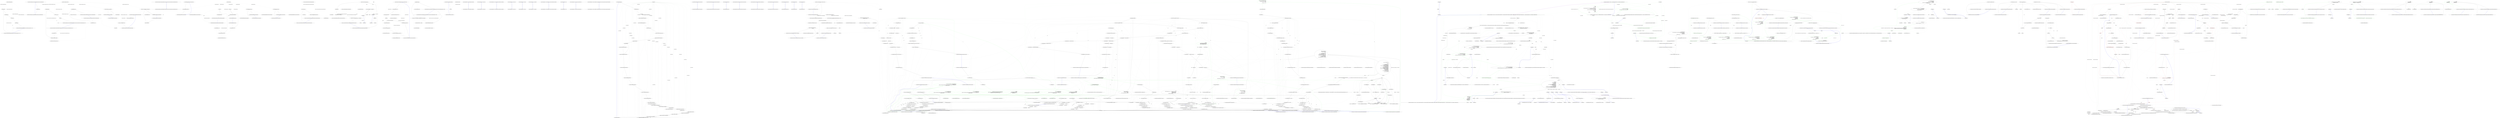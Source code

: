 digraph  {
n6 [label="CommandLine.Tests.Fakes.FakeImmutableOptions", span=""];
n0 [label="Entry CommandLine.Tests.Fakes.FakeImmutableOptions.FakeImmutableOptions(string, System.Collections.Generic.IEnumerable<int>, bool, long)", span="13-13", cluster="CommandLine.Tests.Fakes.FakeImmutableOptions.FakeImmutableOptions(string, System.Collections.Generic.IEnumerable<int>, bool, long)"];
n1 [label="this.stringValue = stringValue", span="15-15", cluster="CommandLine.Tests.Fakes.FakeImmutableOptions.FakeImmutableOptions(string, System.Collections.Generic.IEnumerable<int>, bool, long)"];
n2 [label="this.intSequence = intSequence", span="16-16", cluster="CommandLine.Tests.Fakes.FakeImmutableOptions.FakeImmutableOptions(string, System.Collections.Generic.IEnumerable<int>, bool, long)"];
n3 [label="this.boolValue = boolValue", span="17-17", cluster="CommandLine.Tests.Fakes.FakeImmutableOptions.FakeImmutableOptions(string, System.Collections.Generic.IEnumerable<int>, bool, long)"];
n4 [label="this.longValue = longValue", span="18-18", cluster="CommandLine.Tests.Fakes.FakeImmutableOptions.FakeImmutableOptions(string, System.Collections.Generic.IEnumerable<int>, bool, long)"];
n5 [label="Exit CommandLine.Tests.Fakes.FakeImmutableOptions.FakeImmutableOptions(string, System.Collections.Generic.IEnumerable<int>, bool, long)", span="13-13", cluster="CommandLine.Tests.Fakes.FakeImmutableOptions.FakeImmutableOptions(string, System.Collections.Generic.IEnumerable<int>, bool, long)"];
m3_10 [label="Entry Ninject.Parameters.TypeMatchingConstructorArgument.AppliesToTarget(Ninject.Activation.IContext, Ninject.Planning.Targets.ITarget)", span="92-92", cluster="Ninject.Parameters.TypeMatchingConstructorArgument.AppliesToTarget(Ninject.Activation.IContext, Ninject.Planning.Targets.ITarget)", file="FakeOptionsWithDouble.cs"];
m3_11 [label="return target.Type == this.type;", span="94-94", cluster="Ninject.Parameters.TypeMatchingConstructorArgument.AppliesToTarget(Ninject.Activation.IContext, Ninject.Planning.Targets.ITarget)", file="FakeOptionsWithDouble.cs"];
m3_12 [label="Exit Ninject.Parameters.TypeMatchingConstructorArgument.AppliesToTarget(Ninject.Activation.IContext, Ninject.Planning.Targets.ITarget)", span="92-92", cluster="Ninject.Parameters.TypeMatchingConstructorArgument.AppliesToTarget(Ninject.Activation.IContext, Ninject.Planning.Targets.ITarget)", file="FakeOptionsWithDouble.cs"];
m3_31 [label="Entry System.Type.GetHashCode()", span="0-0", cluster="System.Type.GetHashCode()", file="FakeOptionsWithDouble.cs"];
m3_28 [label="Entry Ninject.Parameters.TypeMatchingConstructorArgument.GetHashCode()", span="135-135", cluster="Ninject.Parameters.TypeMatchingConstructorArgument.GetHashCode()", file="FakeOptionsWithDouble.cs"];
m3_29 [label="return this.GetType().GetHashCode() ^ this.type.GetHashCode();", span="137-137", cluster="Ninject.Parameters.TypeMatchingConstructorArgument.GetHashCode()", file="FakeOptionsWithDouble.cs"];
m3_30 [label="Exit Ninject.Parameters.TypeMatchingConstructorArgument.GetHashCode()", span="135-135", cluster="Ninject.Parameters.TypeMatchingConstructorArgument.GetHashCode()", file="FakeOptionsWithDouble.cs"];
m3_0 [label="Entry Ninject.Parameters.TypeMatchingConstructorArgument.TypeMatchingConstructorArgument(System.Type, System.Func<Ninject.Activation.IContext, Ninject.Planning.Targets.ITarget, object>)", span="39-39", cluster="Ninject.Parameters.TypeMatchingConstructorArgument.TypeMatchingConstructorArgument(System.Type, System.Func<Ninject.Activation.IContext, Ninject.Planning.Targets.ITarget, object>)", file="FakeOptionsWithDouble.cs"];
m3_1 [label="Exit Ninject.Parameters.TypeMatchingConstructorArgument.TypeMatchingConstructorArgument(System.Type, System.Func<Ninject.Activation.IContext, Ninject.Planning.Targets.ITarget, object>)", span="39-39", cluster="Ninject.Parameters.TypeMatchingConstructorArgument.TypeMatchingConstructorArgument(System.Type, System.Func<Ninject.Activation.IContext, Ninject.Planning.Targets.ITarget, object>)", file="FakeOptionsWithDouble.cs"];
m3_9 [label="Entry Ninject.Infrastructure.Ensure.ArgumentNotNull(object, string)", span="17-17", cluster="Ninject.Infrastructure.Ensure.ArgumentNotNull(object, string)", file="FakeOptionsWithDouble.cs"];
m3_27 [label="Entry object.ReferenceEquals(object, object)", span="0-0", cluster="object.ReferenceEquals(object, object)", file="FakeOptionsWithDouble.cs"];
m3_22 [label="Entry object.GetType()", span="0-0", cluster="object.GetType()", file="FakeOptionsWithDouble.cs"];
m3_23 [label="Entry Ninject.Parameters.TypeMatchingConstructorArgument.Equals(object)", span="125-125", cluster="Ninject.Parameters.TypeMatchingConstructorArgument.Equals(object)", file="FakeOptionsWithDouble.cs"];
m3_24 [label="var parameter = obj as IParameter", span="127-127", cluster="Ninject.Parameters.TypeMatchingConstructorArgument.Equals(object)", file="FakeOptionsWithDouble.cs"];
m3_25 [label="return parameter != null ? this.Equals(parameter) : ReferenceEquals(this, obj);", span="128-128", cluster="Ninject.Parameters.TypeMatchingConstructorArgument.Equals(object)", file="FakeOptionsWithDouble.cs"];
m3_26 [label="Exit Ninject.Parameters.TypeMatchingConstructorArgument.Equals(object)", span="125-125", cluster="Ninject.Parameters.TypeMatchingConstructorArgument.Equals(object)", file="FakeOptionsWithDouble.cs"];
m3_17 [label="Entry System.Func<T1, T2, TResult>.Invoke(T1, T2)", span="0-0", cluster="System.Func<T1, T2, TResult>.Invoke(T1, T2)", file="FakeOptionsWithDouble.cs"];
m3_2 [label="Entry Ninject.Parameters.TypeMatchingConstructorArgument.TypeMatchingConstructorArgument(System.Type, System.Func<Ninject.Activation.IContext, Ninject.Planning.Targets.ITarget, object>, bool)", span="50-50", cluster="Ninject.Parameters.TypeMatchingConstructorArgument.TypeMatchingConstructorArgument(System.Type, System.Func<Ninject.Activation.IContext, Ninject.Planning.Targets.ITarget, object>, bool)", file="FakeOptionsWithDouble.cs"];
m3_3 [label="Ensure.ArgumentNotNull(type, ''type'')", span="52-52", cluster="Ninject.Parameters.TypeMatchingConstructorArgument.TypeMatchingConstructorArgument(System.Type, System.Func<Ninject.Activation.IContext, Ninject.Planning.Targets.ITarget, object>, bool)", file="FakeOptionsWithDouble.cs"];
m3_4 [label="Ensure.ArgumentNotNull(valueCallback, ''valueCallback'')", span="53-53", cluster="Ninject.Parameters.TypeMatchingConstructorArgument.TypeMatchingConstructorArgument(System.Type, System.Func<Ninject.Activation.IContext, Ninject.Planning.Targets.ITarget, object>, bool)", file="FakeOptionsWithDouble.cs"];
m3_5 [label="this.ValueCallback = valueCallback", span="55-55", cluster="Ninject.Parameters.TypeMatchingConstructorArgument.TypeMatchingConstructorArgument(System.Type, System.Func<Ninject.Activation.IContext, Ninject.Planning.Targets.ITarget, object>, bool)", file="FakeOptionsWithDouble.cs"];
m3_6 [label="this.ShouldInherit = shouldInherit", span="56-56", cluster="Ninject.Parameters.TypeMatchingConstructorArgument.TypeMatchingConstructorArgument(System.Type, System.Func<Ninject.Activation.IContext, Ninject.Planning.Targets.ITarget, object>, bool)", file="FakeOptionsWithDouble.cs"];
m3_7 [label="this.type = type", span="57-57", cluster="Ninject.Parameters.TypeMatchingConstructorArgument.TypeMatchingConstructorArgument(System.Type, System.Func<Ninject.Activation.IContext, Ninject.Planning.Targets.ITarget, object>, bool)", file="FakeOptionsWithDouble.cs"];
m3_8 [label="Exit Ninject.Parameters.TypeMatchingConstructorArgument.TypeMatchingConstructorArgument(System.Type, System.Func<Ninject.Activation.IContext, Ninject.Planning.Targets.ITarget, object>, bool)", span="50-50", cluster="Ninject.Parameters.TypeMatchingConstructorArgument.TypeMatchingConstructorArgument(System.Type, System.Func<Ninject.Activation.IContext, Ninject.Planning.Targets.ITarget, object>, bool)", file="FakeOptionsWithDouble.cs"];
m3_18 [label="Entry Ninject.Parameters.TypeMatchingConstructorArgument.Equals(Ninject.Parameters.IParameter)", span="114-114", cluster="Ninject.Parameters.TypeMatchingConstructorArgument.Equals(Ninject.Parameters.IParameter)", file="FakeOptionsWithDouble.cs"];
m3_19 [label="var argument = other as TypeMatchingConstructorArgument", span="116-116", cluster="Ninject.Parameters.TypeMatchingConstructorArgument.Equals(Ninject.Parameters.IParameter)", file="FakeOptionsWithDouble.cs"];
m3_20 [label="return argument != null && other.GetType() == this.type;", span="117-117", cluster="Ninject.Parameters.TypeMatchingConstructorArgument.Equals(Ninject.Parameters.IParameter)", file="FakeOptionsWithDouble.cs"];
m3_21 [label="Exit Ninject.Parameters.TypeMatchingConstructorArgument.Equals(Ninject.Parameters.IParameter)", span="114-114", cluster="Ninject.Parameters.TypeMatchingConstructorArgument.Equals(Ninject.Parameters.IParameter)", file="FakeOptionsWithDouble.cs"];
m3_13 [label="Entry Ninject.Parameters.TypeMatchingConstructorArgument.GetValue(Ninject.Activation.IContext, Ninject.Planning.Targets.ITarget)", span="103-103", cluster="Ninject.Parameters.TypeMatchingConstructorArgument.GetValue(Ninject.Activation.IContext, Ninject.Planning.Targets.ITarget)", file="FakeOptionsWithDouble.cs"];
m3_14 [label="Ensure.ArgumentNotNull(context, ''context'')", span="105-105", cluster="Ninject.Parameters.TypeMatchingConstructorArgument.GetValue(Ninject.Activation.IContext, Ninject.Planning.Targets.ITarget)", file="FakeOptionsWithDouble.cs"];
m3_15 [label="return this.ValueCallback(context, target);", span="106-106", cluster="Ninject.Parameters.TypeMatchingConstructorArgument.GetValue(Ninject.Activation.IContext, Ninject.Planning.Targets.ITarget)", file="FakeOptionsWithDouble.cs"];
m3_16 [label="Exit Ninject.Parameters.TypeMatchingConstructorArgument.GetValue(Ninject.Activation.IContext, Ninject.Planning.Targets.ITarget)", span="103-103", cluster="Ninject.Parameters.TypeMatchingConstructorArgument.GetValue(Ninject.Activation.IContext, Ninject.Planning.Targets.ITarget)", file="FakeOptionsWithDouble.cs"];
m3_32 [label="Ninject.Parameters.TypeMatchingConstructorArgument", span="", file="FakeOptionsWithDouble.cs"];
m4_13 [label="Entry Ninject.Planning.Bindings.Binding.GetProvider(Ninject.Activation.IContext)", span="209-209", cluster="Ninject.Planning.Bindings.Binding.GetProvider(Ninject.Activation.IContext)", file="FakeOptionsWithEnum.cs"];
m4_14 [label="return this.BindingConfiguration.GetProvider(context);", span="211-211", cluster="Ninject.Planning.Bindings.Binding.GetProvider(Ninject.Activation.IContext)", file="FakeOptionsWithEnum.cs"];
m4_15 [label="Exit Ninject.Planning.Bindings.Binding.GetProvider(Ninject.Activation.IContext)", span="209-209", cluster="Ninject.Planning.Bindings.Binding.GetProvider(Ninject.Activation.IContext)", file="FakeOptionsWithEnum.cs"];
m4_7 [label="Entry Ninject.Planning.Bindings.Binding.Binding(System.Type, Ninject.Planning.Bindings.IBindingConfiguration)", span="41-41", cluster="Ninject.Planning.Bindings.Binding.Binding(System.Type, Ninject.Planning.Bindings.IBindingConfiguration)", file="FakeOptionsWithEnum.cs"];
m4_8 [label="Ensure.ArgumentNotNull(service, ''service'')", span="43-43", cluster="Ninject.Planning.Bindings.Binding.Binding(System.Type, Ninject.Planning.Bindings.IBindingConfiguration)", file="FakeOptionsWithEnum.cs"];
m4_9 [label="Ensure.ArgumentNotNull(configuration, ''configuration'')", span="44-44", cluster="Ninject.Planning.Bindings.Binding.Binding(System.Type, Ninject.Planning.Bindings.IBindingConfiguration)", file="FakeOptionsWithEnum.cs"];
m4_10 [label="this.Service = service", span="46-46", cluster="Ninject.Planning.Bindings.Binding.Binding(System.Type, Ninject.Planning.Bindings.IBindingConfiguration)", file="FakeOptionsWithEnum.cs"];
m4_11 [label="this.BindingConfiguration = configuration", span="47-47", cluster="Ninject.Planning.Bindings.Binding.Binding(System.Type, Ninject.Planning.Bindings.IBindingConfiguration)", file="FakeOptionsWithEnum.cs"];
m4_12 [label="Exit Ninject.Planning.Bindings.Binding.Binding(System.Type, Ninject.Planning.Bindings.IBindingConfiguration)", span="41-41", cluster="Ninject.Planning.Bindings.Binding.Binding(System.Type, Ninject.Planning.Bindings.IBindingConfiguration)", file="FakeOptionsWithEnum.cs"];
m4_16 [label="Entry Ninject.Planning.Bindings.IBindingConfiguration.GetProvider(Ninject.Activation.IContext)", span="88-88", cluster="Ninject.Planning.Bindings.IBindingConfiguration.GetProvider(Ninject.Activation.IContext)", file="FakeOptionsWithEnum.cs"];
m4_6 [label="Entry Ninject.Planning.Bindings.BindingConfiguration.BindingConfiguration()", span="37-37", cluster="Ninject.Planning.Bindings.BindingConfiguration.BindingConfiguration()", file="FakeOptionsWithEnum.cs"];
m4_21 [label="Entry Ninject.Planning.Bindings.Binding.Matches(Ninject.Activation.IRequest)", span="234-234", cluster="Ninject.Planning.Bindings.Binding.Matches(Ninject.Activation.IRequest)", file="FakeOptionsWithEnum.cs"];
m4_22 [label="return this.BindingConfiguration.Matches(request);", span="236-236", cluster="Ninject.Planning.Bindings.Binding.Matches(Ninject.Activation.IRequest)", file="FakeOptionsWithEnum.cs"];
m4_23 [label="Exit Ninject.Planning.Bindings.Binding.Matches(Ninject.Activation.IRequest)", span="234-234", cluster="Ninject.Planning.Bindings.Binding.Matches(Ninject.Activation.IRequest)", file="FakeOptionsWithEnum.cs"];
m4_0 [label="Entry Ninject.Planning.Bindings.Binding.Binding(System.Type)", span="28-28", cluster="Ninject.Planning.Bindings.Binding.Binding(System.Type)", file="FakeOptionsWithEnum.cs"];
m4_1 [label="Ensure.ArgumentNotNull(service, ''service'')", span="30-30", cluster="Ninject.Planning.Bindings.Binding.Binding(System.Type)", file="FakeOptionsWithEnum.cs"];
m4_2 [label="this.Service = service", span="32-32", cluster="Ninject.Planning.Bindings.Binding.Binding(System.Type)", file="FakeOptionsWithEnum.cs"];
m4_3 [label="this.BindingConfiguration = new BindingConfiguration()", span="33-33", cluster="Ninject.Planning.Bindings.Binding.Binding(System.Type)", file="FakeOptionsWithEnum.cs"];
m4_4 [label="Exit Ninject.Planning.Bindings.Binding.Binding(System.Type)", span="28-28", cluster="Ninject.Planning.Bindings.Binding.Binding(System.Type)", file="FakeOptionsWithEnum.cs"];
m4_17 [label="Entry Ninject.Planning.Bindings.Binding.GetScope(Ninject.Activation.IContext)", span="221-221", cluster="Ninject.Planning.Bindings.Binding.GetScope(Ninject.Activation.IContext)", file="FakeOptionsWithEnum.cs"];
m4_18 [label="return this.BindingConfiguration.GetScope(context);", span="223-223", cluster="Ninject.Planning.Bindings.Binding.GetScope(Ninject.Activation.IContext)", file="FakeOptionsWithEnum.cs"];
m4_19 [label="Exit Ninject.Planning.Bindings.Binding.GetScope(Ninject.Activation.IContext)", span="221-221", cluster="Ninject.Planning.Bindings.Binding.GetScope(Ninject.Activation.IContext)", file="FakeOptionsWithEnum.cs"];
m4_5 [label="Entry Ninject.Infrastructure.Ensure.ArgumentNotNull(object, string)", span="17-17", cluster="Ninject.Infrastructure.Ensure.ArgumentNotNull(object, string)", file="FakeOptionsWithEnum.cs"];
m4_24 [label="Entry Ninject.Planning.Bindings.IBindingConfiguration.Matches(Ninject.Activation.IRequest)", span="103-103", cluster="Ninject.Planning.Bindings.IBindingConfiguration.Matches(Ninject.Activation.IRequest)", file="FakeOptionsWithEnum.cs"];
m4_20 [label="Entry Ninject.Planning.Bindings.IBindingConfiguration.GetScope(Ninject.Activation.IContext)", span="95-95", cluster="Ninject.Planning.Bindings.IBindingConfiguration.GetScope(Ninject.Activation.IContext)", file="FakeOptionsWithEnum.cs"];
m4_25 [label="Ninject.Planning.Bindings.Binding", span="", file="FakeOptionsWithEnum.cs"];
m7_4 [label="Entry Mock<IKernel>.cstr", span="", cluster="Mock<IKernel>.cstr", file="FakeOptionsWithMaxZero.cs"];
m7_20 [label="Entry Unk.Load", span="", cluster="Unk.Load", file="FakeOptionsWithMaxZero.cs"];
m7_14 [label="Entry Ninject.Modules.CompiledModuleLoaderPlugin.LoadModules(System.Collections.Generic.IEnumerable<string>)", span="57-57", cluster="Ninject.Modules.CompiledModuleLoaderPlugin.LoadModules(System.Collections.Generic.IEnumerable<string>)", file="FakeOptionsWithMaxZero.cs"];
m7_0 [label="Entry Ninject.Tests.Unit.CompiledModuleLoaderPluginTests.CompiledModuleLoaderPluginContext.CompiledModuleLoaderPluginContext()", span="19-19", cluster="Ninject.Tests.Unit.CompiledModuleLoaderPluginTests.CompiledModuleLoaderPluginContext.CompiledModuleLoaderPluginContext()", file="FakeOptionsWithMaxZero.cs"];
m7_1 [label="kernelMock = new Mock<IKernel>()", span="21-21", cluster="Ninject.Tests.Unit.CompiledModuleLoaderPluginTests.CompiledModuleLoaderPluginContext.CompiledModuleLoaderPluginContext()", file="FakeOptionsWithMaxZero.cs"];
m7_2 [label="loaderPlugin = new CompiledModuleLoaderPlugin(kernelMock.Object)", span="22-22", cluster="Ninject.Tests.Unit.CompiledModuleLoaderPluginTests.CompiledModuleLoaderPluginContext.CompiledModuleLoaderPluginContext()", file="FakeOptionsWithMaxZero.cs"];
m7_3 [label="Exit Ninject.Tests.Unit.CompiledModuleLoaderPluginTests.CompiledModuleLoaderPluginContext.CompiledModuleLoaderPluginContext()", span="19-19", cluster="Ninject.Tests.Unit.CompiledModuleLoaderPluginTests.CompiledModuleLoaderPluginContext.CompiledModuleLoaderPluginContext()", file="FakeOptionsWithMaxZero.cs"];
m7_13 [label="Entry Unk.ShouldNotBeNull", span="", cluster="Unk.ShouldNotBeNull", file="FakeOptionsWithMaxZero.cs"];
m7_24 [label="Entry Unk.Contains", span="", cluster="Unk.Contains", file="FakeOptionsWithMaxZero.cs"];
m7_21 [label="Entry lambda expression", span="36-36", cluster="lambda expression", file="FakeOptionsWithMaxZero.cs"];
m7_17 [label="x.Load(It.Is<IEnumerable<Assembly>>(p => p.Contains(expected)))", span="36-36", cluster="lambda expression", file="FakeOptionsWithMaxZero.cs"];
m7_22 [label="p.Contains(expected)", span="36-36", cluster="lambda expression", file="FakeOptionsWithMaxZero.cs"];
m7_16 [label="Entry lambda expression", span="36-36", cluster="lambda expression", file="FakeOptionsWithMaxZero.cs"];
m7_18 [label="Exit lambda expression", span="36-36", cluster="lambda expression", file="FakeOptionsWithMaxZero.cs"];
m7_23 [label="Exit lambda expression", span="36-36", cluster="lambda expression", file="FakeOptionsWithMaxZero.cs"];
m7_19 [label="Entry Unk.>", span="", cluster="Unk.>", file="FakeOptionsWithMaxZero.cs"];
m7_5 [label="Entry CompiledModuleLoaderPlugin.cstr", span="", cluster="CompiledModuleLoaderPlugin.cstr", file="FakeOptionsWithMaxZero.cs"];
m7_6 [label="Entry Ninject.Tests.Unit.CompiledModuleLoaderPluginTests.WhenLoadModulesIsCalled.CallsLoadMethodOnKernelWithAssemblies()", span="29-29", cluster="Ninject.Tests.Unit.CompiledModuleLoaderPluginTests.WhenLoadModulesIsCalled.CallsLoadMethodOnKernelWithAssemblies()", file="FakeOptionsWithMaxZero.cs"];
m7_7 [label="Assembly expected = Assembly.Load(''Ninject.Tests.TestModule'')", span="31-31", cluster="Ninject.Tests.Unit.CompiledModuleLoaderPluginTests.WhenLoadModulesIsCalled.CallsLoadMethodOnKernelWithAssemblies()", file="FakeOptionsWithMaxZero.cs"];
m7_8 [label="expected.ShouldNotBeNull()", span="32-32", cluster="Ninject.Tests.Unit.CompiledModuleLoaderPluginTests.WhenLoadModulesIsCalled.CallsLoadMethodOnKernelWithAssemblies()", file="FakeOptionsWithMaxZero.cs"];
m7_10 [label="kernelMock.Verify(x => x.Load(It.Is<IEnumerable<Assembly>>(p => p.Contains(expected))))", span="36-36", cluster="Ninject.Tests.Unit.CompiledModuleLoaderPluginTests.WhenLoadModulesIsCalled.CallsLoadMethodOnKernelWithAssemblies()", file="FakeOptionsWithMaxZero.cs"];
m7_9 [label="loaderPlugin.LoadModules(new[] { assemblyFilename })", span="34-34", cluster="Ninject.Tests.Unit.CompiledModuleLoaderPluginTests.WhenLoadModulesIsCalled.CallsLoadMethodOnKernelWithAssemblies()", file="FakeOptionsWithMaxZero.cs"];
m7_11 [label="Exit Ninject.Tests.Unit.CompiledModuleLoaderPluginTests.WhenLoadModulesIsCalled.CallsLoadMethodOnKernelWithAssemblies()", span="29-29", cluster="Ninject.Tests.Unit.CompiledModuleLoaderPluginTests.WhenLoadModulesIsCalled.CallsLoadMethodOnKernelWithAssemblies()", file="FakeOptionsWithMaxZero.cs"];
m7_12 [label="Entry System.Reflection.Assembly.Load(string)", span="0-0", cluster="System.Reflection.Assembly.Load(string)", file="FakeOptionsWithMaxZero.cs"];
m7_15 [label="Entry Unk.Verify", span="", cluster="Unk.Verify", file="FakeOptionsWithMaxZero.cs"];
m7_25 [label="Ninject.Tests.Unit.CompiledModuleLoaderPluginTests.CompiledModuleLoaderPluginContext", span="", file="FakeOptionsWithMaxZero.cs"];
m7_26 [label="Ninject.Tests.Unit.CompiledModuleLoaderPluginTests.WhenLoadModulesIsCalled", span="", file="FakeOptionsWithMaxZero.cs"];
m7_27 [label=expected, span="", file="FakeOptionsWithMaxZero.cs"];
m15_0 [label="Entry Ninject.Selection.Heuristics.StandardInjectionHeuristic.ShouldInject(System.Reflection.MemberInfo)", span="30-30", cluster="Ninject.Selection.Heuristics.StandardInjectionHeuristic.ShouldInject(System.Reflection.MemberInfo)", file="FakeOptionsWithSequence.cs"];
m15_1 [label="Ensure.ArgumentNotNull(member, ''member'')", span="32-32", cluster="Ninject.Selection.Heuristics.StandardInjectionHeuristic.ShouldInject(System.Reflection.MemberInfo)", file="FakeOptionsWithSequence.cs"];
m15_2 [label="var propertyInfo = member as PropertyInfo", span="34-34", cluster="Ninject.Selection.Heuristics.StandardInjectionHeuristic.ShouldInject(System.Reflection.MemberInfo)", file="FakeOptionsWithSequence.cs"];
m15_6 [label="return member.HasAttribute(Settings.InjectAttribute) && setMethod != null;", span="46-46", cluster="Ninject.Selection.Heuristics.StandardInjectionHeuristic.ShouldInject(System.Reflection.MemberInfo)", file="FakeOptionsWithSequence.cs"];
m15_7 [label="return member.HasAttribute(Settings.InjectAttribute);", span="49-49", cluster="Ninject.Selection.Heuristics.StandardInjectionHeuristic.ShouldInject(System.Reflection.MemberInfo)", file="FakeOptionsWithSequence.cs"];
m15_3 [label="propertyInfo != null", span="36-36", cluster="Ninject.Selection.Heuristics.StandardInjectionHeuristic.ShouldInject(System.Reflection.MemberInfo)", file="FakeOptionsWithSequence.cs"];
m15_5 [label="var setMethod = propertyInfo.GetSetMethod(injectNonPublic)", span="44-44", cluster="Ninject.Selection.Heuristics.StandardInjectionHeuristic.ShouldInject(System.Reflection.MemberInfo)", file="FakeOptionsWithSequence.cs"];
m15_4 [label="bool injectNonPublic = Settings.InjectNonPublic", span="39-39", cluster="Ninject.Selection.Heuristics.StandardInjectionHeuristic.ShouldInject(System.Reflection.MemberInfo)", file="FakeOptionsWithSequence.cs"];
m15_8 [label="Exit Ninject.Selection.Heuristics.StandardInjectionHeuristic.ShouldInject(System.Reflection.MemberInfo)", span="30-30", cluster="Ninject.Selection.Heuristics.StandardInjectionHeuristic.ShouldInject(System.Reflection.MemberInfo)", file="FakeOptionsWithSequence.cs"];
m15_11 [label="Entry System.Reflection.MemberInfo.HasAttribute(System.Type)", span="69-69", cluster="System.Reflection.MemberInfo.HasAttribute(System.Type)", file="FakeOptionsWithSequence.cs"];
m15_10 [label="Entry System.Reflection.PropertyInfo.GetSetMethod(bool)", span="0-0", cluster="System.Reflection.PropertyInfo.GetSetMethod(bool)", file="FakeOptionsWithSequence.cs"];
m15_9 [label="Entry Ninject.Infrastructure.Ensure.ArgumentNotNull(object, string)", span="17-17", cluster="Ninject.Infrastructure.Ensure.ArgumentNotNull(object, string)", file="FakeOptionsWithSequence.cs"];
m15_12 [label="Ninject.Selection.Heuristics.StandardInjectionHeuristic", span="", file="FakeOptionsWithSequence.cs"];
m22_7 [label="Entry System.Linq.Enumerable.Empty<TResult>()", span="0-0", cluster="System.Linq.Enumerable.Empty<TResult>()", file="FakeOptionsWithSets.cs"];
m22_5 [label="Entry System.Type.GetGenericTypeDefinition()", span="0-0", cluster="System.Type.GetGenericTypeDefinition()", file="FakeOptionsWithSets.cs"];
m22_0 [label="Entry Ninject.Planning.Bindings.Resolvers.OpenGenericBindingResolver.Resolve(Ninject.Infrastructure.Multimap<System.Type, Ninject.Planning.Bindings.IBinding>, System.Type)", span="32-32", cluster="Ninject.Planning.Bindings.Resolvers.OpenGenericBindingResolver.Resolve(Ninject.Infrastructure.Multimap<System.Type, Ninject.Planning.Bindings.IBinding>, System.Type)", file="FakeOptionsWithSets.cs"];
m22_1 [label="!service.IsGenericType || service.IsGenericTypeDefinition || !bindings.ContainsKey(service.GetGenericTypeDefinition())", span="34-34", cluster="Ninject.Planning.Bindings.Resolvers.OpenGenericBindingResolver.Resolve(Ninject.Infrastructure.Multimap<System.Type, Ninject.Planning.Bindings.IBinding>, System.Type)", file="FakeOptionsWithSets.cs"];
m22_3 [label="return bindings[service.GetGenericTypeDefinition()].ToEnumerable();", span="37-37", cluster="Ninject.Planning.Bindings.Resolvers.OpenGenericBindingResolver.Resolve(Ninject.Infrastructure.Multimap<System.Type, Ninject.Planning.Bindings.IBinding>, System.Type)", file="FakeOptionsWithSets.cs"];
m22_2 [label="return Enumerable.Empty<IBinding>();", span="35-35", cluster="Ninject.Planning.Bindings.Resolvers.OpenGenericBindingResolver.Resolve(Ninject.Infrastructure.Multimap<System.Type, Ninject.Planning.Bindings.IBinding>, System.Type)", file="FakeOptionsWithSets.cs"];
m22_4 [label="Exit Ninject.Planning.Bindings.Resolvers.OpenGenericBindingResolver.Resolve(Ninject.Infrastructure.Multimap<System.Type, Ninject.Planning.Bindings.IBinding>, System.Type)", span="32-32", cluster="Ninject.Planning.Bindings.Resolvers.OpenGenericBindingResolver.Resolve(Ninject.Infrastructure.Multimap<System.Type, Ninject.Planning.Bindings.IBinding>, System.Type)", file="FakeOptionsWithSets.cs"];
m22_6 [label="Entry Ninject.Infrastructure.Multimap<K, V>.ContainsKey(K)", span="113-113", cluster="Ninject.Infrastructure.Multimap<K, V>.ContainsKey(K)", file="FakeOptionsWithSets.cs"];
m22_8 [label="Entry System.Collections.Generic.IEnumerable<T>.ToEnumerable<T>()", span="40-40", cluster="System.Collections.Generic.IEnumerable<T>.ToEnumerable<T>()", file="FakeOptionsWithSets.cs"];
m23_0 [label="Entry CommandLine.Tests.Fakes.MySimpleType.MySimpleType(string)", span="12-12", cluster="CommandLine.Tests.Fakes.MySimpleType.MySimpleType(string)", file="FakeOptionsWithSimpleType.cs"];
m23_1 [label="this.value = value", span="14-14", cluster="CommandLine.Tests.Fakes.MySimpleType.MySimpleType(string)", file="FakeOptionsWithSimpleType.cs"];
m23_2 [label="Exit CommandLine.Tests.Fakes.MySimpleType.MySimpleType(string)", span="12-12", cluster="CommandLine.Tests.Fakes.MySimpleType.MySimpleType(string)", file="FakeOptionsWithSimpleType.cs"];
m23_3 [label="CommandLine.Tests.Fakes.MySimpleType", span="", file="FakeOptionsWithSimpleType.cs"];
m25_16 [label="Entry Ninject.Syntax.IBindingToSyntax<T1>.ToConstant<TImplementation>(TImplementation)", span="107-107", cluster="Ninject.Syntax.IBindingToSyntax<T1>.ToConstant<TImplementation>(TImplementation)", file="FakeOptionsWithTwoRequired.cs"];
m25_17 [label="Exit Ninject.Syntax.IBindingToSyntax<T1>.ToConstant<TImplementation>(TImplementation)", span="107-107", cluster="Ninject.Syntax.IBindingToSyntax<T1>.ToConstant<TImplementation>(TImplementation)", file="FakeOptionsWithTwoRequired.cs"];
m25_8 [label="Entry Ninject.Syntax.IBindingToSyntax<T1>.ToProvider(System.Type)", span="73-73", cluster="Ninject.Syntax.IBindingToSyntax<T1>.ToProvider(System.Type)", file="FakeOptionsWithTwoRequired.cs"];
m25_9 [label="Exit Ninject.Syntax.IBindingToSyntax<T1>.ToProvider(System.Type)", span="73-73", cluster="Ninject.Syntax.IBindingToSyntax<T1>.ToProvider(System.Type)", file="FakeOptionsWithTwoRequired.cs"];
m25_10 [label="Entry Ninject.Syntax.IBindingToSyntax<T1>.ToProvider<TImplementation>(Ninject.Activation.IProvider<TImplementation>)", span="81-81", cluster="Ninject.Syntax.IBindingToSyntax<T1>.ToProvider<TImplementation>(Ninject.Activation.IProvider<TImplementation>)", file="FakeOptionsWithTwoRequired.cs"];
m25_11 [label="Exit Ninject.Syntax.IBindingToSyntax<T1>.ToProvider<TImplementation>(Ninject.Activation.IProvider<TImplementation>)", span="81-81", cluster="Ninject.Syntax.IBindingToSyntax<T1>.ToProvider<TImplementation>(Ninject.Activation.IProvider<TImplementation>)", file="FakeOptionsWithTwoRequired.cs"];
m25_6 [label="Entry Ninject.Syntax.IBindingToSyntax<T1>.ToProvider<TProvider>()", span="64-64", cluster="Ninject.Syntax.IBindingToSyntax<T1>.ToProvider<TProvider>()", file="FakeOptionsWithTwoRequired.cs"];
m25_7 [label="Exit Ninject.Syntax.IBindingToSyntax<T1>.ToProvider<TProvider>()", span="64-64", cluster="Ninject.Syntax.IBindingToSyntax<T1>.ToProvider<TProvider>()", file="FakeOptionsWithTwoRequired.cs"];
m25_4 [label="Entry Ninject.Syntax.IBindingToSyntax<T1>.To(System.Type)", span="56-56", cluster="Ninject.Syntax.IBindingToSyntax<T1>.To(System.Type)", file="FakeOptionsWithTwoRequired.cs"];
m25_5 [label="Exit Ninject.Syntax.IBindingToSyntax<T1>.To(System.Type)", span="56-56", cluster="Ninject.Syntax.IBindingToSyntax<T1>.To(System.Type)", file="FakeOptionsWithTwoRequired.cs"];
m25_2 [label="Entry Ninject.Syntax.IBindingToSyntax<T1>.To<TImplementation>()", span="48-48", cluster="Ninject.Syntax.IBindingToSyntax<T1>.To<TImplementation>()", file="FakeOptionsWithTwoRequired.cs"];
m25_3 [label="Exit Ninject.Syntax.IBindingToSyntax<T1>.To<TImplementation>()", span="48-48", cluster="Ninject.Syntax.IBindingToSyntax<T1>.To<TImplementation>()", file="FakeOptionsWithTwoRequired.cs"];
m25_14 [label="Entry Ninject.Syntax.IBindingToSyntax<T1>.ToMethod<TImplementation>(System.Func<Ninject.Activation.IContext, TImplementation>)", span="97-97", cluster="Ninject.Syntax.IBindingToSyntax<T1>.ToMethod<TImplementation>(System.Func<Ninject.Activation.IContext, TImplementation>)", file="FakeOptionsWithTwoRequired.cs"];
m25_15 [label="Exit Ninject.Syntax.IBindingToSyntax<T1>.ToMethod<TImplementation>(System.Func<Ninject.Activation.IContext, TImplementation>)", span="97-97", cluster="Ninject.Syntax.IBindingToSyntax<T1>.ToMethod<TImplementation>(System.Func<Ninject.Activation.IContext, TImplementation>)", file="FakeOptionsWithTwoRequired.cs"];
m25_0 [label="Entry Ninject.Syntax.IBindingToSyntax<T1>.ToSelf()", span="41-41", cluster="Ninject.Syntax.IBindingToSyntax<T1>.ToSelf()", file="FakeOptionsWithTwoRequired.cs"];
m25_1 [label="Exit Ninject.Syntax.IBindingToSyntax<T1>.ToSelf()", span="41-41", cluster="Ninject.Syntax.IBindingToSyntax<T1>.ToSelf()", file="FakeOptionsWithTwoRequired.cs"];
m25_12 [label="Entry Ninject.Syntax.IBindingToSyntax<T1>.ToMethod(System.Func<Ninject.Activation.IContext, T1>)", span="89-89", cluster="Ninject.Syntax.IBindingToSyntax<T1>.ToMethod(System.Func<Ninject.Activation.IContext, T1>)", file="FakeOptionsWithTwoRequired.cs"];
m25_13 [label="Exit Ninject.Syntax.IBindingToSyntax<T1>.ToMethod(System.Func<Ninject.Activation.IContext, T1>)", span="89-89", cluster="Ninject.Syntax.IBindingToSyntax<T1>.ToMethod(System.Func<Ninject.Activation.IContext, T1>)", file="FakeOptionsWithTwoRequired.cs"];
m25_18 [label="Entry Ninject.Syntax.IBindingToSyntax<T1>.ToConstructor<TImplementation>(System.Linq.Expressions.Expression<System.Func<Ninject.Syntax.IConstructorArgumentSyntax, TImplementation>>)", span="117-117", cluster="Ninject.Syntax.IBindingToSyntax<T1>.ToConstructor<TImplementation>(System.Linq.Expressions.Expression<System.Func<Ninject.Syntax.IConstructorArgumentSyntax, TImplementation>>)", file="FakeOptionsWithTwoRequired.cs"];
m25_19 [label="Exit Ninject.Syntax.IBindingToSyntax<T1>.ToConstructor<TImplementation>(System.Linq.Expressions.Expression<System.Func<Ninject.Syntax.IConstructorArgumentSyntax, TImplementation>>)", span="117-117", cluster="Ninject.Syntax.IBindingToSyntax<T1>.ToConstructor<TImplementation>(System.Linq.Expressions.Expression<System.Func<Ninject.Syntax.IConstructorArgumentSyntax, TImplementation>>)", file="FakeOptionsWithTwoRequired.cs"];
m26_4 [label="Entry Ninject.StandardKernel.AddComponents()", span="64-64", cluster="Ninject.StandardKernel.AddComponents()", file="FakeOptionsWithTwoRequiredAndSets.cs"];
m26_5 [label="Components.Add<IPlanner, Planner>()", span="66-66", cluster="Ninject.StandardKernel.AddComponents()", file="FakeOptionsWithTwoRequiredAndSets.cs"];
m26_6 [label="Components.Add<IPlanningStrategy, ConstructorReflectionStrategy>()", span="67-67", cluster="Ninject.StandardKernel.AddComponents()", file="FakeOptionsWithTwoRequiredAndSets.cs"];
m26_7 [label="Components.Add<IPlanningStrategy, PropertyReflectionStrategy>()", span="68-68", cluster="Ninject.StandardKernel.AddComponents()", file="FakeOptionsWithTwoRequiredAndSets.cs"];
m26_8 [label="Components.Add<IPlanningStrategy, MethodReflectionStrategy>()", span="69-69", cluster="Ninject.StandardKernel.AddComponents()", file="FakeOptionsWithTwoRequiredAndSets.cs"];
m26_9 [label="Components.Add<ISelector, Selector>()", span="71-71", cluster="Ninject.StandardKernel.AddComponents()", file="FakeOptionsWithTwoRequiredAndSets.cs"];
m26_10 [label="Components.Add<IConstructorScorer, StandardConstructorScorer>()", span="72-72", cluster="Ninject.StandardKernel.AddComponents()", file="FakeOptionsWithTwoRequiredAndSets.cs"];
m26_11 [label="Components.Add<IInjectionHeuristic, StandardInjectionHeuristic>()", span="73-73", cluster="Ninject.StandardKernel.AddComponents()", file="FakeOptionsWithTwoRequiredAndSets.cs"];
m26_12 [label="Components.Add<IPipeline, Pipeline>()", span="75-75", cluster="Ninject.StandardKernel.AddComponents()", file="FakeOptionsWithTwoRequiredAndSets.cs"];
m26_13 [label="!Settings.ActivationCacheDisabled", span="76-76", cluster="Ninject.StandardKernel.AddComponents()", file="FakeOptionsWithTwoRequiredAndSets.cs"];
m26_14 [label="Components.Add<IActivationStrategy, ActivationCacheStrategy>()", span="78-78", cluster="Ninject.StandardKernel.AddComponents()", file="FakeOptionsWithTwoRequiredAndSets.cs"];
m26_15 [label="Components.Add<IActivationStrategy, PropertyInjectionStrategy>()", span="81-81", cluster="Ninject.StandardKernel.AddComponents()", file="FakeOptionsWithTwoRequiredAndSets.cs"];
m26_16 [label="Components.Add<IActivationStrategy, MethodInjectionStrategy>()", span="82-82", cluster="Ninject.StandardKernel.AddComponents()", file="FakeOptionsWithTwoRequiredAndSets.cs"];
m26_17 [label="Components.Add<IActivationStrategy, InitializableStrategy>()", span="83-83", cluster="Ninject.StandardKernel.AddComponents()", file="FakeOptionsWithTwoRequiredAndSets.cs"];
m26_18 [label="Components.Add<IActivationStrategy, StartableStrategy>()", span="84-84", cluster="Ninject.StandardKernel.AddComponents()", file="FakeOptionsWithTwoRequiredAndSets.cs"];
m26_19 [label="Components.Add<IActivationStrategy, BindingActionStrategy>()", span="85-85", cluster="Ninject.StandardKernel.AddComponents()", file="FakeOptionsWithTwoRequiredAndSets.cs"];
m26_20 [label="Components.Add<IActivationStrategy, DisposableStrategy>()", span="86-86", cluster="Ninject.StandardKernel.AddComponents()", file="FakeOptionsWithTwoRequiredAndSets.cs"];
m26_21 [label="Components.Add<IBindingResolver, StandardBindingResolver>()", span="88-88", cluster="Ninject.StandardKernel.AddComponents()", file="FakeOptionsWithTwoRequiredAndSets.cs"];
m26_22 [label="Components.Add<IBindingResolver, OpenGenericBindingResolver>()", span="89-89", cluster="Ninject.StandardKernel.AddComponents()", file="FakeOptionsWithTwoRequiredAndSets.cs"];
m26_23 [label="Components.Add<IMissingBindingResolver, DefaultValueBindingResolver>()", span="91-91", cluster="Ninject.StandardKernel.AddComponents()", file="FakeOptionsWithTwoRequiredAndSets.cs"];
m26_24 [label="Components.Add<IMissingBindingResolver, SelfBindingResolver>()", span="92-92", cluster="Ninject.StandardKernel.AddComponents()", file="FakeOptionsWithTwoRequiredAndSets.cs"];
m26_25 [label="!Settings.UseReflectionBasedInjection", span="95-95", cluster="Ninject.StandardKernel.AddComponents()", file="FakeOptionsWithTwoRequiredAndSets.cs"];
m26_26 [label="Components.Add<IInjectorFactory, DynamicMethodInjectorFactory>()", span="97-97", cluster="Ninject.StandardKernel.AddComponents()", file="FakeOptionsWithTwoRequiredAndSets.cs"];
m26_27 [label="Components.Add<IInjectorFactory, ReflectionInjectorFactory>()", span="102-102", cluster="Ninject.StandardKernel.AddComponents()", file="FakeOptionsWithTwoRequiredAndSets.cs"];
m26_28 [label="Components.Add<ICache, Cache>()", span="105-105", cluster="Ninject.StandardKernel.AddComponents()", file="FakeOptionsWithTwoRequiredAndSets.cs"];
m26_29 [label="Components.Add<IActivationCache, ActivationCache>()", span="106-106", cluster="Ninject.StandardKernel.AddComponents()", file="FakeOptionsWithTwoRequiredAndSets.cs"];
m26_30 [label="Components.Add<ICachePruner, GarbageCollectionCachePruner>()", span="107-107", cluster="Ninject.StandardKernel.AddComponents()", file="FakeOptionsWithTwoRequiredAndSets.cs"];
m26_31 [label="Components.Add<IModuleLoader, ModuleLoader>()", span="110-110", cluster="Ninject.StandardKernel.AddComponents()", file="FakeOptionsWithTwoRequiredAndSets.cs"];
m26_32 [label="Components.Add<IModuleLoaderPlugin, CompiledModuleLoaderPlugin>()", span="111-111", cluster="Ninject.StandardKernel.AddComponents()", file="FakeOptionsWithTwoRequiredAndSets.cs"];
m26_33 [label="Components.Add<IAssemblyNameRetriever, AssemblyNameRetriever>()", span="112-112", cluster="Ninject.StandardKernel.AddComponents()", file="FakeOptionsWithTwoRequiredAndSets.cs"];
m26_34 [label="Exit Ninject.StandardKernel.AddComponents()", span="64-64", cluster="Ninject.StandardKernel.AddComponents()", file="FakeOptionsWithTwoRequiredAndSets.cs"];
m26_35 [label="Entry Ninject.Components.IComponentContainer.Add<TComponent, TImplementation>()", span="31-31", cluster="Ninject.Components.IComponentContainer.Add<TComponent, TImplementation>()", file="FakeOptionsWithTwoRequiredAndSets.cs"];
m26_0 [label="Entry Ninject.StandardKernel.StandardKernel(params Ninject.Modules.INinjectModule[])", span="48-48", cluster="Ninject.StandardKernel.StandardKernel(params Ninject.Modules.INinjectModule[])", file="FakeOptionsWithTwoRequiredAndSets.cs"];
m26_1 [label="Exit Ninject.StandardKernel.StandardKernel(params Ninject.Modules.INinjectModule[])", span="48-48", cluster="Ninject.StandardKernel.StandardKernel(params Ninject.Modules.INinjectModule[])", file="FakeOptionsWithTwoRequiredAndSets.cs"];
m26_2 [label="Entry Ninject.StandardKernel.StandardKernel(Ninject.INinjectSettings, params Ninject.Modules.INinjectModule[])", span="57-57", cluster="Ninject.StandardKernel.StandardKernel(Ninject.INinjectSettings, params Ninject.Modules.INinjectModule[])", file="FakeOptionsWithTwoRequiredAndSets.cs"];
m26_3 [label="Exit Ninject.StandardKernel.StandardKernel(Ninject.INinjectSettings, params Ninject.Modules.INinjectModule[])", span="57-57", cluster="Ninject.StandardKernel.StandardKernel(Ninject.INinjectSettings, params Ninject.Modules.INinjectModule[])", file="FakeOptionsWithTwoRequiredAndSets.cs"];
m26_36 [label="Ninject.StandardKernel", span="", file="FakeOptionsWithTwoRequiredAndSets.cs"];
m27_2 [label="Entry Ninject.IKernelConfiguration.HasModule(string)", span="25-25", cluster="Ninject.IKernelConfiguration.HasModule(string)", file="FakeOptionsWithValues.cs"];
m27_3 [label="Exit Ninject.IKernelConfiguration.HasModule(string)", span="25-25", cluster="Ninject.IKernelConfiguration.HasModule(string)", file="FakeOptionsWithValues.cs"];
m27_4 [label="Entry Ninject.IKernelConfiguration.Load(System.Collections.Generic.IEnumerable<Ninject.Modules.INinjectModule>)", span="31-31", cluster="Ninject.IKernelConfiguration.Load(System.Collections.Generic.IEnumerable<Ninject.Modules.INinjectModule>)", file="FakeOptionsWithValues.cs"];
m27_5 [label="Exit Ninject.IKernelConfiguration.Load(System.Collections.Generic.IEnumerable<Ninject.Modules.INinjectModule>)", span="31-31", cluster="Ninject.IKernelConfiguration.Load(System.Collections.Generic.IEnumerable<Ninject.Modules.INinjectModule>)", file="FakeOptionsWithValues.cs"];
m27_8 [label="Entry Ninject.IKernelConfiguration.Load(System.Collections.Generic.IEnumerable<System.Reflection.Assembly>)", span="44-44", cluster="Ninject.IKernelConfiguration.Load(System.Collections.Generic.IEnumerable<System.Reflection.Assembly>)", file="FakeOptionsWithValues.cs"];
m27_9 [label="Exit Ninject.IKernelConfiguration.Load(System.Collections.Generic.IEnumerable<System.Reflection.Assembly>)", span="44-44", cluster="Ninject.IKernelConfiguration.Load(System.Collections.Generic.IEnumerable<System.Reflection.Assembly>)", file="FakeOptionsWithValues.cs"];
m27_6 [label="Entry Ninject.IKernelConfiguration.Load(System.Collections.Generic.IEnumerable<string>)", span="38-38", cluster="Ninject.IKernelConfiguration.Load(System.Collections.Generic.IEnumerable<string>)", file="FakeOptionsWithValues.cs"];
m27_7 [label="Exit Ninject.IKernelConfiguration.Load(System.Collections.Generic.IEnumerable<string>)", span="38-38", cluster="Ninject.IKernelConfiguration.Load(System.Collections.Generic.IEnumerable<string>)", file="FakeOptionsWithValues.cs"];
m27_12 [label="Entry Ninject.IKernelConfiguration.GetBindings(System.Type)", span="58-58", cluster="Ninject.IKernelConfiguration.GetBindings(System.Type)", file="FakeOptionsWithValues.cs"];
m27_13 [label="Exit Ninject.IKernelConfiguration.GetBindings(System.Type)", span="58-58", cluster="Ninject.IKernelConfiguration.GetBindings(System.Type)", file="FakeOptionsWithValues.cs"];
m27_10 [label="Entry Ninject.IKernelConfiguration.Unload(string)", span="51-51", cluster="Ninject.IKernelConfiguration.Unload(string)", file="FakeOptionsWithValues.cs"];
m27_11 [label="Exit Ninject.IKernelConfiguration.Unload(string)", span="51-51", cluster="Ninject.IKernelConfiguration.Unload(string)", file="FakeOptionsWithValues.cs"];
m27_0 [label="Entry Ninject.IKernelConfiguration.GetModules()", span="18-18", cluster="Ninject.IKernelConfiguration.GetModules()", file="FakeOptionsWithValues.cs"];
m27_1 [label="Exit Ninject.IKernelConfiguration.GetModules()", span="18-18", cluster="Ninject.IKernelConfiguration.GetModules()", file="FakeOptionsWithValues.cs"];
m28_3 [label="Entry CommandLine.Infrastructure.ReflectionHelper.IsFSharpOptionType(System.Type)", span="35-35", cluster="CommandLine.Infrastructure.ReflectionHelper.IsFSharpOptionType(System.Type)", file="FSharpOptionHelperTests.cs"];
m28_18 [label="Entry Unk.get_IsSome", span="", cluster="Unk.get_IsSome", file="FSharpOptionHelperTests.cs"];
m28_5 [label="Entry Unk.BeTrue", span="", cluster="Unk.BeTrue", file="FSharpOptionHelperTests.cs"];
m28_24 [label="Entry Unk.get_IsNone", span="", cluster="Unk.get_IsNone", file="FSharpOptionHelperTests.cs"];
m28_0 [label="Entry CommandLine.Tests.Unit.Infrastructure.FSharpOptionHelperTests.Match_type_returns_true_if_FSharpOption()", span="14-14", cluster="CommandLine.Tests.Unit.Infrastructure.FSharpOptionHelperTests.Match_type_returns_true_if_FSharpOption()", file="FSharpOptionHelperTests.cs"];
m28_1 [label="ReflectionHelper.IsFSharpOptionType(TestData.PropertyType)\r\n                .Should().BeTrue()", span="16-17", cluster="CommandLine.Tests.Unit.Infrastructure.FSharpOptionHelperTests.Match_type_returns_true_if_FSharpOption()", file="FSharpOptionHelperTests.cs"];
m28_2 [label="Exit CommandLine.Tests.Unit.Infrastructure.FSharpOptionHelperTests.Match_type_returns_true_if_FSharpOption()", span="14-14", cluster="CommandLine.Tests.Unit.Infrastructure.FSharpOptionHelperTests.Match_type_returns_true_if_FSharpOption()", file="FSharpOptionHelperTests.cs"];
m28_6 [label="Entry CommandLine.Tests.Unit.Infrastructure.FSharpOptionHelperTests.Get_underlying_type()", span="21-21", cluster="CommandLine.Tests.Unit.Infrastructure.FSharpOptionHelperTests.Get_underlying_type()", file="FSharpOptionHelperTests.cs"];
m28_7 [label="FSharpOptionHelper.GetUnderlyingType(TestData.PropertyType).FullName\r\n                .ShouldBeEquivalentTo(''System.String'')", span="23-24", cluster="CommandLine.Tests.Unit.Infrastructure.FSharpOptionHelperTests.Get_underlying_type()", file="FSharpOptionHelperTests.cs"];
m28_8 [label="Exit CommandLine.Tests.Unit.Infrastructure.FSharpOptionHelperTests.Get_underlying_type()", span="21-21", cluster="CommandLine.Tests.Unit.Infrastructure.FSharpOptionHelperTests.Get_underlying_type()", file="FSharpOptionHelperTests.cs"];
m28_19 [label="Entry CommandLine.Tests.Unit.Infrastructure.FSharpOptionHelperTests.Create_none()", span="37-37", cluster="CommandLine.Tests.Unit.Infrastructure.FSharpOptionHelperTests.Create_none()", file="FSharpOptionHelperTests.cs"];
m28_20 [label="var expected = FSharpOptionHelper.None(FSharpOptionHelper.GetUnderlyingType(TestData.PropertyType))", span="39-39", cluster="CommandLine.Tests.Unit.Infrastructure.FSharpOptionHelperTests.Create_none()", file="FSharpOptionHelperTests.cs"];
m28_21 [label="FSharpOption<string>.get_IsNone((FSharpOption<string>)expected).Should().BeTrue()", span="41-41", cluster="CommandLine.Tests.Unit.Infrastructure.FSharpOptionHelperTests.Create_none()", file="FSharpOptionHelperTests.cs"];
m28_22 [label="Exit CommandLine.Tests.Unit.Infrastructure.FSharpOptionHelperTests.Create_none()", span="37-37", cluster="CommandLine.Tests.Unit.Infrastructure.FSharpOptionHelperTests.Create_none()", file="FSharpOptionHelperTests.cs"];
m28_17 [label="Entry Unk.>", span="", cluster="Unk.>", file="FSharpOptionHelperTests.cs"];
m28_16 [label="Entry CommandLine.Infrastructure.FSharpOptionHelper.Some(System.Type, object)", span="14-14", cluster="CommandLine.Infrastructure.FSharpOptionHelper.Some(System.Type, object)", file="FSharpOptionHelperTests.cs"];
m28_23 [label="Entry CommandLine.Infrastructure.FSharpOptionHelper.None(System.Type)", span="22-22", cluster="CommandLine.Infrastructure.FSharpOptionHelper.None(System.Type)", file="FSharpOptionHelperTests.cs"];
m28_4 [label="Entry Unk.Should", span="", cluster="Unk.Should", file="FSharpOptionHelperTests.cs"];
m28_11 [label="Entry CommandLine.Tests.Unit.Infrastructure.FSharpOptionHelperTests.Create_some()", span="28-28", cluster="CommandLine.Tests.Unit.Infrastructure.FSharpOptionHelperTests.Create_some()", file="FSharpOptionHelperTests.cs"];
m28_12 [label="var expected = FSharpOptionHelper.Some(FSharpOptionHelper.GetUnderlyingType(TestData.PropertyType), ''with data'')", span="30-30", cluster="CommandLine.Tests.Unit.Infrastructure.FSharpOptionHelperTests.Create_some()", file="FSharpOptionHelperTests.cs"];
m28_13 [label="expected.Should().BeOfType<FSharpOption<string>>()", span="32-32", cluster="CommandLine.Tests.Unit.Infrastructure.FSharpOptionHelperTests.Create_some()", file="FSharpOptionHelperTests.cs"];
m28_14 [label="FSharpOption<string>.get_IsSome((FSharpOption<string>)expected).Should().BeTrue()", span="33-33", cluster="CommandLine.Tests.Unit.Infrastructure.FSharpOptionHelperTests.Create_some()", file="FSharpOptionHelperTests.cs"];
m28_15 [label="Exit CommandLine.Tests.Unit.Infrastructure.FSharpOptionHelperTests.Create_some()", span="28-28", cluster="CommandLine.Tests.Unit.Infrastructure.FSharpOptionHelperTests.Create_some()", file="FSharpOptionHelperTests.cs"];
m28_10 [label="Entry Unk.ShouldBeEquivalentTo", span="", cluster="Unk.ShouldBeEquivalentTo", file="FSharpOptionHelperTests.cs"];
m28_9 [label="Entry CommandLine.Infrastructure.FSharpOptionHelper.GetUnderlyingType(System.Type)", span="8-8", cluster="CommandLine.Infrastructure.FSharpOptionHelper.GetUnderlyingType(System.Type)", file="FSharpOptionHelperTests.cs"];
m28_25 [label="CommandLine.Tests.Unit.Infrastructure.FSharpOptionHelperTests", span="", file="FSharpOptionHelperTests.cs"];
m30_50 [label="Entry CommandLine.Tests.Unit.Text.HelpTextTests.Create_instance_with_enum_options_disabled()", span="96-96", cluster="CommandLine.Tests.Unit.Text.HelpTextTests.Create_instance_with_enum_options_disabled()", file="HelpTextTests.cs"];
m30_51 [label="var sut = new HelpText { AddDashesToOption = true }\r\n                .AddPreOptionsLine(''pre-options'')\r\n                .AddOptions(new NotParsed<FakeOptionsWithHelpTextEnum>(TypeInfo.Create(typeof(FakeOptionsWithHelpTextEnum)), Enumerable.Empty<Error>()))\r\n                .AddPostOptionsLine(''post-options'')", span="100-103", cluster="CommandLine.Tests.Unit.Text.HelpTextTests.Create_instance_with_enum_options_disabled()", color=green, community=0, file="HelpTextTests.cs"];
m30_52 [label="var lines = sut.ToString().ToNotEmptyLines().TrimStringArray()", span="107-107", cluster="CommandLine.Tests.Unit.Text.HelpTextTests.Create_instance_with_enum_options_disabled()", file="HelpTextTests.cs"];
m30_53 [label="lines[0].ShouldBeEquivalentTo(''pre-options'')", span="108-108", cluster="CommandLine.Tests.Unit.Text.HelpTextTests.Create_instance_with_enum_options_disabled()", file="HelpTextTests.cs"];
m30_54 [label="lines[1].ShouldBeEquivalentTo(''--stringvalue    Define a string value here.'')", span="109-109", cluster="CommandLine.Tests.Unit.Text.HelpTextTests.Create_instance_with_enum_options_disabled()", file="HelpTextTests.cs"];
m30_55 [label="lines[2].ShouldBeEquivalentTo(''--shape          Define a enum value here.'')", span="110-110", cluster="CommandLine.Tests.Unit.Text.HelpTextTests.Create_instance_with_enum_options_disabled()", file="HelpTextTests.cs"];
m30_56 [label="lines[3].ShouldBeEquivalentTo(''--help           Display this help screen.'')", span="111-111", cluster="CommandLine.Tests.Unit.Text.HelpTextTests.Create_instance_with_enum_options_disabled()", file="HelpTextTests.cs"];
m30_57 [label="lines[4].ShouldBeEquivalentTo(''--version        Display version information.'')", span="112-112", cluster="CommandLine.Tests.Unit.Text.HelpTextTests.Create_instance_with_enum_options_disabled()", file="HelpTextTests.cs"];
m30_58 [label="lines[5].ShouldBeEquivalentTo(''post-options'')", span="113-113", cluster="CommandLine.Tests.Unit.Text.HelpTextTests.Create_instance_with_enum_options_disabled()", file="HelpTextTests.cs"];
m30_59 [label="Exit CommandLine.Tests.Unit.Text.HelpTextTests.Create_instance_with_enum_options_disabled()", span="96-96", cluster="CommandLine.Tests.Unit.Text.HelpTextTests.Create_instance_with_enum_options_disabled()", file="HelpTextTests.cs"];
m30_16 [label="Entry CommandLine.Text.HelpText.HelpText(string, string)", span="82-82", cluster="CommandLine.Text.HelpText.HelpText(string, string)", file="HelpTextTests.cs"];
m30_126 [label="Entry CommandLine.Text.HelpText.RenderParsingErrorsText<T>(CommandLine.ParserResult<T>, System.Func<CommandLine.Error, string>, System.Func<System.Collections.Generic.IEnumerable<CommandLine.MutuallyExclusiveSetError>, string>, int)", span="458-458", cluster="CommandLine.Text.HelpText.RenderParsingErrorsText<T>(CommandLine.ParserResult<T>, System.Func<CommandLine.Error, string>, System.Func<System.Collections.Generic.IEnumerable<CommandLine.MutuallyExclusiveSetError>, string>, int)", file="HelpTextTests.cs"];
m30_22 [label="Entry CommandLine.Tests.Unit.Text.HelpTextTests.Create_instance_with_options()", span="49-49", cluster="CommandLine.Tests.Unit.Text.HelpTextTests.Create_instance_with_options()", file="HelpTextTests.cs"];
m30_23 [label="var sut = new HelpText { AddDashesToOption = true }\r\n                .AddPreOptionsLine(''pre-options'')\r\n                .AddOptions(new NotParsed<FakeOptions>(TypeInfo.Create(typeof(FakeOptions)), Enumerable.Empty<Error>()))\r\n                .AddPostOptionsLine(''post-options'')", span="53-56", cluster="CommandLine.Tests.Unit.Text.HelpTextTests.Create_instance_with_options()", color=green, community=0, file="HelpTextTests.cs"];
m30_24 [label="var lines = sut.ToString().ToNotEmptyLines().TrimStringArray()", span="60-60", cluster="CommandLine.Tests.Unit.Text.HelpTextTests.Create_instance_with_options()", file="HelpTextTests.cs"];
m30_25 [label="lines[0].ShouldBeEquivalentTo(''pre-options'')", span="61-61", cluster="CommandLine.Tests.Unit.Text.HelpTextTests.Create_instance_with_options()", file="HelpTextTests.cs"];
m30_26 [label="lines[1].ShouldBeEquivalentTo(''--stringvalue    Define a string value here.'')", span="62-62", cluster="CommandLine.Tests.Unit.Text.HelpTextTests.Create_instance_with_options()", file="HelpTextTests.cs"];
m30_27 [label="lines[2].ShouldBeEquivalentTo(''-i               Define a int sequence here.'')", span="63-63", cluster="CommandLine.Tests.Unit.Text.HelpTextTests.Create_instance_with_options()", file="HelpTextTests.cs"];
m30_28 [label="lines[3].ShouldBeEquivalentTo(''-x               Define a boolean or switch value here.'')", span="64-64", cluster="CommandLine.Tests.Unit.Text.HelpTextTests.Create_instance_with_options()", file="HelpTextTests.cs"];
m30_29 [label="lines[4].ShouldBeEquivalentTo(''--help           Display this help screen.'')", span="65-65", cluster="CommandLine.Tests.Unit.Text.HelpTextTests.Create_instance_with_options()", file="HelpTextTests.cs"];
m30_30 [label="lines[5].ShouldBeEquivalentTo(''--version        Display version information.'')", span="66-66", cluster="CommandLine.Tests.Unit.Text.HelpTextTests.Create_instance_with_options()", file="HelpTextTests.cs"];
m30_31 [label="lines[6].ShouldBeEquivalentTo(''value pos. 0     Define a long value here.'')", span="67-67", cluster="CommandLine.Tests.Unit.Text.HelpTextTests.Create_instance_with_options()", file="HelpTextTests.cs"];
m30_32 [label="lines[7].ShouldBeEquivalentTo(''post-options'')", span="68-68", cluster="CommandLine.Tests.Unit.Text.HelpTextTests.Create_instance_with_options()", file="HelpTextTests.cs"];
m30_33 [label="Exit CommandLine.Tests.Unit.Text.HelpTextTests.Create_instance_with_options()", span="49-49", cluster="CommandLine.Tests.Unit.Text.HelpTextTests.Create_instance_with_options()", file="HelpTextTests.cs"];
m30_66 [label="Entry CommandLine.Tests.Unit.Text.HelpTextTests.When_help_text_is_longer_than_width_it_will_wrap_around_as_if_in_a_column()", span="134-134", cluster="CommandLine.Tests.Unit.Text.HelpTextTests.When_help_text_is_longer_than_width_it_will_wrap_around_as_if_in_a_column()", file="HelpTextTests.cs"];
m30_67 [label="var sut = new HelpText(new HeadingInfo(''CommandLine.Tests.dll'', ''1.9.4.131''))", span="138-138", cluster="CommandLine.Tests.Unit.Text.HelpTextTests.When_help_text_is_longer_than_width_it_will_wrap_around_as_if_in_a_column()", file="HelpTextTests.cs"];
m30_68 [label="sut.MaximumDisplayWidth = 40", span="139-139", cluster="CommandLine.Tests.Unit.Text.HelpTextTests.When_help_text_is_longer_than_width_it_will_wrap_around_as_if_in_a_column()", file="HelpTextTests.cs"];
m30_69 [label="sut.AddOptions(\r\n                new NotParsed<FakeOptionsWithLongDescription>(\r\n                    TypeInfo.Create(typeof(FakeOptionsWithLongDescription)),\r\n                    Enumerable.Empty<Error>()))", span="140-143", cluster="CommandLine.Tests.Unit.Text.HelpTextTests.When_help_text_is_longer_than_width_it_will_wrap_around_as_if_in_a_column()", color=green, community=0, file="HelpTextTests.cs"];
m30_70 [label="var lines = sut.ToString().Split(new[] { Environment.NewLine }, StringSplitOptions.None)", span="146-146", cluster="CommandLine.Tests.Unit.Text.HelpTextTests.When_help_text_is_longer_than_width_it_will_wrap_around_as_if_in_a_column()", file="HelpTextTests.cs"];
m30_71 [label="lines[2].ShouldBeEquivalentTo(''  v, verbose    This is the description'')", span="147-147", cluster="CommandLine.Tests.Unit.Text.HelpTextTests.When_help_text_is_longer_than_width_it_will_wrap_around_as_if_in_a_column()", file="HelpTextTests.cs"];
m30_72 [label="lines[3].ShouldBeEquivalentTo(''                of the verbosity to '')", span="149-149", cluster="CommandLine.Tests.Unit.Text.HelpTextTests.When_help_text_is_longer_than_width_it_will_wrap_around_as_if_in_a_column()", file="HelpTextTests.cs"];
m30_73 [label="lines[4].ShouldBeEquivalentTo(''                test out the wrapping '')", span="150-150", cluster="CommandLine.Tests.Unit.Text.HelpTextTests.When_help_text_is_longer_than_width_it_will_wrap_around_as_if_in_a_column()", file="HelpTextTests.cs"];
m30_74 [label="lines[5].ShouldBeEquivalentTo(''                capabilities of the '')", span="151-151", cluster="CommandLine.Tests.Unit.Text.HelpTextTests.When_help_text_is_longer_than_width_it_will_wrap_around_as_if_in_a_column()", file="HelpTextTests.cs"];
m30_75 [label="lines[6].ShouldBeEquivalentTo(''                Help Text.'')", span="152-152", cluster="CommandLine.Tests.Unit.Text.HelpTextTests.When_help_text_is_longer_than_width_it_will_wrap_around_as_if_in_a_column()", file="HelpTextTests.cs"];
m30_76 [label="Exit CommandLine.Tests.Unit.Text.HelpTextTests.When_help_text_is_longer_than_width_it_will_wrap_around_as_if_in_a_column()", span="134-134", cluster="CommandLine.Tests.Unit.Text.HelpTextTests.When_help_text_is_longer_than_width_it_will_wrap_around_as_if_in_a_column()", file="HelpTextTests.cs"];
m30_218 [label="Entry CommandLine.Text.HelpText.RenderUsageText<T>(CommandLine.ParserResult<T>)", span="516-516", cluster="CommandLine.Text.HelpText.RenderUsageText<T>(CommandLine.ParserResult<T>)", file="HelpTextTests.cs"];
m30_78 [label="Entry CommandLine.Tests.Unit.Text.HelpTextTests.Long_help_text_without_spaces()", span="157-157", cluster="CommandLine.Tests.Unit.Text.HelpTextTests.Long_help_text_without_spaces()", file="HelpTextTests.cs"];
m30_79 [label="var sut = new HelpText(new HeadingInfo(''CommandLine.Tests.dll'', ''1.9.4.131''))", span="161-161", cluster="CommandLine.Tests.Unit.Text.HelpTextTests.Long_help_text_without_spaces()", file="HelpTextTests.cs"];
m30_80 [label="sut.MaximumDisplayWidth = 40", span="162-162", cluster="CommandLine.Tests.Unit.Text.HelpTextTests.Long_help_text_without_spaces()", file="HelpTextTests.cs"];
m30_81 [label="sut.AddOptions(\r\n                new NotParsed<FakeOptionsWithLongDescriptionAndNoSpaces>(\r\n                    TypeInfo.Create(typeof(FakeOptionsWithLongDescriptionAndNoSpaces)),\r\n                    Enumerable.Empty<Error>()))", span="163-166", cluster="CommandLine.Tests.Unit.Text.HelpTextTests.Long_help_text_without_spaces()", color=green, community=0, file="HelpTextTests.cs"];
m30_82 [label="var lines = sut.ToString().ToNotEmptyLines()", span="169-169", cluster="CommandLine.Tests.Unit.Text.HelpTextTests.Long_help_text_without_spaces()", file="HelpTextTests.cs"];
m30_83 [label="lines[1].ShouldBeEquivalentTo(''  v, verbose    Before '')", span="170-170", cluster="CommandLine.Tests.Unit.Text.HelpTextTests.Long_help_text_without_spaces()", file="HelpTextTests.cs"];
m30_84 [label="lines[2].ShouldBeEquivalentTo(''                012345678901234567890123'')", span="171-171", cluster="CommandLine.Tests.Unit.Text.HelpTextTests.Long_help_text_without_spaces()", file="HelpTextTests.cs"];
m30_85 [label="lines[3].ShouldBeEquivalentTo(''                After'')", span="172-172", cluster="CommandLine.Tests.Unit.Text.HelpTextTests.Long_help_text_without_spaces()", file="HelpTextTests.cs"];
m30_86 [label="lines[4].ShouldBeEquivalentTo(''  input-file    Before '')", span="173-173", cluster="CommandLine.Tests.Unit.Text.HelpTextTests.Long_help_text_without_spaces()", file="HelpTextTests.cs"];
m30_87 [label="lines[5].ShouldBeEquivalentTo(''                012345678901234567890123'')", span="174-174", cluster="CommandLine.Tests.Unit.Text.HelpTextTests.Long_help_text_without_spaces()", file="HelpTextTests.cs"];
m30_88 [label="lines[6].ShouldBeEquivalentTo(''                456789 After'')", span="175-175", cluster="CommandLine.Tests.Unit.Text.HelpTextTests.Long_help_text_without_spaces()", file="HelpTextTests.cs"];
m30_89 [label="Exit CommandLine.Tests.Unit.Text.HelpTextTests.Long_help_text_without_spaces()", span="157-157", cluster="CommandLine.Tests.Unit.Text.HelpTextTests.Long_help_text_without_spaces()", file="HelpTextTests.cs"];
m30_191 [label="Entry System.Collections.Generic.IEnumerable<TSource>.Concat<TSource>(System.Collections.Generic.IEnumerable<TSource>)", span="0-0", cluster="System.Collections.Generic.IEnumerable<TSource>.Concat<TSource>(System.Collections.Generic.IEnumerable<TSource>)", file="HelpTextTests.cs"];
m30_116 [label="Entry CommandLine.BadFormatTokenError.BadFormatTokenError(string)", span="196-196", cluster="CommandLine.BadFormatTokenError.BadFormatTokenError(string)", file="HelpTextTests.cs"];
m30_149 [label="Entry CommandLine.Tests.Unit.Text.HelpTextTests.Invoke_AutoBuild_for_Options_returns_appropriate_formatted_text()", span="262-262", cluster="CommandLine.Tests.Unit.Text.HelpTextTests.Invoke_AutoBuild_for_Options_returns_appropriate_formatted_text()", file="HelpTextTests.cs"];
m30_150 [label="var fakeResult = new NotParsed<FakeOptions>(\r\n                TypeInfo.Create(typeof(FakeOptions)),\r\n                new Error[]\r\n                    {\r\n                        new BadFormatTokenError(''badtoken''),\r\n                        new SequenceOutOfRangeError(new NameInfo(''i'', ''''))\r\n                    })", span="265-271", cluster="CommandLine.Tests.Unit.Text.HelpTextTests.Invoke_AutoBuild_for_Options_returns_appropriate_formatted_text()", color=green, community=0, file="HelpTextTests.cs"];
m30_151 [label="var helpText = HelpText.AutoBuild(fakeResult)", span="274-274", cluster="CommandLine.Tests.Unit.Text.HelpTextTests.Invoke_AutoBuild_for_Options_returns_appropriate_formatted_text()", file="HelpTextTests.cs"];
m30_152 [label="var lines = helpText.ToString().ToNotEmptyLines().TrimStringArray()", span="277-277", cluster="CommandLine.Tests.Unit.Text.HelpTextTests.Invoke_AutoBuild_for_Options_returns_appropriate_formatted_text()", file="HelpTextTests.cs"];
m30_153 [label="lines[0].Should().StartWithEquivalent(''CommandLine'')", span="278-278", cluster="CommandLine.Tests.Unit.Text.HelpTextTests.Invoke_AutoBuild_for_Options_returns_appropriate_formatted_text()", file="HelpTextTests.cs"];
m30_154 [label="lines[1].Should().StartWithEquivalent(''Copyright (c)'')", span="279-279", cluster="CommandLine.Tests.Unit.Text.HelpTextTests.Invoke_AutoBuild_for_Options_returns_appropriate_formatted_text()", file="HelpTextTests.cs"];
m30_155 [label="lines[2].ShouldBeEquivalentTo(''ERROR(S):'')", span="280-280", cluster="CommandLine.Tests.Unit.Text.HelpTextTests.Invoke_AutoBuild_for_Options_returns_appropriate_formatted_text()", file="HelpTextTests.cs"];
m30_156 [label="lines[3].ShouldBeEquivalentTo(''Token 'badtoken' is not recognized.'')", span="281-281", cluster="CommandLine.Tests.Unit.Text.HelpTextTests.Invoke_AutoBuild_for_Options_returns_appropriate_formatted_text()", file="HelpTextTests.cs"];
m30_157 [label="lines[4].ShouldBeEquivalentTo(''A sequence option 'i' is defined with fewer or more items than required.'')", span="282-282", cluster="CommandLine.Tests.Unit.Text.HelpTextTests.Invoke_AutoBuild_for_Options_returns_appropriate_formatted_text()", file="HelpTextTests.cs"];
m30_158 [label="lines[5].ShouldBeEquivalentTo(''--stringvalue    Define a string value here.'')", span="283-283", cluster="CommandLine.Tests.Unit.Text.HelpTextTests.Invoke_AutoBuild_for_Options_returns_appropriate_formatted_text()", file="HelpTextTests.cs"];
m30_159 [label="lines[6].ShouldBeEquivalentTo(''-i               Define a int sequence here.'')", span="284-284", cluster="CommandLine.Tests.Unit.Text.HelpTextTests.Invoke_AutoBuild_for_Options_returns_appropriate_formatted_text()", file="HelpTextTests.cs"];
m30_160 [label="lines[7].ShouldBeEquivalentTo(''-x               Define a boolean or switch value here.'')", span="285-285", cluster="CommandLine.Tests.Unit.Text.HelpTextTests.Invoke_AutoBuild_for_Options_returns_appropriate_formatted_text()", file="HelpTextTests.cs"];
m30_161 [label="lines[8].ShouldBeEquivalentTo(''--help           Display this help screen.'')", span="286-286", cluster="CommandLine.Tests.Unit.Text.HelpTextTests.Invoke_AutoBuild_for_Options_returns_appropriate_formatted_text()", file="HelpTextTests.cs"];
m30_162 [label="Exit CommandLine.Tests.Unit.Text.HelpTextTests.Invoke_AutoBuild_for_Options_returns_appropriate_formatted_text()", span="262-262", cluster="CommandLine.Tests.Unit.Text.HelpTextTests.Invoke_AutoBuild_for_Options_returns_appropriate_formatted_text()", file="HelpTextTests.cs"];
m30_193 [label="Entry CommandLine.Tests.Unit.Text.HelpTextTests.Create_instance_with_options_and_values()", span="345-345", cluster="CommandLine.Tests.Unit.Text.HelpTextTests.Create_instance_with_options_and_values()", file="HelpTextTests.cs"];
m30_194 [label="var sut = new HelpText { AddDashesToOption = true }\r\n                .AddPreOptionsLine(''pre-options'')\r\n                .AddOptions(new NotParsed<FakeOptionsWithHelpTextValue>(TypeInfo.Create(typeof(FakeOptionsWithHelpTextValue)), Enumerable.Empty<Error>()))\r\n                .AddPostOptionsLine(''post-options'')", span="349-352", cluster="CommandLine.Tests.Unit.Text.HelpTextTests.Create_instance_with_options_and_values()", color=green, community=0, file="HelpTextTests.cs"];
m30_195 [label="var lines = sut.ToString().ToNotEmptyLines().TrimStringArray()", span="356-356", cluster="CommandLine.Tests.Unit.Text.HelpTextTests.Create_instance_with_options_and_values()", file="HelpTextTests.cs"];
m30_196 [label="lines[0].ShouldBeEquivalentTo(''pre-options'')", span="357-357", cluster="CommandLine.Tests.Unit.Text.HelpTextTests.Create_instance_with_options_and_values()", file="HelpTextTests.cs"];
m30_197 [label="lines[1].ShouldBeEquivalentTo(''--stringvalue=STR            Define a string value here.'')", span="358-358", cluster="CommandLine.Tests.Unit.Text.HelpTextTests.Create_instance_with_options_and_values()", file="HelpTextTests.cs"];
m30_198 [label="lines[2].ShouldBeEquivalentTo(''-i INTSEQ                    Define a int sequence here.'')", span="359-359", cluster="CommandLine.Tests.Unit.Text.HelpTextTests.Create_instance_with_options_and_values()", file="HelpTextTests.cs"];
m30_199 [label="lines[3].ShouldBeEquivalentTo(''-x                           Define a boolean or switch value here.'')", span="360-360", cluster="CommandLine.Tests.Unit.Text.HelpTextTests.Create_instance_with_options_and_values()", file="HelpTextTests.cs"];
m30_200 [label="lines[4].ShouldBeEquivalentTo(''--help                       Display this help screen.'')", span="361-361", cluster="CommandLine.Tests.Unit.Text.HelpTextTests.Create_instance_with_options_and_values()", file="HelpTextTests.cs"];
m30_201 [label="lines[5].ShouldBeEquivalentTo(''--version                    Display version information.'')", span="362-362", cluster="CommandLine.Tests.Unit.Text.HelpTextTests.Create_instance_with_options_and_values()", file="HelpTextTests.cs"];
m30_202 [label="lines[6].ShouldBeEquivalentTo(''number (pos. 0) NUM          Define a long value here.'')", span="363-363", cluster="CommandLine.Tests.Unit.Text.HelpTextTests.Create_instance_with_options_and_values()", file="HelpTextTests.cs"];
m30_203 [label="lines[7].ShouldBeEquivalentTo(''paintcolor (pos. 1) COLOR    Define a color value here.'')", span="364-364", cluster="CommandLine.Tests.Unit.Text.HelpTextTests.Create_instance_with_options_and_values()", file="HelpTextTests.cs"];
m30_204 [label="lines[8].ShouldBeEquivalentTo(''post-options'', lines[8])", span="365-365", cluster="CommandLine.Tests.Unit.Text.HelpTextTests.Create_instance_with_options_and_values()", file="HelpTextTests.cs"];
m30_205 [label="Exit CommandLine.Tests.Unit.Text.HelpTextTests.Create_instance_with_options_and_values()", span="345-345", cluster="CommandLine.Tests.Unit.Text.HelpTextTests.Create_instance_with_options_and_values()", file="HelpTextTests.cs"];
m30_39 [label="Entry CommandLine.Tests.Unit.Text.HelpTextTests.Create_instance_with_enum_options_enabled()", span="73-73", cluster="CommandLine.Tests.Unit.Text.HelpTextTests.Create_instance_with_enum_options_enabled()", file="HelpTextTests.cs"];
m30_40 [label="var sut = new HelpText { AddDashesToOption = true, AddEnumValuesToHelpText = true }\r\n                .AddPreOptionsLine(''pre-options'')\r\n                .AddOptions(new NotParsed<FakeOptionsWithHelpTextEnum>(TypeInfo.Create(typeof(FakeOptionsWithHelpTextEnum)), Enumerable.Empty<Error>()))\r\n                .AddPostOptionsLine(''post-options'')", span="77-80", cluster="CommandLine.Tests.Unit.Text.HelpTextTests.Create_instance_with_enum_options_enabled()", color=green, community=0, file="HelpTextTests.cs"];
m30_41 [label="var lines = sut.ToString().ToNotEmptyLines().TrimStringArray()", span="84-84", cluster="CommandLine.Tests.Unit.Text.HelpTextTests.Create_instance_with_enum_options_enabled()", file="HelpTextTests.cs"];
m30_42 [label="lines[0].ShouldBeEquivalentTo(''pre-options'')", span="85-85", cluster="CommandLine.Tests.Unit.Text.HelpTextTests.Create_instance_with_enum_options_enabled()", file="HelpTextTests.cs"];
m30_43 [label="lines[1].ShouldBeEquivalentTo(''--stringvalue    Define a string value here.'')", span="86-86", cluster="CommandLine.Tests.Unit.Text.HelpTextTests.Create_instance_with_enum_options_enabled()", file="HelpTextTests.cs"];
m30_44 [label="lines[2].ShouldBeEquivalentTo(''--shape          Define a enum value here. Valid values: Circle, Square,'')", span="87-87", cluster="CommandLine.Tests.Unit.Text.HelpTextTests.Create_instance_with_enum_options_enabled()", file="HelpTextTests.cs"];
m30_45 [label="lines[3].ShouldBeEquivalentTo(''Triangle'')", span="88-88", cluster="CommandLine.Tests.Unit.Text.HelpTextTests.Create_instance_with_enum_options_enabled()", file="HelpTextTests.cs"];
m30_46 [label="lines[4].ShouldBeEquivalentTo(''--help           Display this help screen.'')", span="89-89", cluster="CommandLine.Tests.Unit.Text.HelpTextTests.Create_instance_with_enum_options_enabled()", file="HelpTextTests.cs"];
m30_47 [label="lines[5].ShouldBeEquivalentTo(''--version        Display version information.'')", span="90-90", cluster="CommandLine.Tests.Unit.Text.HelpTextTests.Create_instance_with_enum_options_enabled()", file="HelpTextTests.cs"];
m30_48 [label="lines[6].ShouldBeEquivalentTo(''post-options'')", span="91-91", cluster="CommandLine.Tests.Unit.Text.HelpTextTests.Create_instance_with_enum_options_enabled()", file="HelpTextTests.cs"];
m30_49 [label="Exit CommandLine.Tests.Unit.Text.HelpTextTests.Create_instance_with_enum_options_enabled()", span="73-73", cluster="CommandLine.Tests.Unit.Text.HelpTextTests.Create_instance_with_enum_options_enabled()", file="HelpTextTests.cs"];
m30_120 [label="Entry CommandLine.MissingRequiredOptionError.MissingRequiredOptionError(CommandLine.NameInfo)", span="291-291", cluster="CommandLine.MissingRequiredOptionError.MissingRequiredOptionError(CommandLine.NameInfo)", file="HelpTextTests.cs"];
m30_90 [label="Entry CommandLine.Tests.Unit.Text.HelpTextTests.Long_pre_and_post_lines_without_spaces()", span="180-180", cluster="CommandLine.Tests.Unit.Text.HelpTextTests.Long_pre_and_post_lines_without_spaces()", file="HelpTextTests.cs"];
m30_91 [label="var sut = new HelpText(''Heading Info.'')", span="184-184", cluster="CommandLine.Tests.Unit.Text.HelpTextTests.Long_pre_and_post_lines_without_spaces()", file="HelpTextTests.cs"];
m30_92 [label="sut.MaximumDisplayWidth = 40", span="185-185", cluster="CommandLine.Tests.Unit.Text.HelpTextTests.Long_pre_and_post_lines_without_spaces()", file="HelpTextTests.cs"];
m30_93 [label="sut.AddPreOptionsLine(''Before 0123456789012345678901234567890123456789012 After'')\r\n                .AddOptions(new NotParsed<FakeOptionsForHelp>(TypeInfo.Create(typeof(FakeOptionsForHelp)), Enumerable.Empty<Error>()))\r\n                .AddPostOptionsLine(''Before 0123456789012345678901234567890123456789 After'')", span="186-188", cluster="CommandLine.Tests.Unit.Text.HelpTextTests.Long_pre_and_post_lines_without_spaces()", color=green, community=0, file="HelpTextTests.cs"];
m30_94 [label="var lines = sut.ToString().ToNotEmptyLines()", span="191-191", cluster="CommandLine.Tests.Unit.Text.HelpTextTests.Long_pre_and_post_lines_without_spaces()", file="HelpTextTests.cs"];
m30_95 [label="lines[1].ShouldBeEquivalentTo(''Before '')", span="192-192", cluster="CommandLine.Tests.Unit.Text.HelpTextTests.Long_pre_and_post_lines_without_spaces()", file="HelpTextTests.cs"];
m30_96 [label="lines[2].ShouldBeEquivalentTo(''0123456789012345678901234567890123456789'')", span="193-193", cluster="CommandLine.Tests.Unit.Text.HelpTextTests.Long_pre_and_post_lines_without_spaces()", file="HelpTextTests.cs"];
m30_97 [label="lines[3].ShouldBeEquivalentTo(''012 After'')", span="194-194", cluster="CommandLine.Tests.Unit.Text.HelpTextTests.Long_pre_and_post_lines_without_spaces()", file="HelpTextTests.cs"];
m30_98 [label="lines[lines.Length - 3].ShouldBeEquivalentTo(''Before '')", span="195-195", cluster="CommandLine.Tests.Unit.Text.HelpTextTests.Long_pre_and_post_lines_without_spaces()", file="HelpTextTests.cs"];
m30_99 [label="lines[lines.Length - 2].ShouldBeEquivalentTo(''0123456789012345678901234567890123456789'')", span="196-196", cluster="CommandLine.Tests.Unit.Text.HelpTextTests.Long_pre_and_post_lines_without_spaces()", file="HelpTextTests.cs"];
m30_100 [label="lines[lines.Length - 1].ShouldBeEquivalentTo('' After'')", span="197-197", cluster="CommandLine.Tests.Unit.Text.HelpTextTests.Long_pre_and_post_lines_without_spaces()", file="HelpTextTests.cs"];
m30_101 [label="Exit CommandLine.Tests.Unit.Text.HelpTextTests.Long_pre_and_post_lines_without_spaces()", span="180-180", cluster="CommandLine.Tests.Unit.Text.HelpTextTests.Long_pre_and_post_lines_without_spaces()", file="HelpTextTests.cs"];
m30_178 [label="Entry CommandLine.Tests.Unit.Text.HelpTextTests.Invoke_AutoBuild_for_Verbs_with_unknown_verb_returns_appropriate_formatted_text()", span="318-318", cluster="CommandLine.Tests.Unit.Text.HelpTextTests.Invoke_AutoBuild_for_Verbs_with_unknown_verb_returns_appropriate_formatted_text()", file="HelpTextTests.cs"];
m30_179 [label="var verbTypes = Enumerable.Empty<Type>().Concat(\r\n                new[] { typeof(Add_Verb), typeof(Commit_Verb), typeof(Clone_Verb) })", span="321-322", cluster="CommandLine.Tests.Unit.Text.HelpTextTests.Invoke_AutoBuild_for_Verbs_with_unknown_verb_returns_appropriate_formatted_text()", color=green, community=0, file="HelpTextTests.cs"];
m30_180 [label="var fakeResult = new NotParsed<object>(\r\n                TypeInfo.Create(typeof(NullInstance),\r\n                    verbTypes),\r\n                new Error[] { new HelpVerbRequestedError(null, null, false) })", span="323-326", cluster="CommandLine.Tests.Unit.Text.HelpTextTests.Invoke_AutoBuild_for_Verbs_with_unknown_verb_returns_appropriate_formatted_text()", file="HelpTextTests.cs"];
m30_181 [label="var helpText = HelpText.AutoBuild(fakeResult)", span="329-329", cluster="CommandLine.Tests.Unit.Text.HelpTextTests.Invoke_AutoBuild_for_Verbs_with_unknown_verb_returns_appropriate_formatted_text()", file="HelpTextTests.cs"];
m30_182 [label="var lines = helpText.ToString().ToNotEmptyLines().TrimStringArray()", span="332-332", cluster="CommandLine.Tests.Unit.Text.HelpTextTests.Invoke_AutoBuild_for_Verbs_with_unknown_verb_returns_appropriate_formatted_text()", file="HelpTextTests.cs"];
m30_183 [label="lines[0].Should().StartWithEquivalent(''CommandLine'')", span="334-334", cluster="CommandLine.Tests.Unit.Text.HelpTextTests.Invoke_AutoBuild_for_Verbs_with_unknown_verb_returns_appropriate_formatted_text()", file="HelpTextTests.cs"];
m30_184 [label="lines[1].Should().StartWithEquivalent(''Copyright (c)'')", span="335-335", cluster="CommandLine.Tests.Unit.Text.HelpTextTests.Invoke_AutoBuild_for_Verbs_with_unknown_verb_returns_appropriate_formatted_text()", file="HelpTextTests.cs"];
m30_185 [label="lines[2].ShouldBeEquivalentTo(''add        Add file contents to the index.'')", span="336-336", cluster="CommandLine.Tests.Unit.Text.HelpTextTests.Invoke_AutoBuild_for_Verbs_with_unknown_verb_returns_appropriate_formatted_text()", file="HelpTextTests.cs"];
m30_186 [label="lines[3].ShouldBeEquivalentTo(''commit     Record changes to the repository.'')", span="337-337", cluster="CommandLine.Tests.Unit.Text.HelpTextTests.Invoke_AutoBuild_for_Verbs_with_unknown_verb_returns_appropriate_formatted_text()", file="HelpTextTests.cs"];
m30_187 [label="lines[4].ShouldBeEquivalentTo(''clone      Clone a repository into a new directory.'')", span="338-338", cluster="CommandLine.Tests.Unit.Text.HelpTextTests.Invoke_AutoBuild_for_Verbs_with_unknown_verb_returns_appropriate_formatted_text()", file="HelpTextTests.cs"];
m30_188 [label="lines[5].ShouldBeEquivalentTo(''help       Display more information on a specific command.'')", span="339-339", cluster="CommandLine.Tests.Unit.Text.HelpTextTests.Invoke_AutoBuild_for_Verbs_with_unknown_verb_returns_appropriate_formatted_text()", file="HelpTextTests.cs"];
m30_189 [label="lines[6].ShouldBeEquivalentTo(''version    Display version information.'')", span="340-340", cluster="CommandLine.Tests.Unit.Text.HelpTextTests.Invoke_AutoBuild_for_Verbs_with_unknown_verb_returns_appropriate_formatted_text()", file="HelpTextTests.cs"];
m30_190 [label="Exit CommandLine.Tests.Unit.Text.HelpTextTests.Invoke_AutoBuild_for_Verbs_with_unknown_verb_returns_appropriate_formatted_text()", span="318-318", cluster="CommandLine.Tests.Unit.Text.HelpTextTests.Invoke_AutoBuild_for_Verbs_with_unknown_verb_returns_appropriate_formatted_text()", file="HelpTextTests.cs"];
m30_0 [label="Entry CommandLine.Tests.Unit.Text.HelpTextTests.Create_empty_instance()", span="19-19", cluster="CommandLine.Tests.Unit.Text.HelpTextTests.Create_empty_instance()", file="HelpTextTests.cs"];
m30_1 [label="string.Empty.ShouldBeEquivalentTo(new HelpText().ToString())", span="21-21", cluster="CommandLine.Tests.Unit.Text.HelpTextTests.Create_empty_instance()", file="HelpTextTests.cs"];
m30_2 [label="Exit CommandLine.Tests.Unit.Text.HelpTextTests.Create_empty_instance()", span="19-19", cluster="CommandLine.Tests.Unit.Text.HelpTextTests.Create_empty_instance()", file="HelpTextTests.cs"];
m30_256 [label="Entry System.Globalization.CultureInfo.CultureInfo(string)", span="0-0", cluster="System.Globalization.CultureInfo.CultureInfo(string)", file="HelpTextTests.cs"];
m30_258 [label="Entry System.Type.ToTypeInfo()", span="174-174", cluster="System.Type.ToTypeInfo()", file="HelpTextTests.cs"];
m30_145 [label="Entry System.InvalidOperationException.InvalidOperationException()", span="0-0", cluster="System.InvalidOperationException.InvalidOperationException()", file="HelpTextTests.cs"];
m30_36 [label="Entry System.Linq.Enumerable.Empty<TResult>()", span="0-0", cluster="System.Linq.Enumerable.Empty<TResult>()", file="HelpTextTests.cs"];
m30_38 [label="Entry System.Collections.Generic.IEnumerable<string>.TrimStringArray()", span="15-15", cluster="System.Collections.Generic.IEnumerable<string>.TrimStringArray()", file="HelpTextTests.cs"];
m30_34 [label="Entry CommandLine.NotParsed<T>.NotParsed(CommandLine.TypeInfo, System.Collections.Generic.IEnumerable<CommandLine.Error>)", span="163-163", cluster="CommandLine.NotParsed<T>.NotParsed(CommandLine.TypeInfo, System.Collections.Generic.IEnumerable<CommandLine.Error>)", file="HelpTextTests.cs"];
m30_123 [label="Entry CommandLine.BadVerbSelectedError.BadVerbSelectedError(string)", span="357-357", cluster="CommandLine.BadVerbSelectedError.BadVerbSelectedError(string)", file="HelpTextTests.cs"];
m30_3 [label="Entry CommandLine.Text.HelpText.HelpText()", span="36-36", cluster="CommandLine.Text.HelpText.HelpText()", file="HelpTextTests.cs"];
m30_60 [label="Entry CommandLine.Tests.Unit.Text.HelpTextTests.When_defined_MetaValue_should_be_rendered()", span="118-118", cluster="CommandLine.Tests.Unit.Text.HelpTextTests.When_defined_MetaValue_should_be_rendered()", file="HelpTextTests.cs"];
m30_61 [label="var sut =\r\n                new HelpText(''Meta Value.'').AddOptions(\r\n                    new NotParsed<FakeOptionsWithMetaValue>(TypeInfo.Create(typeof(FakeOptionsWithMetaValue)), Enumerable.Empty<Error>()))", span="122-124", cluster="CommandLine.Tests.Unit.Text.HelpTextTests.When_defined_MetaValue_should_be_rendered()", color=green, community=0, file="HelpTextTests.cs"];
m30_62 [label="var lines = sut.ToString().ToNotEmptyLines().TrimStringArray()", span="127-127", cluster="CommandLine.Tests.Unit.Text.HelpTextTests.When_defined_MetaValue_should_be_rendered()", file="HelpTextTests.cs"];
m30_63 [label="lines[2].ShouldBeEquivalentTo(''i FILE, input-file=FILE    Required. Specify input FILE to be processed.'')", span="129-129", cluster="CommandLine.Tests.Unit.Text.HelpTextTests.When_defined_MetaValue_should_be_rendered()", file="HelpTextTests.cs"];
m30_64 [label="Exit CommandLine.Tests.Unit.Text.HelpTextTests.When_defined_MetaValue_should_be_rendered()", span="118-118", cluster="CommandLine.Tests.Unit.Text.HelpTextTests.When_defined_MetaValue_should_be_rendered()", file="HelpTextTests.cs"];
m30_19 [label="Entry CommandLine.Text.HelpText.AddPreOptionsLine(string)", span="322-322", cluster="CommandLine.Text.HelpText.AddPreOptionsLine(string)", file="HelpTextTests.cs"];
m30_125 [label="Entry CommandLine.HelpVerbRequestedError.HelpVerbRequestedError(string, System.Type, bool)", span="383-383", cluster="CommandLine.HelpVerbRequestedError.HelpVerbRequestedError(string, System.Type, bool)", file="HelpTextTests.cs"];
m30_206 [label="Entry CommandLine.Tests.Unit.Text.HelpTextTests.RenderUsageText_returns_properly_formatted_text()", span="370-370", cluster="CommandLine.Tests.Unit.Text.HelpTextTests.RenderUsageText_returns_properly_formatted_text()", file="HelpTextTests.cs"];
m30_207 [label="ParserResult<FakeOptionsWithUsageText> result =\r\n                new NotParsed<FakeOptionsWithUsageText>(\r\n                    TypeInfo.Create(typeof(FakeOptionsWithUsageText)), Enumerable.Empty<Error>())", span="373-375", cluster="CommandLine.Tests.Unit.Text.HelpTextTests.RenderUsageText_returns_properly_formatted_text()", color=green, community=0, file="HelpTextTests.cs"];
m30_208 [label="var text = HelpText.RenderUsageText(result)", span="378-378", cluster="CommandLine.Tests.Unit.Text.HelpTextTests.RenderUsageText_returns_properly_formatted_text()", file="HelpTextTests.cs"];
m30_209 [label="var lines = text.ToNotEmptyLines()", span="381-381", cluster="CommandLine.Tests.Unit.Text.HelpTextTests.RenderUsageText_returns_properly_formatted_text()", file="HelpTextTests.cs"];
m30_210 [label="lines[0].ShouldBeEquivalentTo(''Normal scenario:'')", span="384-384", cluster="CommandLine.Tests.Unit.Text.HelpTextTests.RenderUsageText_returns_properly_formatted_text()", file="HelpTextTests.cs"];
m30_211 [label="lines[1].ShouldBeEquivalentTo(''  mono testapp.exe --input file.bin --output out.bin'')", span="385-385", cluster="CommandLine.Tests.Unit.Text.HelpTextTests.RenderUsageText_returns_properly_formatted_text()", file="HelpTextTests.cs"];
m30_212 [label="lines[2].ShouldBeEquivalentTo(''Logging warnings:'')", span="386-386", cluster="CommandLine.Tests.Unit.Text.HelpTextTests.RenderUsageText_returns_properly_formatted_text()", file="HelpTextTests.cs"];
m30_213 [label="lines[3].ShouldBeEquivalentTo(''  mono testapp.exe -w --input file.bin'')", span="387-387", cluster="CommandLine.Tests.Unit.Text.HelpTextTests.RenderUsageText_returns_properly_formatted_text()", file="HelpTextTests.cs"];
m30_214 [label="lines[4].ShouldBeEquivalentTo(''Logging errors:'')", span="388-388", cluster="CommandLine.Tests.Unit.Text.HelpTextTests.RenderUsageText_returns_properly_formatted_text()", file="HelpTextTests.cs"];
m30_215 [label="lines[5].ShouldBeEquivalentTo(''  mono testapp.exe -e --input file.bin'')", span="389-389", cluster="CommandLine.Tests.Unit.Text.HelpTextTests.RenderUsageText_returns_properly_formatted_text()", file="HelpTextTests.cs"];
m30_216 [label="lines[6].ShouldBeEquivalentTo(''  mono testapp.exe --errs --input=file.bin'')", span="390-390", cluster="CommandLine.Tests.Unit.Text.HelpTextTests.RenderUsageText_returns_properly_formatted_text()", file="HelpTextTests.cs"];
m30_217 [label="Exit CommandLine.Tests.Unit.Text.HelpTextTests.RenderUsageText_returns_properly_formatted_text()", span="370-370", cluster="CommandLine.Tests.Unit.Text.HelpTextTests.RenderUsageText_returns_properly_formatted_text()", file="HelpTextTests.cs"];
m30_121 [label="Entry CommandLine.SequenceOutOfRangeError.SequenceOutOfRangeError(CommandLine.NameInfo)", span="335-335", cluster="CommandLine.SequenceOutOfRangeError.SequenceOutOfRangeError(CommandLine.NameInfo)", file="HelpTextTests.cs"];
m30_37 [label="Entry CommandLine.Text.HelpText.AddOptions<T>(CommandLine.ParserResult<T>)", span="389-389", cluster="CommandLine.Text.HelpText.AddOptions<T>(CommandLine.ParserResult<T>)", file="HelpTextTests.cs"];
m30_146 [label="Entry lambda expression", span="243-243", cluster="lambda expression", file="HelpTextTests.cs"];
m30_128 [label="err.Tag", span="222-222", cluster="lambda expression", file="HelpTextTests.cs"];
m30_130 [label="return ''ERR '' + ((BadFormatTokenError)err).Token;", span="225-225", cluster="lambda expression", file="HelpTextTests.cs"];
m30_132 [label="return ''ERR '' + ((MissingValueOptionError)err).NameInfo.NameText;", span="227-227", cluster="lambda expression", file="HelpTextTests.cs"];
m30_134 [label="return ''ERR '' + ((UnknownOptionError)err).Token;", span="229-229", cluster="lambda expression", file="HelpTextTests.cs"];
m30_136 [label="return ''ERR '' + ((MissingRequiredOptionError)err).NameInfo.NameText;", span="231-231", cluster="lambda expression", file="HelpTextTests.cs"];
m30_138 [label="return ''ERR '' + ((SequenceOutOfRangeError)err).NameInfo.NameText;", span="233-233", cluster="lambda expression", file="HelpTextTests.cs"];
m30_142 [label="return ''ERR '' + ((BadVerbSelectedError)err).Token;", span="237-237", cluster="lambda expression", file="HelpTextTests.cs"];
m30_127 [label="Entry lambda expression", span="220-241", cluster="lambda expression", file="HelpTextTests.cs"];
m30_129 [label="ErrorType.BadFormatTokenError", span="224-224", cluster="lambda expression", file="HelpTextTests.cs"];
m30_131 [label="ErrorType.MissingValueOptionError", span="226-226", cluster="lambda expression", file="HelpTextTests.cs"];
m30_133 [label="ErrorType.UnknownOptionError", span="228-228", cluster="lambda expression", file="HelpTextTests.cs"];
m30_135 [label="ErrorType.MissingRequiredOptionError", span="230-230", cluster="lambda expression", file="HelpTextTests.cs"];
m30_137 [label="ErrorType.SequenceOutOfRangeError", span="232-232", cluster="lambda expression", file="HelpTextTests.cs"];
m30_139 [label="ErrorType.NoVerbSelectedError", span="234-234", cluster="lambda expression", file="HelpTextTests.cs"];
m30_141 [label="ErrorType.BadVerbSelectedError", span="236-236", cluster="lambda expression", file="HelpTextTests.cs"];
m30_143 [label="throw new InvalidOperationException();", span="239-239", cluster="lambda expression", file="HelpTextTests.cs"];
m30_140 [label="return ''ERR no-verb-selected'';", span="235-235", cluster="lambda expression", file="HelpTextTests.cs"];
m30_144 [label="Exit lambda expression", span="220-241", cluster="lambda expression", file="HelpTextTests.cs"];
m30_147 [label="string.Empty", span="243-243", cluster="lambda expression", file="HelpTextTests.cs"];
m30_148 [label="Exit lambda expression", span="243-243", cluster="lambda expression", file="HelpTextTests.cs"];
m30_192 [label="Entry CommandLine.TypeInfo.Create(System.Type, System.Collections.Generic.IEnumerable<System.Type>)", span="34-34", cluster="CommandLine.TypeInfo.Create(System.Type, System.Collections.Generic.IEnumerable<System.Type>)", file="HelpTextTests.cs"];
m30_244 [label="Entry CommandLine.Tests.Unit.Text.HelpTextTests.Default_set_to_sequence_should_be_properly_printed()", span="434-434", cluster="CommandLine.Tests.Unit.Text.HelpTextTests.Default_set_to_sequence_should_be_properly_printed()", file="HelpTextTests.cs"];
m30_245 [label="var handlers = new CultureInfo(''en-US'').MakeCultureHandlers()", span="437-437", cluster="CommandLine.Tests.Unit.Text.HelpTextTests.Default_set_to_sequence_should_be_properly_printed()", file="HelpTextTests.cs"];
m30_246 [label="var fakeResult =\r\n                new NotParsed<FakeOptionsWithDefaultSetToSequence>(\r\n                    typeof(FakeOptionsWithDefaultSetToSequence).ToTypeInfo(),\r\n                    new Error[] { new BadFormatTokenError(''badtoken'') })", span="438-441", cluster="CommandLine.Tests.Unit.Text.HelpTextTests.Default_set_to_sequence_should_be_properly_printed()", color=green, community=0, file="HelpTextTests.cs"];
m30_247 [label="handlers.ChangeCulture()", span="444-444", cluster="CommandLine.Tests.Unit.Text.HelpTextTests.Default_set_to_sequence_should_be_properly_printed()", file="HelpTextTests.cs"];
m30_249 [label="handlers.ResetCulture()", span="446-446", cluster="CommandLine.Tests.Unit.Text.HelpTextTests.Default_set_to_sequence_should_be_properly_printed()", file="HelpTextTests.cs"];
m30_248 [label="var helpText = HelpText.AutoBuild(fakeResult)", span="445-445", cluster="CommandLine.Tests.Unit.Text.HelpTextTests.Default_set_to_sequence_should_be_properly_printed()", file="HelpTextTests.cs"];
m30_250 [label="var text = helpText.ToString()", span="449-449", cluster="CommandLine.Tests.Unit.Text.HelpTextTests.Default_set_to_sequence_should_be_properly_printed()", file="HelpTextTests.cs"];
m30_251 [label="var lines = text.ToNotEmptyLines().TrimStringArray()", span="450-450", cluster="CommandLine.Tests.Unit.Text.HelpTextTests.Default_set_to_sequence_should_be_properly_printed()", file="HelpTextTests.cs"];
m30_252 [label="lines[4].Should().Be(''-z, --strseq    (Default: a b c)'')", span="452-452", cluster="CommandLine.Tests.Unit.Text.HelpTextTests.Default_set_to_sequence_should_be_properly_printed()", file="HelpTextTests.cs"];
m30_253 [label="lines[5].Should().Be(''-y, --intseq    (Default: 1 2 3)'')", span="453-453", cluster="CommandLine.Tests.Unit.Text.HelpTextTests.Default_set_to_sequence_should_be_properly_printed()", file="HelpTextTests.cs"];
m30_254 [label="lines[6].Should().Be(''-q, --dblseq    (Default: 1.1 2.2 3.3)'')", span="454-454", cluster="CommandLine.Tests.Unit.Text.HelpTextTests.Default_set_to_sequence_should_be_properly_printed()", file="HelpTextTests.cs"];
m30_255 [label="Exit CommandLine.Tests.Unit.Text.HelpTextTests.Default_set_to_sequence_should_be_properly_printed()", span="434-434", cluster="CommandLine.Tests.Unit.Text.HelpTextTests.Default_set_to_sequence_should_be_properly_printed()", file="HelpTextTests.cs"];
m30_35 [label="Entry CommandLine.TypeInfo.Create(System.Type)", span="29-29", cluster="CommandLine.TypeInfo.Create(System.Type)", file="HelpTextTests.cs"];
m30_65 [label="Entry CommandLine.Text.HelpText.HelpText(string)", span="59-59", cluster="CommandLine.Text.HelpText.HelpText(string)", file="HelpTextTests.cs"];
m30_117 [label="Entry CommandLine.MissingValueOptionError.MissingValueOptionError(CommandLine.NameInfo)", span="269-269", cluster="CommandLine.MissingValueOptionError.MissingValueOptionError(CommandLine.NameInfo)", file="HelpTextTests.cs"];
m30_164 [label="Entry Unk.Should", span="", cluster="Unk.Should", file="HelpTextTests.cs"];
m30_257 [label="Entry System.Globalization.CultureInfo.MakeCultureHandlers()", span="20-20", cluster="System.Globalization.CultureInfo.MakeCultureHandlers()", file="HelpTextTests.cs"];
m30_260 [label="Entry Unk.Be", span="", cluster="Unk.Be", file="HelpTextTests.cs"];
m30_4 [label="Entry CommandLine.Text.HelpText.ToString()", span="580-580", cluster="CommandLine.Text.HelpText.ToString()", file="HelpTextTests.cs"];
m30_165 [label="Entry Unk.StartWithEquivalent", span="", cluster="Unk.StartWithEquivalent", file="HelpTextTests.cs"];
m30_163 [label="Entry CommandLine.Text.HelpText.AutoBuild<T>(CommandLine.ParserResult<T>)", span="260-260", cluster="CommandLine.Text.HelpText.AutoBuild<T>(CommandLine.ParserResult<T>)", file="HelpTextTests.cs"];
m30_122 [label="Entry CommandLine.NoVerbSelectedError.NoVerbSelectedError()", span="421-421", cluster="CommandLine.NoVerbSelectedError.NoVerbSelectedError()", file="HelpTextTests.cs"];
m30_17 [label="Entry CommandLine.Text.HeadingInfo.HeadingInfo(string, string)", span="27-27", cluster="CommandLine.Text.HeadingInfo.HeadingInfo(string, string)", file="HelpTextTests.cs"];
m30_119 [label="Entry CommandLine.UnknownOptionError.UnknownOptionError(string)", span="280-280", cluster="CommandLine.UnknownOptionError.UnknownOptionError(string)", file="HelpTextTests.cs"];
m30_18 [label="Entry CommandLine.Text.CopyrightInfo.CopyrightInfo(bool, string, params int[])", span="60-60", cluster="CommandLine.Text.CopyrightInfo.CopyrightInfo(bool, string, params int[])", file="HelpTextTests.cs"];
m30_20 [label="Entry CommandLine.Text.HelpText.AddPostOptionsLine(string)", span="333-333", cluster="CommandLine.Text.HelpText.AddPostOptionsLine(string)", file="HelpTextTests.cs"];
m30_21 [label="Entry string.ToNotEmptyLines()", span="10-10", cluster="string.ToNotEmptyLines()", file="HelpTextTests.cs"];
m30_219 [label="Entry CommandLine.Tests.Unit.Text.HelpTextTests.Invoke_AutoBuild_for_Options_with_Usage_returns_appropriate_formatted_text()", span="394-394", cluster="CommandLine.Tests.Unit.Text.HelpTextTests.Invoke_AutoBuild_for_Options_with_Usage_returns_appropriate_formatted_text()", file="HelpTextTests.cs"];
m30_220 [label="var fakeResult = new NotParsed<FakeOptionsWithUsageText>(\r\n                TypeInfo.Create(typeof(FakeOptionsWithUsageText)),\r\n                new Error[]\r\n                    {\r\n                        new BadFormatTokenError(''badtoken'')\r\n                    })", span="397-402", cluster="CommandLine.Tests.Unit.Text.HelpTextTests.Invoke_AutoBuild_for_Options_with_Usage_returns_appropriate_formatted_text()", color=green, community=0, file="HelpTextTests.cs"];
m30_221 [label="var helpText = HelpText.AutoBuild(fakeResult)", span="405-405", cluster="CommandLine.Tests.Unit.Text.HelpTextTests.Invoke_AutoBuild_for_Options_with_Usage_returns_appropriate_formatted_text()", file="HelpTextTests.cs"];
m30_222 [label="var text = helpText.ToString()", span="408-408", cluster="CommandLine.Tests.Unit.Text.HelpTextTests.Invoke_AutoBuild_for_Options_with_Usage_returns_appropriate_formatted_text()", file="HelpTextTests.cs"];
m30_223 [label="var lines = text.ToNotEmptyLines().TrimStringArray()", span="409-409", cluster="CommandLine.Tests.Unit.Text.HelpTextTests.Invoke_AutoBuild_for_Options_with_Usage_returns_appropriate_formatted_text()", file="HelpTextTests.cs"];
m30_224 [label="lines[0].Should().StartWithEquivalent(''CommandLine'')", span="410-410", cluster="CommandLine.Tests.Unit.Text.HelpTextTests.Invoke_AutoBuild_for_Options_with_Usage_returns_appropriate_formatted_text()", file="HelpTextTests.cs"];
m30_225 [label="lines[1].Should().StartWithEquivalent(''Copyright (c)'')", span="411-411", cluster="CommandLine.Tests.Unit.Text.HelpTextTests.Invoke_AutoBuild_for_Options_with_Usage_returns_appropriate_formatted_text()", file="HelpTextTests.cs"];
m30_226 [label="lines[2].ShouldBeEquivalentTo(''ERROR(S):'')", span="412-412", cluster="CommandLine.Tests.Unit.Text.HelpTextTests.Invoke_AutoBuild_for_Options_with_Usage_returns_appropriate_formatted_text()", file="HelpTextTests.cs"];
m30_227 [label="lines[3].ShouldBeEquivalentTo(''Token 'badtoken' is not recognized.'')", span="413-413", cluster="CommandLine.Tests.Unit.Text.HelpTextTests.Invoke_AutoBuild_for_Options_with_Usage_returns_appropriate_formatted_text()", file="HelpTextTests.cs"];
m30_228 [label="lines[4].ShouldBeEquivalentTo(''USAGE:'')", span="414-414", cluster="CommandLine.Tests.Unit.Text.HelpTextTests.Invoke_AutoBuild_for_Options_with_Usage_returns_appropriate_formatted_text()", file="HelpTextTests.cs"];
m30_229 [label="lines[5].ShouldBeEquivalentTo(''Normal scenario:'')", span="415-415", cluster="CommandLine.Tests.Unit.Text.HelpTextTests.Invoke_AutoBuild_for_Options_with_Usage_returns_appropriate_formatted_text()", file="HelpTextTests.cs"];
m30_230 [label="lines[6].ShouldBeEquivalentTo(''mono testapp.exe --input file.bin --output out.bin'')", span="416-416", cluster="CommandLine.Tests.Unit.Text.HelpTextTests.Invoke_AutoBuild_for_Options_with_Usage_returns_appropriate_formatted_text()", file="HelpTextTests.cs"];
m30_231 [label="lines[7].ShouldBeEquivalentTo(''Logging warnings:'')", span="417-417", cluster="CommandLine.Tests.Unit.Text.HelpTextTests.Invoke_AutoBuild_for_Options_with_Usage_returns_appropriate_formatted_text()", file="HelpTextTests.cs"];
m30_232 [label="lines[8].ShouldBeEquivalentTo(''mono testapp.exe -w --input file.bin'')", span="418-418", cluster="CommandLine.Tests.Unit.Text.HelpTextTests.Invoke_AutoBuild_for_Options_with_Usage_returns_appropriate_formatted_text()", file="HelpTextTests.cs"];
m30_233 [label="lines[9].ShouldBeEquivalentTo(''Logging errors:'')", span="419-419", cluster="CommandLine.Tests.Unit.Text.HelpTextTests.Invoke_AutoBuild_for_Options_with_Usage_returns_appropriate_formatted_text()", file="HelpTextTests.cs"];
m30_234 [label="lines[10].ShouldBeEquivalentTo(''mono testapp.exe -e --input file.bin'')", span="420-420", cluster="CommandLine.Tests.Unit.Text.HelpTextTests.Invoke_AutoBuild_for_Options_with_Usage_returns_appropriate_formatted_text()", file="HelpTextTests.cs"];
m30_235 [label="lines[11].ShouldBeEquivalentTo(''mono testapp.exe --errs --input=file.bin'')", span="421-421", cluster="CommandLine.Tests.Unit.Text.HelpTextTests.Invoke_AutoBuild_for_Options_with_Usage_returns_appropriate_formatted_text()", file="HelpTextTests.cs"];
m30_236 [label="lines[12].ShouldBeEquivalentTo(''-i, --input     Set input file.'')", span="422-422", cluster="CommandLine.Tests.Unit.Text.HelpTextTests.Invoke_AutoBuild_for_Options_with_Usage_returns_appropriate_formatted_text()", file="HelpTextTests.cs"];
m30_237 [label="lines[13].ShouldBeEquivalentTo(''-i, --output    Set output file.'')", span="423-423", cluster="CommandLine.Tests.Unit.Text.HelpTextTests.Invoke_AutoBuild_for_Options_with_Usage_returns_appropriate_formatted_text()", file="HelpTextTests.cs"];
m30_238 [label="lines[14].ShouldBeEquivalentTo(''--verbose       Set verbosity level.'')", span="424-424", cluster="CommandLine.Tests.Unit.Text.HelpTextTests.Invoke_AutoBuild_for_Options_with_Usage_returns_appropriate_formatted_text()", file="HelpTextTests.cs"];
m30_239 [label="lines[15].ShouldBeEquivalentTo(''-w, --warns     Log warnings.'')", span="425-425", cluster="CommandLine.Tests.Unit.Text.HelpTextTests.Invoke_AutoBuild_for_Options_with_Usage_returns_appropriate_formatted_text()", file="HelpTextTests.cs"];
m30_240 [label="lines[16].ShouldBeEquivalentTo(''-e, --errs      Log errors.'')", span="426-426", cluster="CommandLine.Tests.Unit.Text.HelpTextTests.Invoke_AutoBuild_for_Options_with_Usage_returns_appropriate_formatted_text()", file="HelpTextTests.cs"];
m30_241 [label="lines[17].ShouldBeEquivalentTo(''--help          Display this help screen.'')", span="427-427", cluster="CommandLine.Tests.Unit.Text.HelpTextTests.Invoke_AutoBuild_for_Options_with_Usage_returns_appropriate_formatted_text()", file="HelpTextTests.cs"];
m30_242 [label="lines[18].ShouldBeEquivalentTo(''--version       Display version information.'')", span="428-428", cluster="CommandLine.Tests.Unit.Text.HelpTextTests.Invoke_AutoBuild_for_Options_with_Usage_returns_appropriate_formatted_text()", file="HelpTextTests.cs"];
m30_243 [label="Exit CommandLine.Tests.Unit.Text.HelpTextTests.Invoke_AutoBuild_for_Options_with_Usage_returns_appropriate_formatted_text()", span="394-394", cluster="CommandLine.Tests.Unit.Text.HelpTextTests.Invoke_AutoBuild_for_Options_with_Usage_returns_appropriate_formatted_text()", file="HelpTextTests.cs"];
m30_118 [label="Entry CommandLine.NameInfo.NameInfo(string, string)", span="20-20", cluster="CommandLine.NameInfo.NameInfo(string, string)", file="HelpTextTests.cs"];
m30_6 [label="Entry CommandLine.Tests.Unit.Text.HelpTextTests.Create_instance_without_options()", span="25-25", cluster="CommandLine.Tests.Unit.Text.HelpTextTests.Create_instance_without_options()", file="HelpTextTests.cs"];
m30_7 [label="var sut =\r\n                new HelpText(new HeadingInfo(''Unit-tests'', ''2.0''), new CopyrightInfo(true, ''Author'', 2005, 2013))\r\n                    .AddPreOptionsLine(''pre-options line 1'')\r\n                    .AddPreOptionsLine(''pre-options line 2'')\r\n                    .AddPostOptionsLine(''post-options line 1'')\r\n                    .AddPostOptionsLine(''post-options line 2'')", span="29-34", cluster="CommandLine.Tests.Unit.Text.HelpTextTests.Create_instance_without_options()", file="HelpTextTests.cs"];
m30_8 [label="var lines = sut.ToString().ToNotEmptyLines()", span="37-37", cluster="CommandLine.Tests.Unit.Text.HelpTextTests.Create_instance_without_options()", file="HelpTextTests.cs"];
m30_9 [label="lines[0].ShouldBeEquivalentTo(''Unit-tests 2.0'')", span="39-39", cluster="CommandLine.Tests.Unit.Text.HelpTextTests.Create_instance_without_options()", file="HelpTextTests.cs"];
m30_10 [label="lines[1].ShouldBeEquivalentTo(''Copyright (C) 2005 - 2013 Author'')", span="40-40", cluster="CommandLine.Tests.Unit.Text.HelpTextTests.Create_instance_without_options()", file="HelpTextTests.cs"];
m30_11 [label="lines[2].ShouldBeEquivalentTo(''pre-options line 1'')", span="41-41", cluster="CommandLine.Tests.Unit.Text.HelpTextTests.Create_instance_without_options()", file="HelpTextTests.cs"];
m30_12 [label="lines[3].ShouldBeEquivalentTo(''pre-options line 2'')", span="42-42", cluster="CommandLine.Tests.Unit.Text.HelpTextTests.Create_instance_without_options()", file="HelpTextTests.cs"];
m30_13 [label="lines[4].ShouldBeEquivalentTo(''post-options line 1'')", span="43-43", cluster="CommandLine.Tests.Unit.Text.HelpTextTests.Create_instance_without_options()", file="HelpTextTests.cs"];
m30_14 [label="lines[5].ShouldBeEquivalentTo(''post-options line 2'')", span="44-44", cluster="CommandLine.Tests.Unit.Text.HelpTextTests.Create_instance_without_options()", file="HelpTextTests.cs"];
m30_15 [label="Exit CommandLine.Tests.Unit.Text.HelpTextTests.Create_instance_without_options()", span="25-25", cluster="CommandLine.Tests.Unit.Text.HelpTextTests.Create_instance_without_options()", file="HelpTextTests.cs"];
m30_102 [label="Entry CommandLine.Tests.Unit.Text.HelpTextTests.Invoking_RenderParsingErrorsText_returns_appropriate_formatted_text()", span="203-203", cluster="CommandLine.Tests.Unit.Text.HelpTextTests.Invoking_RenderParsingErrorsText_returns_appropriate_formatted_text()", file="HelpTextTests.cs"];
m30_103 [label="var fakeResult = new NotParsed<object>(\r\n                TypeInfo.Create(typeof(NullInstance)),\r\n                new Error[]\r\n                    {\r\n                        new BadFormatTokenError(''badtoken''),\r\n                        new MissingValueOptionError(new NameInfo(''x'', ''switch'')),\r\n                        new UnknownOptionError(''unknown''),\r\n                        new MissingRequiredOptionError(new NameInfo('''', ''missing'')),\r\n                        new SequenceOutOfRangeError(new NameInfo(''s'', ''sequence'')),\r\n                        new NoVerbSelectedError(),\r\n                        new BadVerbSelectedError(''badverb''),\r\n                        new HelpRequestedError(), // should be ignored\r\n                        new HelpVerbRequestedError(null, null, false) // should be ignored \r\n                    })", span="206-219", cluster="CommandLine.Tests.Unit.Text.HelpTextTests.Invoking_RenderParsingErrorsText_returns_appropriate_formatted_text()", file="HelpTextTests.cs"];
m30_104 [label="Func<Error, string> fakeRenderer = err =>\r\n                {\r\n                    switch (err.Tag)\r\n                    {\r\n                        case ErrorType.BadFormatTokenError:\r\n                            return ''ERR '' + ((BadFormatTokenError)err).Token;\r\n                        case ErrorType.MissingValueOptionError:\r\n                            return ''ERR '' + ((MissingValueOptionError)err).NameInfo.NameText;\r\n                        case ErrorType.UnknownOptionError:\r\n                            return ''ERR '' + ((UnknownOptionError)err).Token;\r\n                        case ErrorType.MissingRequiredOptionError:\r\n                            return ''ERR '' + ((MissingRequiredOptionError)err).NameInfo.NameText;\r\n                        case ErrorType.SequenceOutOfRangeError:\r\n                            return ''ERR '' + ((SequenceOutOfRangeError)err).NameInfo.NameText;\r\n                        case ErrorType.NoVerbSelectedError:\r\n                            return ''ERR no-verb-selected'';\r\n                        case ErrorType.BadVerbSelectedError:\r\n                            return ''ERR '' + ((BadVerbSelectedError)err).Token;\r\n                        default:\r\n                            throw new InvalidOperationException();\r\n                    }\r\n                }", span="220-241", cluster="CommandLine.Tests.Unit.Text.HelpTextTests.Invoking_RenderParsingErrorsText_returns_appropriate_formatted_text()", file="HelpTextTests.cs"];
m30_106 [label="var errorsText = HelpText.RenderParsingErrorsText(fakeResult, fakeRenderer, fakeMutExclRenderer, 2)", span="246-246", cluster="CommandLine.Tests.Unit.Text.HelpTextTests.Invoking_RenderParsingErrorsText_returns_appropriate_formatted_text()", file="HelpTextTests.cs"];
m30_105 [label="Func<IEnumerable<MutuallyExclusiveSetError>, string> fakeMutExclRenderer =\r\n                _ => string.Empty", span="242-243", cluster="CommandLine.Tests.Unit.Text.HelpTextTests.Invoking_RenderParsingErrorsText_returns_appropriate_formatted_text()", file="HelpTextTests.cs"];
m30_107 [label="var lines = errorsText.ToNotEmptyLines()", span="249-249", cluster="CommandLine.Tests.Unit.Text.HelpTextTests.Invoking_RenderParsingErrorsText_returns_appropriate_formatted_text()", file="HelpTextTests.cs"];
m30_108 [label="lines[0].ShouldBeEquivalentTo(''  ERR badtoken'')", span="251-251", cluster="CommandLine.Tests.Unit.Text.HelpTextTests.Invoking_RenderParsingErrorsText_returns_appropriate_formatted_text()", file="HelpTextTests.cs"];
m30_109 [label="lines[1].ShouldBeEquivalentTo(''  ERR x, switch'')", span="252-252", cluster="CommandLine.Tests.Unit.Text.HelpTextTests.Invoking_RenderParsingErrorsText_returns_appropriate_formatted_text()", file="HelpTextTests.cs"];
m30_110 [label="lines[2].ShouldBeEquivalentTo(''  ERR unknown'')", span="253-253", cluster="CommandLine.Tests.Unit.Text.HelpTextTests.Invoking_RenderParsingErrorsText_returns_appropriate_formatted_text()", file="HelpTextTests.cs"];
m30_111 [label="lines[3].ShouldBeEquivalentTo(''  ERR missing'')", span="254-254", cluster="CommandLine.Tests.Unit.Text.HelpTextTests.Invoking_RenderParsingErrorsText_returns_appropriate_formatted_text()", file="HelpTextTests.cs"];
m30_112 [label="lines[4].ShouldBeEquivalentTo(''  ERR s, sequence'')", span="255-255", cluster="CommandLine.Tests.Unit.Text.HelpTextTests.Invoking_RenderParsingErrorsText_returns_appropriate_formatted_text()", file="HelpTextTests.cs"];
m30_113 [label="lines[5].ShouldBeEquivalentTo(''  ERR no-verb-selected'')", span="256-256", cluster="CommandLine.Tests.Unit.Text.HelpTextTests.Invoking_RenderParsingErrorsText_returns_appropriate_formatted_text()", file="HelpTextTests.cs"];
m30_114 [label="lines[6].ShouldBeEquivalentTo(''  ERR badverb'')", span="257-257", cluster="CommandLine.Tests.Unit.Text.HelpTextTests.Invoking_RenderParsingErrorsText_returns_appropriate_formatted_text()", file="HelpTextTests.cs"];
m30_115 [label="Exit CommandLine.Tests.Unit.Text.HelpTextTests.Invoking_RenderParsingErrorsText_returns_appropriate_formatted_text()", span="203-203", cluster="CommandLine.Tests.Unit.Text.HelpTextTests.Invoking_RenderParsingErrorsText_returns_appropriate_formatted_text()", file="HelpTextTests.cs"];
m30_166 [label="Entry CommandLine.Tests.Unit.Text.HelpTextTests.Invoke_AutoBuild_for_Verbs_with_specific_verb_returns_appropriate_formatted_text()", span="291-291", cluster="CommandLine.Tests.Unit.Text.HelpTextTests.Invoke_AutoBuild_for_Verbs_with_specific_verb_returns_appropriate_formatted_text()", file="HelpTextTests.cs"];
m30_167 [label="var fakeResult = new NotParsed<object>(\r\n                TypeInfo.Create(typeof(NullInstance)),\r\n                new Error[]\r\n                    {\r\n                        new HelpVerbRequestedError(''commit'', typeof(Commit_Verb), true)\r\n                    })", span="294-299", cluster="CommandLine.Tests.Unit.Text.HelpTextTests.Invoke_AutoBuild_for_Verbs_with_specific_verb_returns_appropriate_formatted_text()", color=green, community=0, file="HelpTextTests.cs"];
m30_168 [label="var helpText = HelpText.AutoBuild(fakeResult)", span="302-302", cluster="CommandLine.Tests.Unit.Text.HelpTextTests.Invoke_AutoBuild_for_Verbs_with_specific_verb_returns_appropriate_formatted_text()", file="HelpTextTests.cs"];
m30_169 [label="var lines = helpText.ToString().ToNotEmptyLines().TrimStringArray()", span="305-305", cluster="CommandLine.Tests.Unit.Text.HelpTextTests.Invoke_AutoBuild_for_Verbs_with_specific_verb_returns_appropriate_formatted_text()", file="HelpTextTests.cs"];
m30_170 [label="lines[0].Should().StartWithEquivalent(''CommandLine'')", span="307-307", cluster="CommandLine.Tests.Unit.Text.HelpTextTests.Invoke_AutoBuild_for_Verbs_with_specific_verb_returns_appropriate_formatted_text()", file="HelpTextTests.cs"];
m30_171 [label="lines[1].Should().StartWithEquivalent(''Copyright (c)'')", span="308-308", cluster="CommandLine.Tests.Unit.Text.HelpTextTests.Invoke_AutoBuild_for_Verbs_with_specific_verb_returns_appropriate_formatted_text()", file="HelpTextTests.cs"];
m30_172 [label="lines[2].ShouldBeEquivalentTo(''-p, --patch      Use the interactive patch selection interface to chose which'')", span="309-309", cluster="CommandLine.Tests.Unit.Text.HelpTextTests.Invoke_AutoBuild_for_Verbs_with_specific_verb_returns_appropriate_formatted_text()", file="HelpTextTests.cs"];
m30_173 [label="lines[3].ShouldBeEquivalentTo(''changes to commit.'')", span="310-310", cluster="CommandLine.Tests.Unit.Text.HelpTextTests.Invoke_AutoBuild_for_Verbs_with_specific_verb_returns_appropriate_formatted_text()", file="HelpTextTests.cs"];
m30_174 [label="lines[4].ShouldBeEquivalentTo(''--amend          Used to amend the tip of the current branch.'')", span="311-311", cluster="CommandLine.Tests.Unit.Text.HelpTextTests.Invoke_AutoBuild_for_Verbs_with_specific_verb_returns_appropriate_formatted_text()", file="HelpTextTests.cs"];
m30_175 [label="lines[5].ShouldBeEquivalentTo(''-m, --message    Use the given message as the commit message.'')", span="312-312", cluster="CommandLine.Tests.Unit.Text.HelpTextTests.Invoke_AutoBuild_for_Verbs_with_specific_verb_returns_appropriate_formatted_text()", file="HelpTextTests.cs"];
m30_176 [label="lines[6].ShouldBeEquivalentTo(''--help           Display this help screen.'')", span="313-313", cluster="CommandLine.Tests.Unit.Text.HelpTextTests.Invoke_AutoBuild_for_Verbs_with_specific_verb_returns_appropriate_formatted_text()", file="HelpTextTests.cs"];
m30_177 [label="Exit CommandLine.Tests.Unit.Text.HelpTextTests.Invoke_AutoBuild_for_Verbs_with_specific_verb_returns_appropriate_formatted_text()", span="291-291", cluster="CommandLine.Tests.Unit.Text.HelpTextTests.Invoke_AutoBuild_for_Verbs_with_specific_verb_returns_appropriate_formatted_text()", file="HelpTextTests.cs"];
m30_259 [label="Entry System.Action.Invoke()", span="0-0", cluster="System.Action.Invoke()", file="HelpTextTests.cs"];
m30_124 [label="Entry CommandLine.HelpRequestedError.HelpRequestedError()", span="368-368", cluster="CommandLine.HelpRequestedError.HelpRequestedError()", file="HelpTextTests.cs"];
m30_77 [label="Entry string.Split(string[], System.StringSplitOptions)", span="0-0", cluster="string.Split(string[], System.StringSplitOptions)", file="HelpTextTests.cs"];
m30_5 [label="Entry Unk.ShouldBeEquivalentTo", span="", cluster="Unk.ShouldBeEquivalentTo", file="HelpTextTests.cs"];
m32_54 [label="Entry T.SetProperties<T>(System.Collections.Generic.IEnumerable<CommandLine.Core.SpecificationProperty>, System.Func<CommandLine.Core.SpecificationProperty, bool>, System.Func<CommandLine.Core.SpecificationProperty, object>)", span="38-38", cluster="T.SetProperties<T>(System.Collections.Generic.IEnumerable<CommandLine.Core.SpecificationProperty>, System.Func<CommandLine.Core.SpecificationProperty, bool>, System.Func<CommandLine.Core.SpecificationProperty, object>)", file="InstanceBuilderTests.cs"];
m32_43 [label="Entry Unk.ThrowingValidate", span="", cluster="Unk.ThrowingValidate", file="InstanceBuilderTests.cs"];
m32_3 [label="Entry CommandLine.Core.InstanceBuilder.Build<T>(System.Func<T>, System.Func<System.Collections.Generic.IEnumerable<string>, System.Collections.Generic.IEnumerable<CommandLine.Core.OptionSpecification>, CommandLine.Core.StatePair<System.Collections.Generic.IEnumerable<CommandLine.Core.Token>>>, System.Collections.Generic.IEnumerable<string>, System.StringComparer, System.Globalization.CultureInfo)", span="33-33", cluster="CommandLine.Core.InstanceBuilder.Build<T>(System.Func<T>, System.Func<System.Collections.Generic.IEnumerable<string>, System.Collections.Generic.IEnumerable<CommandLine.Core.OptionSpecification>, CommandLine.Core.StatePair<System.Collections.Generic.IEnumerable<CommandLine.Core.Token>>>, System.Collections.Generic.IEnumerable<string>, System.StringComparer, System.Globalization.CultureInfo)", file="InstanceBuilderTests.cs"];
m32_28 [label="var valueSpecProps = ValueMapper.MapValues(\r\n                (from pt in specProps where pt.Specification.IsValue() select pt),\r\n                    partitions.Values,\r\n                (vals, type, isScalar) => TypeConverter.ChangeType(vals, type, isScalar, parsingCulture))", span="71-74", cluster="CommandLine.Core.InstanceBuilder.Build<T>(System.Func<T>, System.Func<System.Collections.Generic.IEnumerable<string>, System.Collections.Generic.IEnumerable<CommandLine.Core.OptionSpecification>, CommandLine.Core.StatePair<System.Collections.Generic.IEnumerable<CommandLine.Core.Token>>>, System.Collections.Generic.IEnumerable<string>, System.StringComparer, System.Globalization.CultureInfo)", color=green, community=0, file="InstanceBuilderTests.cs"];
m32_26 [label="var partitions = TokenPartitioner.Partition(\r\n                tokens,\r\n                name => TypeLookup.FindTypeDescriptor(name, optionSpecs, nameComparer))", span="61-63", cluster="CommandLine.Core.InstanceBuilder.Build<T>(System.Func<T>, System.Func<System.Collections.Generic.IEnumerable<string>, System.Collections.Generic.IEnumerable<CommandLine.Core.OptionSpecification>, CommandLine.Core.StatePair<System.Collections.Generic.IEnumerable<CommandLine.Core.Token>>>, System.Collections.Generic.IEnumerable<string>, System.StringComparer, System.Globalization.CultureInfo)", file="InstanceBuilderTests.cs"];
m32_27 [label="var optionSpecProps = OptionMapper.MapValues(\r\n                (from pt in specProps where pt.Specification.IsOption() select pt),\r\n                partitions.Options,\r\n                (vals, type, isScalar) => TypeConverter.ChangeType(vals, type, isScalar, parsingCulture),\r\n                nameComparer)", span="65-69", cluster="CommandLine.Core.InstanceBuilder.Build<T>(System.Func<T>, System.Func<System.Collections.Generic.IEnumerable<string>, System.Collections.Generic.IEnumerable<CommandLine.Core.OptionSpecification>, CommandLine.Core.StatePair<System.Collections.Generic.IEnumerable<CommandLine.Core.Token>>>, System.Collections.Generic.IEnumerable<string>, System.StringComparer, System.Globalization.CultureInfo)", file="InstanceBuilderTests.cs"];
m32_22 [label="var specProps = instance.GetType().GetSpecifications(pi => SpecificationProperty.Create(\r\n                    Specification.FromProperty(pi), pi, Maybe.Nothing<object>()))", span="50-51", cluster="CommandLine.Core.InstanceBuilder.Build<T>(System.Func<T>, System.Func<System.Collections.Generic.IEnumerable<string>, System.Collections.Generic.IEnumerable<CommandLine.Core.OptionSpecification>, CommandLine.Core.StatePair<System.Collections.Generic.IEnumerable<CommandLine.Core.Token>>>, System.Collections.Generic.IEnumerable<string>, System.StringComparer, System.Globalization.CultureInfo)", file="InstanceBuilderTests.cs"];
m32_29 [label="var missingValueErrors = from token in partitions.Errors\r\n                                     select new MissingValueOptionError(\r\n                                         NameInfo.FromOptionSpecification(optionSpecs.Single(o => token.Text.MatchName(o.ShortName, o.LongName, nameComparer))))", span="76-78", cluster="CommandLine.Core.InstanceBuilder.Build<T>(System.Func<T>, System.Func<System.Collections.Generic.IEnumerable<string>, System.Collections.Generic.IEnumerable<CommandLine.Core.OptionSpecification>, CommandLine.Core.StatePair<System.Collections.Generic.IEnumerable<CommandLine.Core.Token>>>, System.Collections.Generic.IEnumerable<string>, System.StringComparer, System.Globalization.CultureInfo)", file="InstanceBuilderTests.cs"];
m32_30 [label="var specPropsWithValue = optionSpecProps.Value.Concat(valueSpecProps.Value)", span="80-80", cluster="CommandLine.Core.InstanceBuilder.Build<T>(System.Func<T>, System.Func<System.Collections.Generic.IEnumerable<string>, System.Collections.Generic.IEnumerable<CommandLine.Core.OptionSpecification>, CommandLine.Core.StatePair<System.Collections.Generic.IEnumerable<CommandLine.Core.Token>>>, System.Collections.Generic.IEnumerable<string>, System.StringComparer, System.Globalization.CultureInfo)", color=green, community=0, file="InstanceBuilderTests.cs"];
m32_33 [label="return ParserResult.Create(\r\n                ParserResultType.Options,\r\n                instance,\r\n                tokenizerResult.Errors\r\n                    .Concat(missingValueErrors)\r\n                    .Concat(optionSpecProps.Errors)\r\n                    .Concat(valueSpecProps.Errors)\r\n                    .Concat(validationErrors));", span="98-105", cluster="CommandLine.Core.InstanceBuilder.Build<T>(System.Func<T>, System.Func<System.Collections.Generic.IEnumerable<string>, System.Collections.Generic.IEnumerable<CommandLine.Core.OptionSpecification>, CommandLine.Core.StatePair<System.Collections.Generic.IEnumerable<CommandLine.Core.Token>>>, System.Collections.Generic.IEnumerable<string>, System.StringComparer, System.Globalization.CultureInfo)", color=green, community=0, file="InstanceBuilderTests.cs"];
m32_24 [label="var tokenizerResult = tokenizer(arguments, optionSpecs)", span="57-57", cluster="CommandLine.Core.InstanceBuilder.Build<T>(System.Func<T>, System.Func<System.Collections.Generic.IEnumerable<string>, System.Collections.Generic.IEnumerable<CommandLine.Core.OptionSpecification>, CommandLine.Core.StatePair<System.Collections.Generic.IEnumerable<CommandLine.Core.Token>>>, System.Collections.Generic.IEnumerable<string>, System.StringComparer, System.Globalization.CultureInfo)", file="InstanceBuilderTests.cs"];
m32_31 [label="instance = instance\r\n                .SetProperties(specPropsWithValue,\r\n                    sp => sp.Value.IsJust(),\r\n                    sp => sp.Value.FromJust())\r\n                .SetProperties(specPropsWithValue,\r\n                    sp => sp.Value.IsNothing() && sp.Specification.DefaultValue.IsJust(),\r\n                    sp => sp.Specification.DefaultValue.FromJust())\r\n                .SetProperties(specPropsWithValue,\r\n                    sp => sp.Value.IsNothing()\r\n                        && sp.Specification.ConversionType.ToDescriptorKind() == TypeDescriptorKind.Sequence\r\n                        && sp.Specification.DefaultValue.MatchNothing(),\r\n                    sp => sp.Property.PropertyType.GetGenericArguments().Single().CreateEmptyArray())", span="82-93", cluster="CommandLine.Core.InstanceBuilder.Build<T>(System.Func<T>, System.Func<System.Collections.Generic.IEnumerable<string>, System.Collections.Generic.IEnumerable<CommandLine.Core.OptionSpecification>, CommandLine.Core.StatePair<System.Collections.Generic.IEnumerable<CommandLine.Core.Token>>>, System.Collections.Generic.IEnumerable<string>, System.StringComparer, System.Globalization.CultureInfo)", file="InstanceBuilderTests.cs"];
m32_32 [label="var validationErrors = specPropsWithValue.Validate(SpecificationPropertyRules.Lookup)\r\n                .OfType<Just<Error>>().Select(e => e.Value)", span="95-96", cluster="CommandLine.Core.InstanceBuilder.Build<T>(System.Func<T>, System.Func<System.Collections.Generic.IEnumerable<string>, System.Collections.Generic.IEnumerable<CommandLine.Core.OptionSpecification>, CommandLine.Core.StatePair<System.Collections.Generic.IEnumerable<CommandLine.Core.Token>>>, System.Collections.Generic.IEnumerable<string>, System.StringComparer, System.Globalization.CultureInfo)", file="InstanceBuilderTests.cs"];
m32_19 [label="var instance = factory()", span="40-40", cluster="CommandLine.Core.InstanceBuilder.Build<T>(System.Func<T>, System.Func<System.Collections.Generic.IEnumerable<string>, System.Collections.Generic.IEnumerable<CommandLine.Core.OptionSpecification>, CommandLine.Core.StatePair<System.Collections.Generic.IEnumerable<CommandLine.Core.Token>>>, System.Collections.Generic.IEnumerable<string>, System.StringComparer, System.Globalization.CultureInfo)", file="InstanceBuilderTests.cs"];
m32_20 [label="arguments.Any() && nameComparer.Equals(''--help'', arguments.First())", span="42-42", cluster="CommandLine.Core.InstanceBuilder.Build<T>(System.Func<T>, System.Func<System.Collections.Generic.IEnumerable<string>, System.Collections.Generic.IEnumerable<CommandLine.Core.OptionSpecification>, CommandLine.Core.StatePair<System.Collections.Generic.IEnumerable<CommandLine.Core.Token>>>, System.Collections.Generic.IEnumerable<string>, System.StringComparer, System.Globalization.CultureInfo)", file="InstanceBuilderTests.cs"];
m32_23 [label="var optionSpecs = (from pt in specProps select pt.Specification)\r\n                .ThrowingValidate(SpecificationGuards.Lookup)\r\n                .OfType<OptionSpecification>()", span="53-55", cluster="CommandLine.Core.InstanceBuilder.Build<T>(System.Func<T>, System.Func<System.Collections.Generic.IEnumerable<string>, System.Collections.Generic.IEnumerable<CommandLine.Core.OptionSpecification>, CommandLine.Core.StatePair<System.Collections.Generic.IEnumerable<CommandLine.Core.Token>>>, System.Collections.Generic.IEnumerable<string>, System.StringComparer, System.Globalization.CultureInfo)", file="InstanceBuilderTests.cs"];
m32_25 [label="var tokens = tokenizerResult.Value", span="59-59", cluster="CommandLine.Core.InstanceBuilder.Build<T>(System.Func<T>, System.Func<System.Collections.Generic.IEnumerable<string>, System.Collections.Generic.IEnumerable<CommandLine.Core.OptionSpecification>, CommandLine.Core.StatePair<System.Collections.Generic.IEnumerable<CommandLine.Core.Token>>>, System.Collections.Generic.IEnumerable<string>, System.StringComparer, System.Globalization.CultureInfo)", file="InstanceBuilderTests.cs"];
m32_21 [label="return ParserResult.Create(\r\n                    ParserResultType.Options,\r\n                    instance,\r\n                    new[] { new HelpRequestedError() });", span="44-47", cluster="CommandLine.Core.InstanceBuilder.Build<T>(System.Func<T>, System.Func<System.Collections.Generic.IEnumerable<string>, System.Collections.Generic.IEnumerable<CommandLine.Core.OptionSpecification>, CommandLine.Core.StatePair<System.Collections.Generic.IEnumerable<CommandLine.Core.Token>>>, System.Collections.Generic.IEnumerable<string>, System.StringComparer, System.Globalization.CultureInfo)", file="InstanceBuilderTests.cs"];
m32_34 [label="Exit CommandLine.Core.InstanceBuilder.Build<T>(System.Func<T>, System.Func<System.Collections.Generic.IEnumerable<string>, System.Collections.Generic.IEnumerable<CommandLine.Core.OptionSpecification>, CommandLine.Core.StatePair<System.Collections.Generic.IEnumerable<CommandLine.Core.Token>>>, System.Collections.Generic.IEnumerable<string>, System.StringComparer, System.Globalization.CultureInfo)", span="33-33", cluster="CommandLine.Core.InstanceBuilder.Build<T>(System.Func<T>, System.Func<System.Collections.Generic.IEnumerable<string>, System.Collections.Generic.IEnumerable<CommandLine.Core.OptionSpecification>, CommandLine.Core.StatePair<System.Collections.Generic.IEnumerable<CommandLine.Core.Token>>>, System.Collections.Generic.IEnumerable<string>, System.StringComparer, System.Globalization.CultureInfo)", file="InstanceBuilderTests.cs"];
m32_10 [label="Entry CommandLine.Core.Tokenizer.ExplodeOptionList(CommandLine.Core.StatePair<System.Collections.Generic.IEnumerable<CommandLine.Core.Token>>, System.Func<string, CommandLine.Infrastructure.Maybe<char>>)", span="44-44", cluster="CommandLine.Core.Tokenizer.ExplodeOptionList(CommandLine.Core.StatePair<System.Collections.Generic.IEnumerable<CommandLine.Core.Token>>, System.Func<string, CommandLine.Infrastructure.Maybe<char>>)", file="InstanceBuilderTests.cs"];
m32_79 [label="Entry string.MatchName(string, string, System.StringComparer)", span="8-8", cluster="string.MatchName(string, string, System.StringComparer)", file="InstanceBuilderTests.cs"];
m32_46 [label="Entry CommandLine.Core.TokenPartitioner.Partition(System.Collections.Generic.IEnumerable<CommandLine.Core.Token>, System.Func<string, CommandLine.Infrastructure.Maybe<CommandLine.Core.TypeDescriptor>>)", span="12-12", cluster="CommandLine.Core.TokenPartitioner.Partition(System.Collections.Generic.IEnumerable<CommandLine.Core.Token>, System.Func<string, CommandLine.Infrastructure.Maybe<CommandLine.Core.TypeDescriptor>>)", file="InstanceBuilderTests.cs"];
m32_72 [label="Entry CommandLine.Core.TypeConverter.ChangeType(System.Collections.Generic.IEnumerable<string>, System.Type, bool, System.Globalization.CultureInfo)", span="12-12", cluster="CommandLine.Core.TypeConverter.ChangeType(System.Collections.Generic.IEnumerable<string>, System.Type, bool, System.Globalization.CultureInfo)", file="InstanceBuilderTests.cs"];
m32_83 [label="Entry CommandLine.Infrastructure.Maybe<T>.IsJust<T>()", span="149-149", cluster="CommandLine.Infrastructure.Maybe<T>.IsJust<T>()", file="InstanceBuilderTests.cs"];
m32_99 [label="Entry CommandLine.Infrastructure.Maybe<T>.MatchNothing()", span="26-26", cluster="CommandLine.Infrastructure.Maybe<T>.MatchNothing()", file="InstanceBuilderTests.cs"];
m32_49 [label="Entry CommandLine.Core.Specification.IsValue()", span="16-16", cluster="CommandLine.Core.Specification.IsValue()", file="InstanceBuilderTests.cs"];
m32_58 [label="Entry Unk.Create", span="", cluster="Unk.Create", file="InstanceBuilderTests.cs"];
m32_87 [label="Entry CommandLine.Infrastructure.Maybe<T>.FromJust<T>(System.Exception)", span="134-134", cluster="CommandLine.Infrastructure.Maybe<T>.FromJust<T>(System.Exception)", file="InstanceBuilderTests.cs"];
m32_64 [label="Entry CommandLine.Core.SpecificationProperty.Create(CommandLine.Core.Specification, System.Reflection.PropertyInfo, CommandLine.Infrastructure.Maybe<object>)", span="21-21", cluster="CommandLine.Core.SpecificationProperty.Create(CommandLine.Core.Specification, System.Reflection.PropertyInfo, CommandLine.Infrastructure.Maybe<object>)", file="InstanceBuilderTests.cs"];
m32_14 [label="Entry CommandLine.Core.NameLookup.Contains(string, System.Collections.Generic.IEnumerable<CommandLine.Core.OptionSpecification>, System.StringComparer)", span="11-11", cluster="CommandLine.Core.NameLookup.Contains(string, System.Collections.Generic.IEnumerable<CommandLine.Core.OptionSpecification>, System.StringComparer)", file="InstanceBuilderTests.cs"];
m32_91 [label="Entry CommandLine.Infrastructure.Maybe<T>.IsNothing<T>()", span="144-144", cluster="CommandLine.Infrastructure.Maybe<T>.IsNothing<T>()", file="InstanceBuilderTests.cs"];
m32_51 [label="Entry Unk.Single", span="", cluster="Unk.Single", file="InstanceBuilderTests.cs"];
m32_42 [label="Entry System.Type.GetSpecifications<T>(System.Func<System.Reflection.PropertyInfo, T>)", span="12-12", cluster="System.Type.GetSpecifications<T>(System.Func<System.Reflection.PropertyInfo, T>)", file="InstanceBuilderTests.cs"];
m32_38 [label="Entry System.StringComparer.Equals(string, string)", span="0-0", cluster="System.StringComparer.Equals(string, string)", file="InstanceBuilderTests.cs"];
m32_35 [label="Entry System.Func<TResult>.Invoke()", span="0-0", cluster="System.Func<TResult>.Invoke()", file="InstanceBuilderTests.cs"];
m32_36 [label="Entry System.Collections.Generic.IEnumerable<TSource>.Any<TSource>()", span="0-0", cluster="System.Collections.Generic.IEnumerable<TSource>.Any<TSource>()", file="InstanceBuilderTests.cs"];
m32_41 [label="Entry object.GetType()", span="0-0", cluster="object.GetType()", file="InstanceBuilderTests.cs"];
m32_106 [label="Entry lambda expression", span="96-96", cluster="lambda expression", file="InstanceBuilderTests.cs"];
m32_4 [label="Entry lambda expression", span="20-27", cluster="lambda expression", file="InstanceBuilderTests.cs"];
m32_5 [label="var tokens = Tokenizer.Tokenize(args, name => NameLookup.Contains(name, optionSpecs, nameComparer))", span="22-22", cluster="lambda expression", color=green, community=0, file="InstanceBuilderTests.cs"];
m32_6 [label="var explodedTokens = Tokenizer.ExplodeOptionList(\r\n                            tokens,\r\n                            name => NameLookup.WithSeparator(name, optionSpecs, nameComparer))", span="23-25", cluster="lambda expression", color=green, community=0, file="InstanceBuilderTests.cs"];
m32_11 [label="Entry lambda expression", span="22-22", cluster="lambda expression", file="InstanceBuilderTests.cs"];
m32_12 [label="NameLookup.Contains(name, optionSpecs, nameComparer)", span="22-22", cluster="lambda expression", color=green, community=0, file="InstanceBuilderTests.cs"];
m32_13 [label="Exit lambda expression", span="22-22", cluster="lambda expression", file="InstanceBuilderTests.cs"];
m32_7 [label="return explodedTokens;", span="26-26", cluster="lambda expression", file="InstanceBuilderTests.cs"];
m32_15 [label="Entry lambda expression", span="25-25", cluster="lambda expression", file="InstanceBuilderTests.cs"];
m32_73 [label="Entry lambda expression", span="74-74", cluster="lambda expression", file="InstanceBuilderTests.cs"];
m32_16 [label="NameLookup.WithSeparator(name, optionSpecs, nameComparer)", span="25-25", cluster="lambda expression", file="InstanceBuilderTests.cs"];
m32_66 [label="TypeLookup.FindTypeDescriptor(name, optionSpecs, nameComparer)", span="63-63", cluster="lambda expression", file="InstanceBuilderTests.cs"];
m32_70 [label="TypeConverter.ChangeType(vals, type, isScalar, parsingCulture)", span="68-68", cluster="lambda expression", file="InstanceBuilderTests.cs"];
m32_74 [label="TypeConverter.ChangeType(vals, type, isScalar, parsingCulture)", span="74-74", cluster="lambda expression", file="InstanceBuilderTests.cs"];
m32_77 [label="token.Text.MatchName(o.ShortName, o.LongName, nameComparer)", span="78-78", cluster="lambda expression", file="InstanceBuilderTests.cs"];
m32_8 [label="Exit lambda expression", span="20-27", cluster="lambda expression", file="InstanceBuilderTests.cs"];
m32_17 [label="Exit lambda expression", span="25-25", cluster="lambda expression", file="InstanceBuilderTests.cs"];
m32_65 [label="Entry lambda expression", span="63-63", cluster="lambda expression", file="InstanceBuilderTests.cs"];
m32_69 [label="Entry lambda expression", span="68-68", cluster="lambda expression", file="InstanceBuilderTests.cs"];
m32_59 [label="Entry lambda expression", span="50-51", cluster="lambda expression", file="InstanceBuilderTests.cs"];
m32_76 [label="Entry lambda expression", span="78-78", cluster="lambda expression", file="InstanceBuilderTests.cs"];
m32_75 [label="Exit lambda expression", span="74-74", cluster="lambda expression", file="InstanceBuilderTests.cs"];
m32_80 [label="Entry lambda expression", span="84-84", cluster="lambda expression", file="InstanceBuilderTests.cs"];
m32_84 [label="Entry lambda expression", span="85-85", cluster="lambda expression", file="InstanceBuilderTests.cs"];
m32_88 [label="Entry lambda expression", span="87-87", cluster="lambda expression", file="InstanceBuilderTests.cs"];
m32_92 [label="Entry lambda expression", span="88-88", cluster="lambda expression", file="InstanceBuilderTests.cs"];
m32_95 [label="Entry lambda expression", span="90-92", cluster="lambda expression", file="InstanceBuilderTests.cs"];
m32_100 [label="Entry lambda expression", span="93-93", cluster="lambda expression", file="InstanceBuilderTests.cs"];
m32_67 [label="Exit lambda expression", span="63-63", cluster="lambda expression", file="InstanceBuilderTests.cs"];
m32_71 [label="Exit lambda expression", span="68-68", cluster="lambda expression", file="InstanceBuilderTests.cs"];
m32_78 [label="Exit lambda expression", span="78-78", cluster="lambda expression", file="InstanceBuilderTests.cs"];
m32_61 [label="Exit lambda expression", span="50-51", cluster="lambda expression", file="InstanceBuilderTests.cs"];
m32_60 [label="SpecificationProperty.Create(\r\n                    Specification.FromProperty(pi), pi, Maybe.Nothing<object>())", span="50-51", cluster="lambda expression", file="InstanceBuilderTests.cs"];
m32_82 [label="Exit lambda expression", span="84-84", cluster="lambda expression", file="InstanceBuilderTests.cs"];
m32_81 [label="sp.Value.IsJust()", span="84-84", cluster="lambda expression", file="InstanceBuilderTests.cs"];
m32_86 [label="Exit lambda expression", span="85-85", cluster="lambda expression", file="InstanceBuilderTests.cs"];
m32_85 [label="sp.Value.FromJust()", span="85-85", cluster="lambda expression", file="InstanceBuilderTests.cs"];
m32_90 [label="Exit lambda expression", span="87-87", cluster="lambda expression", file="InstanceBuilderTests.cs"];
m32_89 [label="sp.Value.IsNothing() && sp.Specification.DefaultValue.IsJust()", span="87-87", cluster="lambda expression", file="InstanceBuilderTests.cs"];
m32_94 [label="Exit lambda expression", span="88-88", cluster="lambda expression", file="InstanceBuilderTests.cs"];
m32_93 [label="sp.Specification.DefaultValue.FromJust()", span="88-88", cluster="lambda expression", file="InstanceBuilderTests.cs"];
m32_97 [label="Exit lambda expression", span="90-92", cluster="lambda expression", file="InstanceBuilderTests.cs"];
m32_96 [label="sp.Value.IsNothing()\r\n                        && sp.Specification.ConversionType.ToDescriptorKind() == TypeDescriptorKind.Sequence\r\n                        && sp.Specification.DefaultValue.MatchNothing()", span="90-92", cluster="lambda expression", file="InstanceBuilderTests.cs"];
m32_102 [label="Exit lambda expression", span="93-93", cluster="lambda expression", file="InstanceBuilderTests.cs"];
m32_101 [label="sp.Property.PropertyType.GetGenericArguments().Single().CreateEmptyArray()", span="93-93", cluster="lambda expression", file="InstanceBuilderTests.cs"];
m32_107 [label="e.Value", span="96-96", cluster="lambda expression", file="InstanceBuilderTests.cs"];
m32_108 [label="Exit lambda expression", span="96-96", cluster="lambda expression", file="InstanceBuilderTests.cs"];
m32_37 [label="Entry System.Collections.Generic.IEnumerable<TSource>.First<TSource>()", span="0-0", cluster="System.Collections.Generic.IEnumerable<TSource>.First<TSource>()", file="InstanceBuilderTests.cs"];
m32_40 [label="Entry CommandLine.ParserResult.Create<T>(CommandLine.ParserResultType, T, System.Collections.Generic.IEnumerable<CommandLine.Error>)", span="100-100", cluster="CommandLine.ParserResult.Create<T>(CommandLine.ParserResultType, T, System.Collections.Generic.IEnumerable<CommandLine.Error>)", file="InstanceBuilderTests.cs"];
m32_50 [label="Entry CommandLine.MissingValueOptionError.MissingValueOptionError(CommandLine.NameInfo)", span="261-261", cluster="CommandLine.MissingValueOptionError.MissingValueOptionError(CommandLine.NameInfo)", file="InstanceBuilderTests.cs"];
m32_57 [label="Entry Unk.Concat", span="", cluster="Unk.Concat", file="InstanceBuilderTests.cs"];
m32_104 [label="Entry System.Collections.Generic.IEnumerable<TSource>.Single<TSource>()", span="0-0", cluster="System.Collections.Generic.IEnumerable<TSource>.Single<TSource>()", file="InstanceBuilderTests.cs"];
m32_56 [label="Entry Unk.Select", span="", cluster="Unk.Select", file="InstanceBuilderTests.cs"];
m32_18 [label="Entry CommandLine.Core.NameLookup.WithSeparator(string, System.Collections.Generic.IEnumerable<CommandLine.Core.OptionSpecification>, System.StringComparer)", span="16-16", cluster="CommandLine.Core.NameLookup.WithSeparator(string, System.Collections.Generic.IEnumerable<CommandLine.Core.OptionSpecification>, System.StringComparer)", file="InstanceBuilderTests.cs"];
m32_98 [label="Entry System.Type.ToDescriptorKind()", span="22-22", cluster="System.Type.ToDescriptorKind()", file="InstanceBuilderTests.cs"];
m32_105 [label="Entry System.Type.CreateEmptyArray()", span="81-81", cluster="System.Type.CreateEmptyArray()", file="InstanceBuilderTests.cs"];
m32_103 [label="Entry System.Type.GetGenericArguments()", span="0-0", cluster="System.Type.GetGenericArguments()", file="InstanceBuilderTests.cs"];
m32_9 [label="Entry CommandLine.Core.Tokenizer.Tokenize(System.Collections.Generic.IEnumerable<string>, System.Func<string, bool>)", span="11-11", cluster="CommandLine.Core.Tokenizer.Tokenize(System.Collections.Generic.IEnumerable<string>, System.Func<string, bool>)", file="InstanceBuilderTests.cs"];
m32_62 [label="Entry CommandLine.Core.Specification.FromProperty(System.Reflection.PropertyInfo)", span="67-67", cluster="CommandLine.Core.Specification.FromProperty(System.Reflection.PropertyInfo)", file="InstanceBuilderTests.cs"];
m32_47 [label="Entry CommandLine.Core.Specification.IsOption()", span="11-11", cluster="CommandLine.Core.Specification.IsOption()", file="InstanceBuilderTests.cs"];
m32_55 [label="Entry System.Collections.Generic.IEnumerable<CommandLine.Core.SpecificationProperty>.Validate(System.Collections.Generic.IEnumerable<System.Func<System.Collections.Generic.IEnumerable<CommandLine.Core.SpecificationProperty>, System.Collections.Generic.IEnumerable<CommandLine.Infrastructure.Maybe<CommandLine.Error>>>>)", span="40-40", cluster="System.Collections.Generic.IEnumerable<CommandLine.Core.SpecificationProperty>.Validate(System.Collections.Generic.IEnumerable<System.Func<System.Collections.Generic.IEnumerable<CommandLine.Core.SpecificationProperty>, System.Collections.Generic.IEnumerable<CommandLine.Infrastructure.Maybe<CommandLine.Error>>>>)", file="InstanceBuilderTests.cs"];
m32_63 [label="Entry CommandLine.Infrastructure.Maybe.Nothing<T>()", span="63-63", cluster="CommandLine.Infrastructure.Maybe.Nothing<T>()", file="InstanceBuilderTests.cs"];
m32_44 [label="Entry System.Collections.IEnumerable.OfType<TResult>()", span="0-0", cluster="System.Collections.IEnumerable.OfType<TResult>()", file="InstanceBuilderTests.cs"];
m32_68 [label="Entry CommandLine.Core.TypeLookup.FindTypeDescriptor(string, System.Collections.Generic.IEnumerable<CommandLine.Core.OptionSpecification>, System.StringComparer)", span="11-11", cluster="CommandLine.Core.TypeLookup.FindTypeDescriptor(string, System.Collections.Generic.IEnumerable<CommandLine.Core.OptionSpecification>, System.StringComparer)", file="InstanceBuilderTests.cs"];
m32_39 [label="Entry CommandLine.HelpRequestedError.HelpRequestedError()", span="338-338", cluster="CommandLine.HelpRequestedError.HelpRequestedError()", file="InstanceBuilderTests.cs"];
m32_52 [label="Entry Unk.FromOptionSpecification", span="", cluster="Unk.FromOptionSpecification", file="InstanceBuilderTests.cs"];
m32_45 [label="Entry System.Func<T1, T2, TResult>.Invoke(T1, T2)", span="0-0", cluster="System.Func<T1, T2, TResult>.Invoke(T1, T2)", file="InstanceBuilderTests.cs"];
m32_53 [label="Entry System.Collections.Generic.IEnumerable<TSource>.Concat<TSource>(System.Collections.Generic.IEnumerable<TSource>)", span="0-0", cluster="System.Collections.Generic.IEnumerable<TSource>.Concat<TSource>(System.Collections.Generic.IEnumerable<TSource>)", file="InstanceBuilderTests.cs"];
m32_48 [label="Entry Unk.MapValues", span="", cluster="Unk.MapValues", file="InstanceBuilderTests.cs"];
m32_0 [label="Entry CommandLine.Core.InstanceBuilder.Build<T>(System.Func<T>, System.Collections.Generic.IEnumerable<string>, System.StringComparer, System.Globalization.CultureInfo)", span="12-12", cluster="CommandLine.Core.InstanceBuilder.Build<T>(System.Func<T>, System.Collections.Generic.IEnumerable<string>, System.StringComparer, System.Globalization.CultureInfo)", file="InstanceBuilderTests.cs"];
m32_1 [label="return Build(\r\n                factory,\r\n                (args, optionSpecs) =>\r\n                    {\r\n                        var tokens = Tokenizer.Tokenize(args, name => NameLookup.Contains(name, optionSpecs, nameComparer));\r\n                        var explodedTokens = Tokenizer.ExplodeOptionList(\r\n                            tokens,\r\n                            name => NameLookup.WithSeparator(name, optionSpecs, nameComparer));\r\n                        return explodedTokens;\r\n                    },\r\n                arguments,\r\n                nameComparer,\r\n                parsingCulture);", span="18-30", cluster="CommandLine.Core.InstanceBuilder.Build<T>(System.Func<T>, System.Collections.Generic.IEnumerable<string>, System.StringComparer, System.Globalization.CultureInfo)", color=green, community=0, file="InstanceBuilderTests.cs"];
m32_2 [label="Exit CommandLine.Core.InstanceBuilder.Build<T>(System.Func<T>, System.Collections.Generic.IEnumerable<string>, System.StringComparer, System.Globalization.CultureInfo)", span="12-12", cluster="CommandLine.Core.InstanceBuilder.Build<T>(System.Func<T>, System.Collections.Generic.IEnumerable<string>, System.StringComparer, System.Globalization.CultureInfo)", file="InstanceBuilderTests.cs"];
m32_109 [label="System.StringComparer", span="", file="InstanceBuilderTests.cs"];
m32_110 [label="System.Collections.Generic.IEnumerable<CommandLine.Core.OptionSpecification>", span="", file="InstanceBuilderTests.cs"];
m32_111 [label="System.StringComparer", span="", file="InstanceBuilderTests.cs"];
m32_112 [label=optionSpecs, span="", file="InstanceBuilderTests.cs"];
m32_113 [label="System.Globalization.CultureInfo", span="", file="InstanceBuilderTests.cs"];
m32_114 [label=token, span="", file="InstanceBuilderTests.cs"];
m33_3 [label="((NotParsed<object>)result).Errors.ShouldBeEquivalentTo(expectedErrors)", span="29-29", cluster="CommandLine.Tests.Unit.Core.InstanceChooserTests.Parse_empty_array_returns_NullInstance()", file="InstanceChooserTests.cs"];
m33_32 [label="Entry Unk.>", span="", cluster="Unk.>", file="InstanceChooserTests.cs"];
m33_31 [label="Entry CommandLine.Tests.Fakes.Add_Verb.Add_Verb()", span="7-7", cluster="CommandLine.Tests.Fakes.Add_Verb.Add_Verb()", file="InstanceChooserTests.cs"];
m33_7 [label="Entry CommandLine.Core.InstanceChooser.Choose(System.Collections.Generic.IEnumerable<System.Type>, System.Collections.Generic.IEnumerable<string>, System.StringComparer, System.Globalization.CultureInfo, System.Collections.Generic.IEnumerable<CommandLine.ErrorType>)", span="14-14", cluster="CommandLine.Core.InstanceChooser.Choose(System.Collections.Generic.IEnumerable<System.Type>, System.Collections.Generic.IEnumerable<string>, System.StringComparer, System.Globalization.CultureInfo, System.Collections.Generic.IEnumerable<CommandLine.ErrorType>)", file="InstanceChooserTests.cs"];
m33_33 [label="Entry CommandLine.Tests.Unit.Core.InstanceChooserTests.Parse_existing_verb_returns_verb_immutable_instance()", span="115-115", cluster="CommandLine.Tests.Unit.Core.InstanceChooserTests.Parse_existing_verb_returns_verb_immutable_instance()", file="InstanceChooserTests.cs"];
m33_35 [label="var result = InstanceChooser.Choose(\r\n                new[] { typeof(ImmutableAddOptions), typeof(ImmutableCommitOptions), typeof(ImmutableCloneOptions) },\r\n                new[] { ''add'', ''--patch'', ''dummy.bin'' },\r\n                StringComparer.Ordinal,\r\n                CultureInfo.InvariantCulture,\r\n                Enumerable.Empty<ErrorType>())", span="121-126", cluster="CommandLine.Tests.Unit.Core.InstanceChooserTests.Parse_existing_verb_returns_verb_immutable_instance()", file="InstanceChooserTests.cs"];
m33_36 [label="Assert.IsType<ImmutableAddOptions>(((Parsed<object>)result).Value)", span="129-129", cluster="CommandLine.Tests.Unit.Core.InstanceChooserTests.Parse_existing_verb_returns_verb_immutable_instance()", file="InstanceChooserTests.cs"];
m33_37 [label="expected.ShouldBeEquivalentTo(((Parsed<object>)result).Value)", span="130-130", cluster="CommandLine.Tests.Unit.Core.InstanceChooserTests.Parse_existing_verb_returns_verb_immutable_instance()", file="InstanceChooserTests.cs"];
m33_34 [label="var expected = new ImmutableAddOptions(true, default(bool), ''dummy.bin'')", span="118-118", cluster="CommandLine.Tests.Unit.Core.InstanceChooserTests.Parse_existing_verb_returns_verb_immutable_instance()", file="InstanceChooserTests.cs"];
m33_38 [label="Exit CommandLine.Tests.Unit.Core.InstanceChooserTests.Parse_existing_verb_returns_verb_immutable_instance()", span="115-115", cluster="CommandLine.Tests.Unit.Core.InstanceChooserTests.Parse_existing_verb_returns_verb_immutable_instance()", file="InstanceChooserTests.cs"];
m33_9 [label="Entry CommandLine.Tests.Unit.Core.InstanceChooserTests.Explicit_help_request_generates_HelpVerbRequestedError()", span="35-35", cluster="CommandLine.Tests.Unit.Core.InstanceChooserTests.Explicit_help_request_generates_HelpVerbRequestedError()", file="InstanceChooserTests.cs"];
m33_6 [label="Exit lambda expression", span="16-20", cluster="lambda expression", file="InstanceChooserTests.cs"];
m33_40 [label="Entry CommandLine.Tests.Unit.Core.InstanceChooserTests.Parse_sequence_verb_returns_verb_instance()", span="135-135", cluster="CommandLine.Tests.Unit.Core.InstanceChooserTests.Parse_sequence_verb_returns_verb_instance()", file="InstanceChooserTests.cs"];
m33_42 [label="var result = InstanceChooser.Choose(\r\n                new[] { typeof(Add_Verb), typeof(Commit_Verb), typeof(Clone_Verb), typeof(SequenceOptions) },\r\n                new[] { ''sequence'', ''-s'', ''aa'', ''b'' },\r\n                StringComparer.Ordinal,\r\n                CultureInfo.InvariantCulture,\r\n                Enumerable.Empty<ErrorType>())", span="141-146", cluster="CommandLine.Tests.Unit.Core.InstanceChooserTests.Parse_sequence_verb_returns_verb_instance()", color=green, community=0, file="InstanceChooserTests.cs"];
m33_41 [label="var expected = new SequenceOptions { LongSequence = new long[] { }, StringSequence = new[] { ''aa'', ''b'' } }", span="138-138", cluster="CommandLine.Tests.Unit.Core.InstanceChooserTests.Parse_sequence_verb_returns_verb_instance()", file="InstanceChooserTests.cs"];
m33_43 [label="Assert.IsType<SequenceOptions>(((Parsed<object>)result).Value)", span="149-149", cluster="CommandLine.Tests.Unit.Core.InstanceChooserTests.Parse_sequence_verb_returns_verb_instance()", file="InstanceChooserTests.cs"];
m33_44 [label="expected.ShouldBeEquivalentTo(((Parsed<object>)result).Value)", span="150-150", cluster="CommandLine.Tests.Unit.Core.InstanceChooserTests.Parse_sequence_verb_returns_verb_instance()", file="InstanceChooserTests.cs"];
m33_45 [label="Exit CommandLine.Tests.Unit.Core.InstanceChooserTests.Parse_sequence_verb_returns_verb_instance()", span="135-135", cluster="CommandLine.Tests.Unit.Core.InstanceChooserTests.Parse_sequence_verb_returns_verb_instance()", file="InstanceChooserTests.cs"];
m33_14 [label="System.Func<string, CommandLine.Infrastructure.Maybe<CommandLine.Core.TypeDescriptor>>", span="", cluster="CommandLine.HelpVerbRequestedError.HelpVerbRequestedError(string, System.Type, bool)", file="InstanceChooserTests.cs"];
m33_15 [label="CommandLine.Core.Token", span="", cluster="CommandLine.Tests.Unit.Core.InstanceChooserTests.Explicit_help_request_for_a_valid_verb_generates_HelpVerbRequestedError_with_appropriate_data()", file="InstanceChooserTests.cs"];
m33_16 [label="CommandLine.Core.Token", span="", cluster="CommandLine.Tests.Unit.Core.InstanceChooserTests.Explicit_help_request_for_a_valid_verb_generates_HelpVerbRequestedError_with_appropriate_data()", color=green, community=0, file="InstanceChooserTests.cs"];
m33_17 [label="var result = InstanceChooser.Choose(\r\n                new[] { typeof(Add_Verb), typeof(Commit_Verb), typeof(Clone_Verb) },\r\n                new[] { ''help'', ''commit'' },\r\n                StringComparer.Ordinal,\r\n                CultureInfo.InvariantCulture,\r\n                Enumerable.Empty<ErrorType>())", span="61-66", cluster="CommandLine.Tests.Unit.Core.InstanceChooserTests.Explicit_help_request_for_a_valid_verb_generates_HelpVerbRequestedError_with_appropriate_data()", color=green, community=0, file="InstanceChooserTests.cs"];
m33_18 [label="((NotParsed<object>)result).Errors.ShouldBeEquivalentTo(expectedErrors)", span="69-69", cluster="CommandLine.Tests.Unit.Core.InstanceChooserTests.Explicit_help_request_for_a_valid_verb_generates_HelpVerbRequestedError_with_appropriate_data()", file="InstanceChooserTests.cs"];
m33_19 [label="Exit CommandLine.Tests.Unit.Core.InstanceChooserTests.Explicit_help_request_for_a_valid_verb_generates_HelpVerbRequestedError_with_appropriate_data()", span="55-55", cluster="CommandLine.Tests.Unit.Core.InstanceChooserTests.Explicit_help_request_for_a_valid_verb_generates_HelpVerbRequestedError_with_appropriate_data()", file="InstanceChooserTests.cs"];
m33_25 [label="Entry CommandLine.Tests.Unit.Core.InstanceChooserTests.Parse_existing_verb_returns_verb_instance()", span="95-95", cluster="CommandLine.Tests.Unit.Core.InstanceChooserTests.Parse_existing_verb_returns_verb_instance()", file="InstanceChooserTests.cs"];
m33_26 [label="var expected = new Add_Verb { Patch = true, FileName = ''dummy.bin''}", span="98-98", cluster="CommandLine.Tests.Unit.Core.InstanceChooserTests.Parse_existing_verb_returns_verb_instance()", color=green, community=0, file="InstanceChooserTests.cs"];
m33_27 [label="var result = InstanceChooser.Choose(\r\n                new[] { typeof(Add_Verb), typeof(Commit_Verb), typeof(Clone_Verb) },\r\n                new[] { ''add'', ''--patch'', ''dummy.bin'' },\r\n                StringComparer.Ordinal,\r\n                CultureInfo.InvariantCulture,\r\n                Enumerable.Empty<ErrorType>())", span="101-106", cluster="CommandLine.Tests.Unit.Core.InstanceChooserTests.Parse_existing_verb_returns_verb_instance()", color=green, community=0, file="InstanceChooserTests.cs"];
m33_29 [label="expected.ShouldBeEquivalentTo(((Parsed<object>)result).Value)", span="110-110", cluster="CommandLine.Tests.Unit.Core.InstanceChooserTests.Parse_existing_verb_returns_verb_instance()", file="InstanceChooserTests.cs"];
m33_28 [label="Assert.IsType<Add_Verb>(((Parsed<object>)result).Value)", span="109-109", cluster="CommandLine.Tests.Unit.Core.InstanceChooserTests.Parse_existing_verb_returns_verb_instance()", color=green, community=0, file="InstanceChooserTests.cs"];
m33_30 [label="Exit CommandLine.Tests.Unit.Core.InstanceChooserTests.Parse_existing_verb_returns_verb_instance()", span="95-95", cluster="CommandLine.Tests.Unit.Core.InstanceChooserTests.Parse_existing_verb_returns_verb_instance()", file="InstanceChooserTests.cs"];
m33_11 [label="var result = InstanceChooser.Choose(\r\n                new[] { typeof(Add_Verb), typeof(Commit_Verb), typeof(Clone_Verb) },\r\n                new[] { ''help'' },\r\n                StringComparer.Ordinal,\r\n                CultureInfo.InvariantCulture,\r\n                Enumerable.Empty<ErrorType>())", span="41-46", cluster="CommandLine.Tests.Unit.Core.InstanceChooserTests.Explicit_help_request_generates_HelpVerbRequestedError()", file="InstanceChooserTests.cs", color=green, community=0];
m33_5 [label="Entry CommandLine.NoVerbSelectedError.NoVerbSelectedError()", span="421-421", cluster="CommandLine.NoVerbSelectedError.NoVerbSelectedError()", file="InstanceChooserTests.cs"];
m33_4 [label="Exit CommandLine.Tests.Unit.Core.InstanceChooserTests.Parse_empty_array_returns_NullInstance()", span="15-15", cluster="CommandLine.Tests.Unit.Core.InstanceChooserTests.Parse_empty_array_returns_NullInstance()", file="InstanceChooserTests.cs"];
m33_12 [label="((NotParsed<object>)result).Errors.ShouldBeEquivalentTo(expectedErrors)", span="49-49", cluster="CommandLine.Tests.Unit.Core.InstanceChooserTests.Explicit_help_request_generates_HelpVerbRequestedError()", file="InstanceChooserTests.cs"];
m33_13 [label="Exit CommandLine.Tests.Unit.Core.InstanceChooserTests.Explicit_help_request_generates_HelpVerbRequestedError()", span="35-35", cluster="CommandLine.Tests.Unit.Core.InstanceChooserTests.Explicit_help_request_generates_HelpVerbRequestedError()", file="InstanceChooserTests.cs"];
m33_10 [label="Entry CommandLine.Infrastructure.Maybe<T1>.Return<T1, T2>(System.Func<T1, T2>, T2)", span="100-100", cluster="CommandLine.Infrastructure.Maybe<T1>.Return<T1, T2>(System.Func<T1, T2>, T2)", file="InstanceChooserTests.cs"];
m33_47 [label="Entry CommandLine.Tests.Unit.Core.InstanceChooserTests.Parse_sequence_verb_with_separator_returns_verb_instance(string[], string[])", span="159-159", cluster="CommandLine.Tests.Unit.Core.InstanceChooserTests.Parse_sequence_verb_with_separator_returns_verb_instance(string[], string[])", file="InstanceChooserTests.cs"];
m33_49 [label="var result = InstanceChooser.Choose(\r\n                new[] { typeof(Add_Verb), typeof(Commit_Verb), typeof(Clone_Verb), typeof(SequenceOptions) },\r\n                arguments,\r\n                StringComparer.Ordinal,\r\n                CultureInfo.InvariantCulture,\r\n                Enumerable.Empty<ErrorType>())", span="165-170", cluster="CommandLine.Tests.Unit.Core.InstanceChooserTests.Parse_sequence_verb_with_separator_returns_verb_instance(string[], string[])", color=green, community=0, file="InstanceChooserTests.cs"];
m33_48 [label="var expected = new SequenceOptions { LongSequence = new long[] { }, StringSequence = expectedString }", span="162-162", cluster="CommandLine.Tests.Unit.Core.InstanceChooserTests.Parse_sequence_verb_with_separator_returns_verb_instance(string[], string[])", file="InstanceChooserTests.cs"];
m33_50 [label="Assert.IsType<SequenceOptions>(((Parsed<object>)result).Value)", span="173-173", cluster="CommandLine.Tests.Unit.Core.InstanceChooserTests.Parse_sequence_verb_with_separator_returns_verb_instance(string[], string[])", file="InstanceChooserTests.cs"];
m33_51 [label="expected.ShouldBeEquivalentTo(((Parsed<object>)result).Value)", span="174-174", cluster="CommandLine.Tests.Unit.Core.InstanceChooserTests.Parse_sequence_verb_with_separator_returns_verb_instance(string[], string[])", file="InstanceChooserTests.cs"];
m33_52 [label="Exit CommandLine.Tests.Unit.Core.InstanceChooserTests.Parse_sequence_verb_with_separator_returns_verb_instance(string[], string[])", span="159-159", cluster="CommandLine.Tests.Unit.Core.InstanceChooserTests.Parse_sequence_verb_with_separator_returns_verb_instance(string[], string[])", file="InstanceChooserTests.cs"];
m33_46 [label="Entry CommandLine.Tests.Fakes.SequenceOptions.SequenceOptions()", span="51-51", cluster="CommandLine.Tests.Fakes.SequenceOptions.SequenceOptions()", file="InstanceChooserTests.cs"];
m33_0 [label="Entry CommandLine.Tests.Unit.Core.InstanceChooserTests.Parse_empty_array_returns_NullInstance()", span="15-15", cluster="CommandLine.Tests.Unit.Core.InstanceChooserTests.Parse_empty_array_returns_NullInstance()", file="InstanceChooserTests.cs"];
m33_1 [label="var expectedErrors = new[] { new NoVerbSelectedError() }", span="18-18", cluster="CommandLine.Tests.Unit.Core.InstanceChooserTests.Parse_empty_array_returns_NullInstance()", color=red, community=0, file="InstanceChooserTests.cs"];
m33_2 [label="var result = InstanceChooser.Choose(\r\n                new[] { typeof(Add_Verb), typeof(Commit_Verb), typeof(Clone_Verb) },\r\n                new string[] { },\r\n                StringComparer.Ordinal,\r\n                CultureInfo.InvariantCulture,\r\n                Enumerable.Empty<ErrorType>())", span="21-26", cluster="CommandLine.Tests.Unit.Core.InstanceChooserTests.Parse_empty_array_returns_NullInstance()", file="InstanceChooserTests.cs", color=green, community=0];
m33_39 [label="Entry CommandLine.Tests.Fakes.ImmutableAddOptions.ImmutableAddOptions(bool, bool, string)", span="13-13", cluster="CommandLine.Tests.Fakes.ImmutableAddOptions.ImmutableAddOptions(bool, bool, string)", file="InstanceChooserTests.cs"];
m33_8 [label="Entry Unk.ShouldBeEquivalentTo", span="", cluster="Unk.ShouldBeEquivalentTo", file="InstanceChooserTests.cs"];
m33_20 [label="Entry CommandLine.Tests.Unit.Core.InstanceChooserTests.Explicit_help_request_for_an_invalid_verb_generates_HelpVerbRequestedError_with_Matched_set_to_false()", span="75-75", cluster="CommandLine.Tests.Unit.Core.InstanceChooserTests.Explicit_help_request_for_an_invalid_verb_generates_HelpVerbRequestedError_with_Matched_set_to_false()", file="InstanceChooserTests.cs"];
m33_22 [label="var result = InstanceChooser.Choose(\r\n                new[] { typeof(Add_Verb), typeof(Commit_Verb), typeof(Clone_Verb) },\r\n                new[] { ''help'', ''earthunderalienattack'' },\r\n                StringComparer.Ordinal,\r\n                CultureInfo.InvariantCulture,\r\n                Enumerable.Empty<ErrorType>())", span="81-86", cluster="CommandLine.Tests.Unit.Core.InstanceChooserTests.Explicit_help_request_for_an_invalid_verb_generates_HelpVerbRequestedError_with_Matched_set_to_false()", color=green, community=0, file="InstanceChooserTests.cs"];
m33_21 [label="var expectedErrors = new[] { new HelpVerbRequestedError(null, null, false) }", span="78-78", cluster="CommandLine.Tests.Unit.Core.InstanceChooserTests.Explicit_help_request_for_an_invalid_verb_generates_HelpVerbRequestedError_with_Matched_set_to_false()", file="InstanceChooserTests.cs"];
m33_23 [label="((NotParsed<object>)result).Errors.ShouldBeEquivalentTo(expectedErrors)", span="89-89", cluster="CommandLine.Tests.Unit.Core.InstanceChooserTests.Explicit_help_request_for_an_invalid_verb_generates_HelpVerbRequestedError_with_Matched_set_to_false()", file="InstanceChooserTests.cs"];
m33_24 [label="Exit CommandLine.Tests.Unit.Core.InstanceChooserTests.Explicit_help_request_for_an_invalid_verb_generates_HelpVerbRequestedError_with_Matched_set_to_false()", span="75-75", cluster="CommandLine.Tests.Unit.Core.InstanceChooserTests.Explicit_help_request_for_an_invalid_verb_generates_HelpVerbRequestedError_with_Matched_set_to_false()", file="InstanceChooserTests.cs"];
m34_13 [label="Entry Unk.Where", span="", cluster="Unk.Where", file="OptionMapperTests.cs"];
m34_12 [label="Entry Unk.Create", span="", cluster="Unk.Create", file="OptionMapperTests.cs"];
m34_6 [label="Entry System.Collections.Generic.KeyValuePair<TKey, TValue>.KeyValuePair(TKey, TValue)", span="0-0", cluster="System.Collections.Generic.KeyValuePair<TKey, TValue>.KeyValuePair(TKey, TValue)", file="OptionMapperTests.cs"];
m34_11 [label="Entry Unk.Single", span="", cluster="Unk.Single", file="OptionMapperTests.cs"];
m34_15 [label="Entry Unk.NotNull", span="", cluster="Unk.NotNull", file="OptionMapperTests.cs"];
m34_7 [label="Entry CommandLine.Core.OptionSpecification.OptionSpecification(string, string, bool, string, CSharpx.Maybe<int>, CSharpx.Maybe<int>, char, CSharpx.Maybe<object>, string, string, System.Collections.Generic.IEnumerable<string>, System.Type, CommandLine.Core.TargetType)", span="16-16", cluster="CommandLine.Core.OptionSpecification.OptionSpecification(string, string, bool, string, CSharpx.Maybe<int>, CSharpx.Maybe<int>, char, CSharpx.Maybe<object>, string, string, System.Collections.Generic.IEnumerable<string>, System.Type, CommandLine.Core.TargetType)", file="OptionMapperTests.cs"];
m34_27 [label="Entry CommandLine.Core.TypeConverter.ChangeType(System.Collections.Generic.IEnumerable<string>, System.Type, bool, System.Globalization.CultureInfo)", span="13-13", cluster="CommandLine.Core.TypeConverter.ChangeType(System.Collections.Generic.IEnumerable<string>, System.Type, bool, System.Globalization.CultureInfo)", file="OptionMapperTests.cs"];
m34_0 [label="Entry CommandLine.Tests.Unit.Core.OptionMapperTests.Map_boolean_switch_creates_boolean_value()", span="17-17", cluster="CommandLine.Tests.Unit.Core.OptionMapperTests.Map_boolean_switch_creates_boolean_value()", file="OptionMapperTests.cs"];
m34_1 [label="var tokenPartitions = new[]\r\n                {\r\n                    new KeyValuePair<string, IEnumerable<string>>(''x'', new [] { ''true'' })\r\n                }", span="20-23", cluster="CommandLine.Tests.Unit.Core.OptionMapperTests.Map_boolean_switch_creates_boolean_value()", file="OptionMapperTests.cs"];
m34_2 [label="var specProps = new[]\r\n                {\r\n                    SpecificationProperty.Create(\r\n                        new OptionSpecification(''x'', string.Empty, false, string.Empty, Maybe.Nothing<int>(), Maybe.Nothing<int>(), '\0', Maybe.Nothing<object>(), string.Empty, string.Empty, new List<string>(), typeof(bool), TargetType.Switch), \r\n                        typeof(FakeOptions).GetProperties().Single(p => p.Name.Equals(''BoolValue'', StringComparison.Ordinal)),\r\n                        Maybe.Nothing<object>())\r\n                }", span="24-30", cluster="CommandLine.Tests.Unit.Core.OptionMapperTests.Map_boolean_switch_creates_boolean_value()", color=green, community=0, file="OptionMapperTests.cs"];
m34_3 [label="var result = OptionMapper.MapValues(\r\n                specProps.Where(pt => pt.Specification.IsOption()),\r\n                tokenPartitions,\r\n                (vals, type, isScalar) => TypeConverter.ChangeType(vals, type, isScalar, CultureInfo.InvariantCulture),\r\n                StringComparer.InvariantCulture)", span="33-37", cluster="CommandLine.Tests.Unit.Core.OptionMapperTests.Map_boolean_switch_creates_boolean_value()", file="OptionMapperTests.cs"];
m34_4 [label="Assert.NotNull(((Ok<IEnumerable<SpecificationProperty>, Error>)result).Value.Success.Single(\r\n                a => a.Specification.IsOption()\r\n                && ((OptionSpecification)a.Specification).ShortName.Equals(''x'')\r\n                && (bool)((Just<object>)a.Value).Value))", span="40-43", cluster="CommandLine.Tests.Unit.Core.OptionMapperTests.Map_boolean_switch_creates_boolean_value()", file="OptionMapperTests.cs"];
m34_5 [label="Exit CommandLine.Tests.Unit.Core.OptionMapperTests.Map_boolean_switch_creates_boolean_value()", span="17-17", cluster="CommandLine.Tests.Unit.Core.OptionMapperTests.Map_boolean_switch_creates_boolean_value()", file="OptionMapperTests.cs"];
m34_28 [label="Entry lambda expression", span="41-43", cluster="lambda expression", file="OptionMapperTests.cs"];
m34_16 [label="Entry lambda expression", span="28-28", cluster="lambda expression", file="OptionMapperTests.cs"];
m34_20 [label="Entry lambda expression", span="34-34", cluster="lambda expression", file="OptionMapperTests.cs"];
m34_24 [label="Entry lambda expression", span="36-36", cluster="lambda expression", file="OptionMapperTests.cs"];
m34_17 [label="p.Name.Equals(''BoolValue'', StringComparison.Ordinal)", span="28-28", cluster="lambda expression", color=green, community=0, file="OptionMapperTests.cs"];
m34_18 [label="Exit lambda expression", span="28-28", cluster="lambda expression", file="OptionMapperTests.cs"];
m34_21 [label="pt.Specification.IsOption()", span="34-34", cluster="lambda expression", file="OptionMapperTests.cs"];
m34_22 [label="Exit lambda expression", span="34-34", cluster="lambda expression", file="OptionMapperTests.cs"];
m34_25 [label="TypeConverter.ChangeType(vals, type, isScalar, CultureInfo.InvariantCulture)", span="36-36", cluster="lambda expression", file="OptionMapperTests.cs"];
m34_26 [label="Exit lambda expression", span="36-36", cluster="lambda expression", file="OptionMapperTests.cs"];
m34_29 [label="a.Specification.IsOption()\r\n                && ((OptionSpecification)a.Specification).ShortName.Equals(''x'')\r\n                && (bool)((Just<object>)a.Value).Value", span="41-43", cluster="lambda expression", file="OptionMapperTests.cs"];
m34_30 [label="Exit lambda expression", span="41-43", cluster="lambda expression", file="OptionMapperTests.cs"];
m34_31 [label="Entry Unk.IsOption", span="", cluster="Unk.IsOption", file="OptionMapperTests.cs"];
m34_32 [label="Entry string.Equals(string)", span="0-0", cluster="string.Equals(string)", file="OptionMapperTests.cs"];
m34_8 [label="Entry CSharpx.Maybe.Nothing<T>()", span="116-116", cluster="CSharpx.Maybe.Nothing<T>()", file="OptionMapperTests.cs"];
m34_19 [label="Entry string.Equals(string, System.StringComparison)", span="0-0", cluster="string.Equals(string, System.StringComparison)", file="OptionMapperTests.cs"];
m34_23 [label="Entry CommandLine.Core.Specification.IsOption()", span="10-10", cluster="CommandLine.Core.Specification.IsOption()", file="OptionMapperTests.cs"];
m34_14 [label="Entry Unk.MapValues", span="", cluster="Unk.MapValues", file="OptionMapperTests.cs"];
m34_10 [label="Entry System.Type.GetProperties()", span="0-0", cluster="System.Type.GetProperties()", file="OptionMapperTests.cs"];
m34_9 [label="Entry System.Collections.Generic.List<T>.List()", span="0-0", cluster="System.Collections.Generic.List<T>.List()", file="OptionMapperTests.cs"];
m35_15 [label="Entry CommandLine.Tests.ValueListAttributeFixture.MockSpecializedList.MockSpecializedList()", span="41-41", cluster="CommandLine.Tests.ValueListAttributeFixture.MockSpecializedList.MockSpecializedList()", file="ParserResultExtensionsTests.cs"];
m35_3 [label="Entry CommandLine.ValueListAttribute.ValueListAttribute(System.Type)", span="60-60", cluster="CommandLine.ValueListAttribute.ValueListAttribute(System.Type)", file="ParserResultExtensionsTests.cs"];
m35_12 [label="Entry CommandLine.Tests.ValueListAttributeFixture.ConcreteTypeIsGenericListOfStringSubType()", span="73-73", cluster="CommandLine.Tests.ValueListAttributeFixture.ConcreteTypeIsGenericListOfStringSubType()", file="ParserResultExtensionsTests.cs"];
m35_13 [label="new ValueListAttribute(new MockSpecializedList().GetType())", span="75-75", cluster="CommandLine.Tests.ValueListAttributeFixture.ConcreteTypeIsGenericListOfStringSubType()", file="ParserResultExtensionsTests.cs"];
m35_14 [label="Exit CommandLine.Tests.ValueListAttributeFixture.ConcreteTypeIsGenericListOfStringSubType()", span="73-73", cluster="CommandLine.Tests.ValueListAttributeFixture.ConcreteTypeIsGenericListOfStringSubType()", file="ParserResultExtensionsTests.cs"];
m35_22 [label="Entry CommandLine.Tests.ValueListAttributeFixture.MockOptions.MockOptions()", span="45-45", cluster="CommandLine.Tests.ValueListAttributeFixture.MockOptions.MockOptions()", file="ParserResultExtensionsTests.cs"];
m35_27 [label="Entry CommandLine.Tests.ValueListAttributeFixture.UseGenericListOfStringInterfaceReference()", span="89-89", cluster="CommandLine.Tests.ValueListAttributeFixture.UseGenericListOfStringInterfaceReference()", file="ParserResultExtensionsTests.cs"];
m35_28 [label="var options = new MockOptions()", span="91-91", cluster="CommandLine.Tests.ValueListAttributeFixture.UseGenericListOfStringInterfaceReference()", file="ParserResultExtensionsTests.cs"];
m35_29 [label="var values = ValueListAttribute.GetReference(options)", span="93-93", cluster="CommandLine.Tests.ValueListAttributeFixture.UseGenericListOfStringInterfaceReference()", file="ParserResultExtensionsTests.cs"];
m35_33 [label="base.ElementsShouldBeEqual(new string[] { ''value0'', ''value1'', ''value2'' }, options.Values)", span="98-98", cluster="CommandLine.Tests.ValueListAttributeFixture.UseGenericListOfStringInterfaceReference()", file="ParserResultExtensionsTests.cs"];
m35_30 [label="values.Add(''value0'')", span="94-94", cluster="CommandLine.Tests.ValueListAttributeFixture.UseGenericListOfStringInterfaceReference()", file="ParserResultExtensionsTests.cs"];
m35_31 [label="values.Add(''value1'')", span="95-95", cluster="CommandLine.Tests.ValueListAttributeFixture.UseGenericListOfStringInterfaceReference()", file="ParserResultExtensionsTests.cs"];
m35_32 [label="values.Add(''value2'')", span="96-96", cluster="CommandLine.Tests.ValueListAttributeFixture.UseGenericListOfStringInterfaceReference()", file="ParserResultExtensionsTests.cs"];
m35_34 [label="Exit CommandLine.Tests.ValueListAttributeFixture.UseGenericListOfStringInterfaceReference()", span="89-89", cluster="CommandLine.Tests.ValueListAttributeFixture.UseGenericListOfStringInterfaceReference()", file="ParserResultExtensionsTests.cs"];
m35_16 [label="Entry CommandLine.Tests.ValueListAttributeFixture.GetGenericListOfStringInterfaceReference()", span="79-79", cluster="CommandLine.Tests.ValueListAttributeFixture.GetGenericListOfStringInterfaceReference()", file="ParserResultExtensionsTests.cs"];
m35_17 [label="var options = new MockOptions()", span="81-81", cluster="CommandLine.Tests.ValueListAttributeFixture.GetGenericListOfStringInterfaceReference()", file="ParserResultExtensionsTests.cs"];
m35_18 [label="IList<string> values = ValueListAttribute.GetReference(options)", span="83-83", cluster="CommandLine.Tests.ValueListAttributeFixture.GetGenericListOfStringInterfaceReference()", file="ParserResultExtensionsTests.cs"];
m35_19 [label="values.Should().Not.Be.Null()", span="84-84", cluster="CommandLine.Tests.ValueListAttributeFixture.GetGenericListOfStringInterfaceReference()", file="ParserResultExtensionsTests.cs"];
m35_20 [label="values.GetType().Should().Equal(typeof(List<string>))", span="85-85", cluster="CommandLine.Tests.ValueListAttributeFixture.GetGenericListOfStringInterfaceReference()", file="ParserResultExtensionsTests.cs"];
m35_21 [label="Exit CommandLine.Tests.ValueListAttributeFixture.GetGenericListOfStringInterfaceReference()", span="79-79", cluster="CommandLine.Tests.ValueListAttributeFixture.GetGenericListOfStringInterfaceReference()", file="ParserResultExtensionsTests.cs"];
m35_4 [label="Entry CommandLine.Tests.ValueListAttributeFixture.WillThrowExceptionIfConcreteTypeIsIncompatible()", span="61-61", cluster="CommandLine.Tests.ValueListAttributeFixture.WillThrowExceptionIfConcreteTypeIsIncompatible()", file="ParserResultExtensionsTests.cs"];
m35_5 [label="new ValueListAttribute(new List<object>().GetType())", span="63-63", cluster="CommandLine.Tests.ValueListAttributeFixture.WillThrowExceptionIfConcreteTypeIsIncompatible()", file="ParserResultExtensionsTests.cs"];
m35_6 [label="Exit CommandLine.Tests.ValueListAttributeFixture.WillThrowExceptionIfConcreteTypeIsIncompatible()", span="61-61", cluster="CommandLine.Tests.ValueListAttributeFixture.WillThrowExceptionIfConcreteTypeIsIncompatible()", file="ParserResultExtensionsTests.cs"];
m35_35 [label="Entry System.Collections.Generic.ICollection<T>.Add(T)", span="0-0", cluster="System.Collections.Generic.ICollection<T>.Add(T)", file="ParserResultExtensionsTests.cs"];
m35_23 [label="Entry CommandLine.ValueListAttribute.GetReference(object)", span="83-83", cluster="CommandLine.ValueListAttribute.GetReference(object)", file="ParserResultExtensionsTests.cs"];
m35_8 [label="Entry object.GetType()", span="0-0", cluster="object.GetType()", file="ParserResultExtensionsTests.cs"];
m35_25 [label="Entry Unk.Null", span="", cluster="Unk.Null", file="ParserResultExtensionsTests.cs"];
m35_36 [label="Entry CommandLine.Tests.BaseFixture.ElementsShouldBeEqual(string[], System.Collections.Generic.IList<string>)", span="48-48", cluster="CommandLine.Tests.BaseFixture.ElementsShouldBeEqual(string[], System.Collections.Generic.IList<string>)", file="ParserResultExtensionsTests.cs"];
m35_0 [label="Entry CommandLine.Tests.ValueListAttributeFixture.WillThrowExceptionIfConcreteTypeIsNull()", span="54-54", cluster="CommandLine.Tests.ValueListAttributeFixture.WillThrowExceptionIfConcreteTypeIsNull()", file="ParserResultExtensionsTests.cs"];
m35_1 [label="new ValueListAttribute(null)", span="56-56", cluster="CommandLine.Tests.ValueListAttributeFixture.WillThrowExceptionIfConcreteTypeIsNull()", color=red, community=0, file="ParserResultExtensionsTests.cs"];
m35_2 [label="Exit CommandLine.Tests.ValueListAttributeFixture.WillThrowExceptionIfConcreteTypeIsNull()", span="54-54", cluster="CommandLine.Tests.ValueListAttributeFixture.WillThrowExceptionIfConcreteTypeIsNull()", file="ParserResultExtensionsTests.cs"];
m35_26 [label="Entry Unk.Equal", span="", cluster="Unk.Equal", file="ParserResultExtensionsTests.cs"];
m35_24 [label="Entry Unk.Should", span="", cluster="Unk.Should", file="ParserResultExtensionsTests.cs"];
m35_9 [label="Entry CommandLine.Tests.ValueListAttributeFixture.ConcreteTypeIsGenericListOfString()", span="67-67", cluster="CommandLine.Tests.ValueListAttributeFixture.ConcreteTypeIsGenericListOfString()", file="ParserResultExtensionsTests.cs"];
m35_10 [label="new ValueListAttribute(new List<string>().GetType())", span="69-69", cluster="CommandLine.Tests.ValueListAttributeFixture.ConcreteTypeIsGenericListOfString()", file="ParserResultExtensionsTests.cs"];
m35_11 [label="Exit CommandLine.Tests.ValueListAttributeFixture.ConcreteTypeIsGenericListOfString()", span="67-67", cluster="CommandLine.Tests.ValueListAttributeFixture.ConcreteTypeIsGenericListOfString()", file="ParserResultExtensionsTests.cs"];
m35_7 [label="Entry System.Collections.Generic.List<T>.List()", span="0-0", cluster="System.Collections.Generic.List<T>.List()", file="ParserResultExtensionsTests.cs"];
m35_37 [label="CommandLine.Tests.ValueListAttributeFixture", span="", file="ParserResultExtensionsTests.cs"];
m36_48 [label="Entry Ninject.Components.ComponentContainer.Get(System.Type)", span="151-151", cluster="Ninject.Components.ComponentContainer.Get(System.Type)", file="ParserTests.cs"];
m36_54 [label="Ensure.ArgumentNotNull(component, ''component'')", span="153-153", cluster="Ninject.Components.ComponentContainer.Get(System.Type)", file="ParserTests.cs"];
m36_55 [label="component == typeof(IReadonlyKernel)", span="155-155", cluster="Ninject.Components.ComponentContainer.Get(System.Type)", file="ParserTests.cs"];
m36_57 [label="component == typeof(IKernelConfiguration)", span="157-157", cluster="Ninject.Components.ComponentContainer.Get(System.Type)", file="ParserTests.cs"];
m36_59 [label="component.IsGenericType", span="160-160", cluster="Ninject.Components.ComponentContainer.Get(System.Type)", file="ParserTests.cs"];
m36_60 [label="Type gtd = component.GetGenericTypeDefinition()", span="162-162", cluster="Ninject.Components.ComponentContainer.Get(System.Type)", file="ParserTests.cs"];
m36_61 [label="Type argument = component.GetGenericArguments()[0]", span="163-163", cluster="Ninject.Components.ComponentContainer.Get(System.Type)", file="ParserTests.cs"];
m36_64 [label="Type implementation = _mappings[component].FirstOrDefault()", span="175-175", cluster="Ninject.Components.ComponentContainer.Get(System.Type)", color=red, community=0, file="ParserTests.cs"];
m36_66 [label="throw new InvalidOperationException(ExceptionFormatter.NoSuchComponentRegistered(component));", span="178-178", cluster="Ninject.Components.ComponentContainer.Get(System.Type)", file="ParserTests.cs"];
m36_67 [label="return ResolveInstance(component, implementation);", span="180-180", cluster="Ninject.Components.ComponentContainer.Get(System.Type)", file="ParserTests.cs"];
m36_56 [label="return Kernel;", span="156-156", cluster="Ninject.Components.ComponentContainer.Get(System.Type)", file="ParserTests.cs"];
m36_58 [label="return Kernel;", span="158-158", cluster="Ninject.Components.ComponentContainer.Get(System.Type)", color=red, community=0, file="ParserTests.cs"];
m36_62 [label="gtd.IsInterface && typeof (IEnumerable<>).IsAssignableFrom(gtd)", span="171-171", cluster="Ninject.Components.ComponentContainer.Get(System.Type)", file="ParserTests.cs"];
m36_63 [label="return GetAll(argument).CastSlow(argument);", span="172-172", cluster="Ninject.Components.ComponentContainer.Get(System.Type)", file="ParserTests.cs"];
m36_65 [label="implementation == null", span="177-177", cluster="Ninject.Components.ComponentContainer.Get(System.Type)", file="ParserTests.cs"];
m36_68 [label="Exit Ninject.Components.ComponentContainer.Get(System.Type)", span="151-151", cluster="Ninject.Components.ComponentContainer.Get(System.Type)", file="ParserTests.cs"];
m36_52 [label="Entry Ninject.Components.ComponentContainer.GetAll(System.Type)", span="188-188", cluster="Ninject.Components.ComponentContainer.GetAll(System.Type)", file="ParserTests.cs"];
m36_77 [label="Ensure.ArgumentNotNull(component, ''component'')", span="190-190", cluster="Ninject.Components.ComponentContainer.GetAll(System.Type)", file="ParserTests.cs"];
m36_78 [label="return _mappings[component]\r\n                .Select(implementation => ResolveInstance(component, implementation));", span="192-193", cluster="Ninject.Components.ComponentContainer.GetAll(System.Type)", color=red, community=0, file="ParserTests.cs"];
m36_79 [label="Exit Ninject.Components.ComponentContainer.GetAll(System.Type)", span="188-188", cluster="Ninject.Components.ComponentContainer.GetAll(System.Type)", file="ParserTests.cs"];
m36_114 [label="Entry System.Type.GetConstructors()", span="0-0", cluster="System.Type.GetConstructors()", file="ParserTests.cs"];
m36_11 [label="Entry Ninject.Infrastructure.Disposal.DisposableObject.Dispose(bool)", span="37-37", cluster="Ninject.Infrastructure.Disposal.DisposableObject.Dispose(bool)", file="ParserTests.cs"];
m36_10 [label="Entry System.Collections.Generic.Dictionary<TKey, TValue>.Clear()", span="0-0", cluster="System.Collections.Generic.Dictionary<TKey, TValue>.Clear()", file="ParserTests.cs"];
m36_45 [label="Entry Ninject.Components.ComponentContainer.Get<T>()", span="129-129", cluster="Ninject.Components.ComponentContainer.Get<T>()", file="ParserTests.cs"];
m36_46 [label="return (T) Get(typeof(T));", span="132-132", cluster="Ninject.Components.ComponentContainer.Get<T>()", file="ParserTests.cs"];
m36_47 [label="Exit Ninject.Components.ComponentContainer.Get<T>()", span="129-129", cluster="Ninject.Components.ComponentContainer.Get<T>()", file="ParserTests.cs"];
m36_44 [label="Entry Ninject.Infrastructure.Multimap<K, V>.RemoveAll(K)", span="94-94", cluster="Ninject.Infrastructure.Multimap<K, V>.RemoveAll(K)", file="ParserTests.cs"];
m36_100 [label="Entry System.Reflection.MethodBase.GetParameters()", span="0-0", cluster="System.Reflection.MethodBase.GetParameters()", file="ParserTests.cs"];
m36_87 [label="Entry Ninject.Components.ComponentContainer.CreateNewInstance(System.Type, System.Type)", span="202-202", cluster="Ninject.Components.ComponentContainer.CreateNewInstance(System.Type, System.Type)", file="ParserTests.cs"];
m36_88 [label="ConstructorInfo constructor = SelectConstructor(component, implementation)", span="204-204", cluster="Ninject.Components.ComponentContainer.CreateNewInstance(System.Type, System.Type)", file="ParserTests.cs"];
m36_92 [label="!this.transients.Contains(new KeyValuePair<Type, Type>(component, implementation))", span="212-212", cluster="Ninject.Components.ComponentContainer.CreateNewInstance(System.Type, System.Type)", file="ParserTests.cs"];
m36_93 [label="_instances.Add(implementation, instance)", span="214-214", cluster="Ninject.Components.ComponentContainer.CreateNewInstance(System.Type, System.Type)", file="ParserTests.cs"];
m36_89 [label="var arguments = constructor.GetParameters().Select(parameter => Get(parameter.ParameterType)).ToArray()", span="205-205", cluster="Ninject.Components.ComponentContainer.CreateNewInstance(System.Type, System.Type)", file="ParserTests.cs"];
m36_90 [label="var instance = constructor.Invoke(arguments) as INinjectComponent", span="209-209", cluster="Ninject.Components.ComponentContainer.CreateNewInstance(System.Type, System.Type)", file="ParserTests.cs"];
m36_91 [label="instance.Settings = Kernel.Settings", span="210-210", cluster="Ninject.Components.ComponentContainer.CreateNewInstance(System.Type, System.Type)", file="ParserTests.cs"];
m36_94 [label="return instance;", span="217-217", cluster="Ninject.Components.ComponentContainer.CreateNewInstance(System.Type, System.Type)", file="ParserTests.cs"];
m36_95 [label=TargetInvocationException, span="219-219", cluster="Ninject.Components.ComponentContainer.CreateNewInstance(System.Type, System.Type)", file="ParserTests.cs"];
m36_96 [label="ex.RethrowInnerException()", span="221-221", cluster="Ninject.Components.ComponentContainer.CreateNewInstance(System.Type, System.Type)", file="ParserTests.cs"];
m36_97 [label="return null;", span="222-222", cluster="Ninject.Components.ComponentContainer.CreateNewInstance(System.Type, System.Type)", file="ParserTests.cs"];
m36_98 [label="Exit Ninject.Components.ComponentContainer.CreateNewInstance(System.Type, System.Type)", span="202-202", cluster="Ninject.Components.ComponentContainer.CreateNewInstance(System.Type, System.Type)", file="ParserTests.cs"];
m36_115 [label="Entry System.Collections.Generic.IEnumerable<TSource>.OrderByDescending<TSource, TKey>(System.Func<TSource, TKey>)", span="0-0", cluster="System.Collections.Generic.IEnumerable<TSource>.OrderByDescending<TSource, TKey>(System.Func<TSource, TKey>)", file="ParserTests.cs"];
m36_9 [label="Entry Ninject.Infrastructure.Multimap<K, V>.Clear()", span="103-103", cluster="Ninject.Infrastructure.Multimap<K, V>.Clear()", file="ParserTests.cs"];
m36_75 [label="Entry Ninject.Infrastructure.Introspection.ExceptionFormatter.NoSuchComponentRegistered(System.Type)", span="258-258", cluster="Ninject.Infrastructure.Introspection.ExceptionFormatter.NoSuchComponentRegistered(System.Type)", file="ParserTests.cs"];
m36_16 [label="Entry Ninject.Components.ComponentContainer.AddTransient<TComponent, TImplementation>()", span="70-70", cluster="Ninject.Components.ComponentContainer.AddTransient<TComponent, TImplementation>()", file="ParserTests.cs"];
m36_17 [label="this.Add<TComponent, TImplementation>()", span="74-74", cluster="Ninject.Components.ComponentContainer.AddTransient<TComponent, TImplementation>()", color=red, community=0, file="ParserTests.cs"];
m36_18 [label="this.transients.Add(new KeyValuePair<Type, Type>(typeof(TComponent), typeof(TImplementation)))", span="75-75", cluster="Ninject.Components.ComponentContainer.AddTransient<TComponent, TImplementation>()", file="ParserTests.cs"];
m36_19 [label="Exit Ninject.Components.ComponentContainer.AddTransient<TComponent, TImplementation>()", span="70-70", cluster="Ninject.Components.ComponentContainer.AddTransient<TComponent, TImplementation>()", file="ParserTests.cs"];
m36_102 [label="Entry Unk.Invoke", span="", cluster="Unk.Invoke", file="ParserTests.cs"];
m36_43 [label="Entry Ninject.Infrastructure.Ensure.ArgumentNotNull(object, string)", span="17-17", cluster="Ninject.Infrastructure.Ensure.ArgumentNotNull(object, string)", file="ParserTests.cs"];
m36_34 [label="Entry System.Collections.Generic.Dictionary<TKey, TValue>.Remove(TKey)", span="0-0", cluster="System.Collections.Generic.Dictionary<TKey, TValue>.Remove(TKey)", file="ParserTests.cs"];
m36_117 [label="Entry lambda expression", span="228-228", cluster="lambda expression", file="ParserTests.cs"];
m36_82 [label="ResolveInstance(component, implementation)", span="193-193", cluster="lambda expression", file="ParserTests.cs"];
m36_81 [label="Entry lambda expression", span="193-193", cluster="lambda expression", file="ParserTests.cs"];
m36_83 [label="Exit lambda expression", span="193-193", cluster="lambda expression", file="ParserTests.cs"];
m36_106 [label="Entry lambda expression", span="205-205", cluster="lambda expression", file="ParserTests.cs"];
m36_107 [label="Get(parameter.ParameterType)", span="205-205", cluster="lambda expression", file="ParserTests.cs"];
m36_108 [label="Exit lambda expression", span="205-205", cluster="lambda expression", file="ParserTests.cs"];
m36_118 [label="c.GetParameters().Length", span="228-228", cluster="lambda expression", file="ParserTests.cs"];
m36_119 [label="Exit lambda expression", span="228-228", cluster="lambda expression", file="ParserTests.cs"];
m36_105 [label="Entry System.Reflection.TargetInvocationException.RethrowInnerException()", span="18-18", cluster="System.Reflection.TargetInvocationException.RethrowInnerException()", file="ParserTests.cs"];
m36_53 [label="Entry System.Collections.IEnumerable.Cast<TResult>()", span="0-0", cluster="System.Collections.IEnumerable.Cast<TResult>()", file="ParserTests.cs"];
m36_0 [label="Entry Ninject.Components.ComponentContainer.Dispose(bool)", span="39-39", cluster="Ninject.Components.ComponentContainer.Dispose(bool)", file="ParserTests.cs"];
m36_1 [label="disposing && !IsDisposed", span="41-41", cluster="Ninject.Components.ComponentContainer.Dispose(bool)", file="ParserTests.cs"];
m36_6 [label="base.Dispose(disposing)", span="50-50", cluster="Ninject.Components.ComponentContainer.Dispose(bool)", file="ParserTests.cs"];
m36_2 [label="_instances.Values", span="43-43", cluster="Ninject.Components.ComponentContainer.Dispose(bool)", file="ParserTests.cs"];
m36_3 [label="instance.Dispose()", span="44-44", cluster="Ninject.Components.ComponentContainer.Dispose(bool)", file="ParserTests.cs"];
m36_4 [label="_mappings.Clear()", span="46-46", cluster="Ninject.Components.ComponentContainer.Dispose(bool)", file="ParserTests.cs"];
m36_5 [label="_instances.Clear()", span="47-47", cluster="Ninject.Components.ComponentContainer.Dispose(bool)", file="ParserTests.cs"];
m36_7 [label="Exit Ninject.Components.ComponentContainer.Dispose(bool)", span="39-39", cluster="Ninject.Components.ComponentContainer.Dispose(bool)", file="ParserTests.cs"];
m36_22 [label="Entry Ninject.Components.ComponentContainer.RemoveAll<T>()", span="82-82", cluster="Ninject.Components.ComponentContainer.RemoveAll<T>()", file="ParserTests.cs"];
m36_23 [label="RemoveAll(typeof(T))", span="85-85", cluster="Ninject.Components.ComponentContainer.RemoveAll<T>()", file="ParserTests.cs"];
m36_24 [label="Exit Ninject.Components.ComponentContainer.RemoveAll<T>()", span="82-82", cluster="Ninject.Components.ComponentContainer.RemoveAll<T>()", file="ParserTests.cs"];
m36_33 [label="Entry System.Collections.Generic.Dictionary<TKey, TValue>.ContainsKey(TKey)", span="0-0", cluster="System.Collections.Generic.Dictionary<TKey, TValue>.ContainsKey(TKey)", file="ParserTests.cs"];
m36_76 [label="Entry Ninject.Components.ComponentContainer.ResolveInstance(System.Type, System.Type)", span="196-196", cluster="Ninject.Components.ComponentContainer.ResolveInstance(System.Type, System.Type)", file="ParserTests.cs"];
m36_84 [label=_instances, span="198-198", cluster="Ninject.Components.ComponentContainer.ResolveInstance(System.Type, System.Type)", color=red, community=0, file="ParserTests.cs"];
m36_85 [label="return _instances.ContainsKey(implementation) ? _instances[implementation] : CreateNewInstance(component, implementation);", span="199-199", cluster="Ninject.Components.ComponentContainer.ResolveInstance(System.Type, System.Type)", file="ParserTests.cs"];
m36_86 [label="Exit Ninject.Components.ComponentContainer.ResolveInstance(System.Type, System.Type)", span="196-196", cluster="Ninject.Components.ComponentContainer.ResolveInstance(System.Type, System.Type)", file="ParserTests.cs"];
m36_71 [label="Entry System.Type.IsAssignableFrom(System.Type)", span="0-0", cluster="System.Type.IsAssignableFrom(System.Type)", file="ParserTests.cs"];
m36_116 [label="Entry Ninject.Infrastructure.Introspection.ExceptionFormatter.NoConstructorsAvailableForComponent(System.Type, System.Type)", span="238-238", cluster="Ninject.Infrastructure.Introspection.ExceptionFormatter.NoConstructorsAvailableForComponent(System.Type, System.Type)", file="ParserTests.cs"];
m36_12 [label="Entry Ninject.Components.ComponentContainer.Add<TComponent, TImplementation>()", span="58-58", cluster="Ninject.Components.ComponentContainer.Add<TComponent, TImplementation>()", file="ParserTests.cs"];
m36_13 [label="_mappings.Add(typeof(TComponent), typeof(TImplementation))", span="62-62", cluster="Ninject.Components.ComponentContainer.Add<TComponent, TImplementation>()", file="ParserTests.cs"];
m36_14 [label="Exit Ninject.Components.ComponentContainer.Add<TComponent, TImplementation>()", span="58-58", cluster="Ninject.Components.ComponentContainer.Add<TComponent, TImplementation>()", file="ParserTests.cs"];
m36_69 [label="Entry System.Type.GetGenericTypeDefinition()", span="0-0", cluster="System.Type.GetGenericTypeDefinition()", file="ParserTests.cs"];
m36_80 [label="Entry Unk.Select", span="", cluster="Unk.Select", file="ParserTests.cs"];
m36_35 [label="Entry System.Collections.Generic.ICollection<T>.Remove(T)", span="0-0", cluster="System.Collections.Generic.ICollection<T>.Remove(T)", file="ParserTests.cs"];
m36_70 [label="Entry System.Type.GetGenericArguments()", span="0-0", cluster="System.Type.GetGenericArguments()", file="ParserTests.cs"];
m36_99 [label="Entry Ninject.Components.ComponentContainer.SelectConstructor(System.Type, System.Type)", span="226-226", cluster="Ninject.Components.ComponentContainer.SelectConstructor(System.Type, System.Type)", file="ParserTests.cs"];
m36_109 [label="var constructor = implementation.GetConstructors().OrderByDescending(c => c.GetParameters().Length).FirstOrDefault()", span="228-228", cluster="Ninject.Components.ComponentContainer.SelectConstructor(System.Type, System.Type)", file="ParserTests.cs"];
m36_111 [label="throw new InvalidOperationException(ExceptionFormatter.NoConstructorsAvailableForComponent(component, implementation));", span="231-231", cluster="Ninject.Components.ComponentContainer.SelectConstructor(System.Type, System.Type)", file="ParserTests.cs"];
m36_110 [label="constructor == null", span="230-230", cluster="Ninject.Components.ComponentContainer.SelectConstructor(System.Type, System.Type)", file="ParserTests.cs"];
m36_112 [label="return constructor;", span="233-233", cluster="Ninject.Components.ComponentContainer.SelectConstructor(System.Type, System.Type)", file="ParserTests.cs"];
m36_113 [label="Exit Ninject.Components.ComponentContainer.SelectConstructor(System.Type, System.Type)", span="226-226", cluster="Ninject.Components.ComponentContainer.SelectConstructor(System.Type, System.Type)", file="ParserTests.cs"];
m36_73 [label="Entry System.Collections.Generic.IEnumerable<TSource>.FirstOrDefault<TSource>()", span="0-0", cluster="System.Collections.Generic.IEnumerable<TSource>.FirstOrDefault<TSource>()", file="ParserTests.cs"];
m36_74 [label="Entry System.InvalidOperationException.InvalidOperationException(string)", span="0-0", cluster="System.InvalidOperationException.InvalidOperationException(string)", file="ParserTests.cs"];
m36_103 [label="Entry System.Collections.Generic.HashSet<T>.Contains(T)", span="0-0", cluster="System.Collections.Generic.HashSet<T>.Contains(T)", file="ParserTests.cs"];
m36_15 [label="Entry Ninject.Infrastructure.Multimap<K, V>.Add(K, V)", span="64-64", cluster="Ninject.Infrastructure.Multimap<K, V>.Add(K, V)", file="ParserTests.cs"];
m36_26 [label="Entry Ninject.Components.ComponentContainer.Remove<T, TImplementation>()", span="93-93", cluster="Ninject.Components.ComponentContainer.Remove<T, TImplementation>()", file="ParserTests.cs"];
m36_27 [label="var implementation = typeof(TImplementation)", span="97-97", cluster="Ninject.Components.ComponentContainer.Remove<T, TImplementation>()", file="ParserTests.cs"];
m36_28 [label="_instances.ContainsKey(implementation)", span="98-98", cluster="Ninject.Components.ComponentContainer.Remove<T, TImplementation>()", file="ParserTests.cs"];
m36_29 [label="_instances[implementation].Dispose()", span="99-99", cluster="Ninject.Components.ComponentContainer.Remove<T, TImplementation>()", file="ParserTests.cs"];
m36_30 [label="_instances.Remove(implementation)", span="101-101", cluster="Ninject.Components.ComponentContainer.Remove<T, TImplementation>()", file="ParserTests.cs"];
m36_31 [label="_mappings[typeof(T)].Remove(typeof(TImplementation))", span="103-103", cluster="Ninject.Components.ComponentContainer.Remove<T, TImplementation>()", file="ParserTests.cs"];
m36_32 [label="Exit Ninject.Components.ComponentContainer.Remove<T, TImplementation>()", span="93-93", cluster="Ninject.Components.ComponentContainer.Remove<T, TImplementation>()", file="ParserTests.cs"];
m36_20 [label="Entry System.Collections.Generic.KeyValuePair<TKey, TValue>.KeyValuePair(TKey, TValue)", span="0-0", cluster="System.Collections.Generic.KeyValuePair<TKey, TValue>.KeyValuePair(TKey, TValue)", file="ParserTests.cs"];
m36_21 [label="Entry System.Collections.Generic.HashSet<T>.Add(T)", span="0-0", cluster="System.Collections.Generic.HashSet<T>.Add(T)", file="ParserTests.cs"];
m36_49 [label="Entry Ninject.Components.ComponentContainer.GetAll<T>()", span="140-140", cluster="Ninject.Components.ComponentContainer.GetAll<T>()", file="ParserTests.cs"];
m36_50 [label="return GetAll(typeof(T)).Cast<T>();", span="143-143", cluster="Ninject.Components.ComponentContainer.GetAll<T>()", file="ParserTests.cs"];
m36_51 [label="Exit Ninject.Components.ComponentContainer.GetAll<T>()", span="140-140", cluster="Ninject.Components.ComponentContainer.GetAll<T>()", file="ParserTests.cs"];
m36_72 [label="Entry System.Collections.IEnumerable.CastSlow(System.Type)", span="19-19", cluster="System.Collections.IEnumerable.CastSlow(System.Type)", file="ParserTests.cs"];
m36_101 [label="Entry Unk.ToArray", span="", cluster="Unk.ToArray", file="ParserTests.cs"];
m36_25 [label="Entry Ninject.Components.ComponentContainer.RemoveAll(System.Type)", span="109-109", cluster="Ninject.Components.ComponentContainer.RemoveAll(System.Type)", file="ParserTests.cs"];
m36_36 [label="Ensure.ArgumentNotNull(component, ''component'')", span="111-111", cluster="Ninject.Components.ComponentContainer.RemoveAll(System.Type)", file="ParserTests.cs"];
m36_37 [label="_mappings[component]", span="113-113", cluster="Ninject.Components.ComponentContainer.RemoveAll(System.Type)", file="ParserTests.cs"];
m36_41 [label="_mappings.RemoveAll(component)", span="121-121", cluster="Ninject.Components.ComponentContainer.RemoveAll(System.Type)", file="ParserTests.cs"];
m36_38 [label="_instances.ContainsKey(implementation)", span="115-115", cluster="Ninject.Components.ComponentContainer.RemoveAll(System.Type)", color=red, community=0, file="ParserTests.cs"];
m36_39 [label="_instances[implementation].Dispose()", span="116-116", cluster="Ninject.Components.ComponentContainer.RemoveAll(System.Type)", file="ParserTests.cs"];
m36_40 [label="_instances.Remove(implementation)", span="118-118", cluster="Ninject.Components.ComponentContainer.RemoveAll(System.Type)", file="ParserTests.cs"];
m36_42 [label="Exit Ninject.Components.ComponentContainer.RemoveAll(System.Type)", span="109-109", cluster="Ninject.Components.ComponentContainer.RemoveAll(System.Type)", file="ParserTests.cs"];
m36_8 [label="Entry System.IDisposable.Dispose()", span="0-0", cluster="System.IDisposable.Dispose()", file="ParserTests.cs"];
m36_104 [label="Entry System.Collections.Generic.Dictionary<TKey, TValue>.Add(TKey, TValue)", span="0-0", cluster="System.Collections.Generic.Dictionary<TKey, TValue>.Add(TKey, TValue)", file="ParserTests.cs"];
m36_120 [label="Ninject.Components.ComponentContainer", span="", file="ParserTests.cs"];
m36_121 [label="System.Type", span="", file="ParserTests.cs"];
m37_5 [label="Entry Unk.BeTrue", span="", cluster="Unk.BeTrue", file="ReflectionExtensions.cs"];
m37_9 [label="Entry Unk.BeFalse", span="", cluster="Unk.BeFalse", file="ReflectionExtensions.cs"];
m37_0 [label="Entry CommandLine.Tests.Unit.Infrastructure.ReflectionHelperTests.Class_with_public_set_properties_or_fields_is_ranked_mutable()", span="12-12", cluster="CommandLine.Tests.Unit.Infrastructure.ReflectionHelperTests.Class_with_public_set_properties_or_fields_is_ranked_mutable()", file="ReflectionExtensions.cs"];
m37_1 [label="typeof(FakeOptions).IsMutable().Should().BeTrue()", span="14-14", cluster="CommandLine.Tests.Unit.Infrastructure.ReflectionHelperTests.Class_with_public_set_properties_or_fields_is_ranked_mutable()", color=green, community=0, file="ReflectionExtensions.cs"];
m37_2 [label="Exit CommandLine.Tests.Unit.Infrastructure.ReflectionHelperTests.Class_with_public_set_properties_or_fields_is_ranked_mutable()", span="12-12", cluster="CommandLine.Tests.Unit.Infrastructure.ReflectionHelperTests.Class_with_public_set_properties_or_fields_is_ranked_mutable()", file="ReflectionExtensions.cs"];
m37_6 [label="Entry CommandLine.Tests.Unit.Infrastructure.ReflectionHelperTests.Class_without_public_set_properties_or_fields_is_ranked_immutable()", span="18-18", cluster="CommandLine.Tests.Unit.Infrastructure.ReflectionHelperTests.Class_without_public_set_properties_or_fields_is_ranked_immutable()", file="ReflectionExtensions.cs"];
m37_7 [label="typeof(FakeImmutableOptions).IsMutable().Should().BeFalse()", span="20-20", cluster="CommandLine.Tests.Unit.Infrastructure.ReflectionHelperTests.Class_without_public_set_properties_or_fields_is_ranked_immutable()", color=green, community=0, file="ReflectionExtensions.cs"];
m37_8 [label="Exit CommandLine.Tests.Unit.Infrastructure.ReflectionHelperTests.Class_without_public_set_properties_or_fields_is_ranked_immutable()", span="18-18", cluster="CommandLine.Tests.Unit.Infrastructure.ReflectionHelperTests.Class_without_public_set_properties_or_fields_is_ranked_immutable()", file="ReflectionExtensions.cs"];
m37_4 [label="Entry Unk.Should", span="", cluster="Unk.Should", file="ReflectionExtensions.cs"];
m37_3 [label="Entry System.Type.IsMutable()", span="139-139", cluster="System.Type.IsMutable()", file="ReflectionExtensions.cs"];
m38_4 [label="Entry CommandLine.Parser.FormatCommandLine<T>(T)", span="81-81", cluster="CommandLine.Parser.FormatCommandLine<T>(T)", file="UnParserExtensionsTests.cs"];
m38_20 [label="Entry CommandLine.Parser.FormatCommandLine<T>(T, System.Action<CommandLine.UnParserSettings>)", span="95-95", cluster="CommandLine.Parser.FormatCommandLine<T>(T, System.Action<CommandLine.UnParserSettings>)", file="UnParserExtensionsTests.cs"];
m38_28 [label="Entry CommandLine.Tests.Fakes.FakeOptions.FakeOptions()", span="6-6", cluster="CommandLine.Tests.Fakes.FakeOptions.FakeOptions()", file="UnParserExtensionsTests.cs"];
m38_3 [label="Entry CommandLine.Parser.Parser()", span="26-26", cluster="CommandLine.Parser.Parser()", file="UnParserExtensionsTests.cs"];
m38_12 [label="Entry CommandLine.Tests.Unit.UnParserExtensionsTests.UnParsing_instance_with_fsharp_option_returns_command_line(CommandLine.Tests.Fakes.FakeOptionsWithFSharpOption, string)", span="42-42", cluster="CommandLine.Tests.Unit.UnParserExtensionsTests.UnParsing_instance_with_fsharp_option_returns_command_line(CommandLine.Tests.Fakes.FakeOptionsWithFSharpOption, string)", file="UnParserExtensionsTests.cs"];
m38_13 [label="new Parser()\r\n                .FormatCommandLine(options)\r\n                .ShouldBeEquivalentTo(result)", span="44-46", cluster="CommandLine.Tests.Unit.UnParserExtensionsTests.UnParsing_instance_with_fsharp_option_returns_command_line(CommandLine.Tests.Fakes.FakeOptionsWithFSharpOption, string)", file="UnParserExtensionsTests.cs"];
m38_14 [label="Exit CommandLine.Tests.Unit.UnParserExtensionsTests.UnParsing_instance_with_fsharp_option_returns_command_line(CommandLine.Tests.Fakes.FakeOptionsWithFSharpOption, string)", span="42-42", cluster="CommandLine.Tests.Unit.UnParserExtensionsTests.UnParsing_instance_with_fsharp_option_returns_command_line(CommandLine.Tests.Fakes.FakeOptionsWithFSharpOption, string)", file="UnParserExtensionsTests.cs"];
m38_15 [label="Entry CommandLine.Tests.Unit.UnParserExtensionsTests.UnParsing_instance_with_group_switches_returns_command_line_with_switches_grouped()", span="50-50", cluster="CommandLine.Tests.Unit.UnParserExtensionsTests.UnParsing_instance_with_group_switches_returns_command_line_with_switches_grouped()", file="UnParserExtensionsTests.cs"];
m38_16 [label="var options = new FakeOptionsWithSwitches { InputFile = ''input.bin'', HumanReadable = true, IgnoreWarnings = true }", span="52-52", cluster="CommandLine.Tests.Unit.UnParserExtensionsTests.UnParsing_instance_with_group_switches_returns_command_line_with_switches_grouped()", color=green, community=0, file="UnParserExtensionsTests.cs"];
m38_17 [label="new Parser()\r\n                .FormatCommandLine(options, config => config.GroupSwitches = true)\r\n                .ShouldBeEquivalentTo(''-hi --input input.bin'')", span="53-55", cluster="CommandLine.Tests.Unit.UnParserExtensionsTests.UnParsing_instance_with_group_switches_returns_command_line_with_switches_grouped()", file="UnParserExtensionsTests.cs"];
m38_18 [label="Exit CommandLine.Tests.Unit.UnParserExtensionsTests.UnParsing_instance_with_group_switches_returns_command_line_with_switches_grouped()", span="50-50", cluster="CommandLine.Tests.Unit.UnParserExtensionsTests.UnParsing_instance_with_group_switches_returns_command_line_with_switches_grouped()", file="UnParserExtensionsTests.cs"];
m38_9 [label="Entry CommandLine.Tests.Unit.UnParserExtensionsTests.UnParsing_immutable_instance_returns_command_line(CommandLine.Tests.Fakes.FakeImmutableOptions, string)", span="33-33", cluster="CommandLine.Tests.Unit.UnParserExtensionsTests.UnParsing_immutable_instance_returns_command_line(CommandLine.Tests.Fakes.FakeImmutableOptions, string)", file="UnParserExtensionsTests.cs"];
m38_10 [label="new Parser()\r\n                .FormatCommandLine(options)\r\n                .ShouldBeEquivalentTo(result)", span="35-37", cluster="CommandLine.Tests.Unit.UnParserExtensionsTests.UnParsing_immutable_instance_returns_command_line(CommandLine.Tests.Fakes.FakeImmutableOptions, string)", file="UnParserExtensionsTests.cs"];
m38_11 [label="Exit CommandLine.Tests.Unit.UnParserExtensionsTests.UnParsing_immutable_instance_returns_command_line(CommandLine.Tests.Fakes.FakeImmutableOptions, string)", span="33-33", cluster="CommandLine.Tests.Unit.UnParserExtensionsTests.UnParsing_immutable_instance_returns_command_line(CommandLine.Tests.Fakes.FakeImmutableOptions, string)", file="UnParserExtensionsTests.cs"];
m38_29 [label="Entry lambda expression", span="63-63", cluster="lambda expression", file="UnParserExtensionsTests.cs"];
m38_21 [label="Entry lambda expression", span="54-54", cluster="lambda expression", file="UnParserExtensionsTests.cs"];
m38_22 [label="config.GroupSwitches = true", span="54-54", cluster="lambda expression", file="UnParserExtensionsTests.cs"];
m38_23 [label="Exit lambda expression", span="54-54", cluster="lambda expression", file="UnParserExtensionsTests.cs"];
m38_30 [label="config.UseEqualToken = true", span="63-63", cluster="lambda expression", file="UnParserExtensionsTests.cs"];
m38_31 [label="Exit lambda expression", span="63-63", cluster="lambda expression", file="UnParserExtensionsTests.cs"];
m38_19 [label="Entry CommandLine.Tests.Fakes.FakeOptionsWithSwitches.FakeOptionsWithSwitches()", span="4-4", cluster="CommandLine.Tests.Fakes.FakeOptionsWithSwitches.FakeOptionsWithSwitches()", file="UnParserExtensionsTests.cs"];
m38_6 [label="Entry CommandLine.Tests.Unit.UnParserExtensionsTests.UnParsing_instance_returns_command_line_for_verbs(CommandLine.Tests.Fakes.Add_Verb, string)", span="24-24", cluster="CommandLine.Tests.Unit.UnParserExtensionsTests.UnParsing_instance_returns_command_line_for_verbs(CommandLine.Tests.Fakes.Add_Verb, string)", file="UnParserExtensionsTests.cs"];
m38_7 [label="new Parser()\r\n                .FormatCommandLine(verb)\r\n                .ShouldBeEquivalentTo(result)", span="26-28", cluster="CommandLine.Tests.Unit.UnParserExtensionsTests.UnParsing_instance_returns_command_line_for_verbs(CommandLine.Tests.Fakes.Add_Verb, string)", color=green, community=0, file="UnParserExtensionsTests.cs"];
m38_8 [label="Exit CommandLine.Tests.Unit.UnParserExtensionsTests.UnParsing_instance_returns_command_line_for_verbs(CommandLine.Tests.Fakes.Add_Verb, string)", span="24-24", cluster="CommandLine.Tests.Unit.UnParserExtensionsTests.UnParsing_instance_returns_command_line_for_verbs(CommandLine.Tests.Fakes.Add_Verb, string)", file="UnParserExtensionsTests.cs"];
m38_24 [label="Entry CommandLine.Tests.Unit.UnParserExtensionsTests.UnParsing_instance_with_equal_token_returns_command_line_with_long_option_using_equal_sign()", span="59-59", cluster="CommandLine.Tests.Unit.UnParserExtensionsTests.UnParsing_instance_with_equal_token_returns_command_line_with_long_option_using_equal_sign()", file="UnParserExtensionsTests.cs"];
m38_25 [label="var options = new FakeOptions { BoolValue = true, IntSequence = new[] { 1, 2, 3 }, StringValue = ''nospaces'', LongValue = 123456789 }", span="61-61", cluster="CommandLine.Tests.Unit.UnParserExtensionsTests.UnParsing_instance_with_equal_token_returns_command_line_with_long_option_using_equal_sign()", color=green, community=0, file="UnParserExtensionsTests.cs"];
m38_26 [label="new Parser()\r\n                .FormatCommandLine(options, config => config.UseEqualToken = true)\r\n                .ShouldBeEquivalentTo(''-i 1 2 3 --stringvalue=nospaces -x 123456789'')", span="62-64", cluster="CommandLine.Tests.Unit.UnParserExtensionsTests.UnParsing_instance_with_equal_token_returns_command_line_with_long_option_using_equal_sign()", file="UnParserExtensionsTests.cs"];
m38_27 [label="Exit CommandLine.Tests.Unit.UnParserExtensionsTests.UnParsing_instance_with_equal_token_returns_command_line_with_long_option_using_equal_sign()", span="59-59", cluster="CommandLine.Tests.Unit.UnParserExtensionsTests.UnParsing_instance_with_equal_token_returns_command_line_with_long_option_using_equal_sign()", file="UnParserExtensionsTests.cs"];
m38_0 [label="Entry CommandLine.Tests.Unit.UnParserExtensionsTests.UnParsing_instance_returns_command_line(CommandLine.Tests.Fakes.FakeOptions, string)", span="15-15", cluster="CommandLine.Tests.Unit.UnParserExtensionsTests.UnParsing_instance_returns_command_line(CommandLine.Tests.Fakes.FakeOptions, string)", file="UnParserExtensionsTests.cs"];
m38_1 [label="new Parser()\r\n                .FormatCommandLine(options)\r\n                .ShouldBeEquivalentTo(result)", span="17-19", cluster="CommandLine.Tests.Unit.UnParserExtensionsTests.UnParsing_instance_returns_command_line(CommandLine.Tests.Fakes.FakeOptions, string)", file="UnParserExtensionsTests.cs"];
m38_2 [label="Exit CommandLine.Tests.Unit.UnParserExtensionsTests.UnParsing_instance_returns_command_line(CommandLine.Tests.Fakes.FakeOptions, string)", span="15-15", cluster="CommandLine.Tests.Unit.UnParserExtensionsTests.UnParsing_instance_returns_command_line(CommandLine.Tests.Fakes.FakeOptions, string)", file="UnParserExtensionsTests.cs"];
m38_5 [label="Entry Unk.ShouldBeEquivalentTo", span="", cluster="Unk.ShouldBeEquivalentTo", file="UnParserExtensionsTests.cs"];
n6 -> n1  [key=1, style=dashed, color=darkseagreen4, label="CommandLine.Tests.Fakes.FakeImmutableOptions"];
n6 -> n2  [key=1, style=dashed, color=darkseagreen4, label="CommandLine.Tests.Fakes.FakeImmutableOptions"];
n6 -> n3  [key=1, style=dashed, color=darkseagreen4, label="CommandLine.Tests.Fakes.FakeImmutableOptions"];
n6 -> n4  [key=1, style=dashed, color=darkseagreen4, label="CommandLine.Tests.Fakes.FakeImmutableOptions"];
n0 -> n1  [key=0, style=solid];
n0 -> n2  [key=1, style=dashed, color=darkseagreen4, label="System.Collections.Generic.IEnumerable<int>"];
n0 -> n3  [key=1, style=dashed, color=darkseagreen4, label=bool];
n0 -> n4  [key=1, style=dashed, color=darkseagreen4, label=long];
n1 -> n2  [key=0, style=solid];
n2 -> n3  [key=0, style=solid];
n3 -> n4  [key=0, style=solid];
n4 -> n5  [key=0, style=solid];
n5 -> n0  [key=0, style=bold, color=blue];
m3_10 -> m3_11  [key=0, style=solid];
m3_11 -> m3_12  [key=0, style=solid];
m3_12 -> m3_10  [key=0, style=bold, color=blue];
m3_28 -> m3_29  [key=0, style=solid];
m3_29 -> m3_30  [key=0, style=solid];
m3_29 -> m3_22  [key=2, style=dotted];
m3_29 -> m3_31  [key=2, style=dotted];
m3_30 -> m3_28  [key=0, style=bold, color=blue];
m3_0 -> m3_1  [key=0, style=solid];
m3_1 -> m3_0  [key=0, style=bold, color=blue];
m3_23 -> m3_24  [key=0, style=solid];
m3_23 -> m3_25  [key=1, style=dashed, color=darkseagreen4, label=object];
m3_24 -> m3_25  [key=0, style=solid];
m3_25 -> m3_26  [key=0, style=solid];
m3_25 -> m3_18  [key=2, style=dotted];
m3_25 -> m3_27  [key=2, style=dotted];
m3_26 -> m3_23  [key=0, style=bold, color=blue];
m3_2 -> m3_3  [key=0, style=solid];
m3_2 -> m3_4  [key=1, style=dashed, color=darkseagreen4, label="System.Func<Ninject.Activation.IContext, Ninject.Planning.Targets.ITarget, object>"];
m3_2 -> m3_5  [key=1, style=dashed, color=darkseagreen4, label="System.Func<Ninject.Activation.IContext, Ninject.Planning.Targets.ITarget, object>"];
m3_2 -> m3_6  [key=1, style=dashed, color=darkseagreen4, label=bool];
m3_2 -> m3_7  [key=1, style=dashed, color=darkseagreen4, label="System.Type"];
m3_3 -> m3_4  [key=0, style=solid];
m3_3 -> m3_9  [key=2, style=dotted];
m3_4 -> m3_5  [key=0, style=solid];
m3_4 -> m3_9  [key=2, style=dotted];
m3_5 -> m3_6  [key=0, style=solid];
m3_6 -> m3_7  [key=0, style=solid];
m3_7 -> m3_8  [key=0, style=solid];
m3_8 -> m3_2  [key=0, style=bold, color=blue];
m3_18 -> m3_19  [key=0, style=solid];
m3_18 -> m3_20  [key=1, style=dashed, color=darkseagreen4, label="Ninject.Parameters.IParameter"];
m3_19 -> m3_20  [key=0, style=solid];
m3_20 -> m3_21  [key=0, style=solid];
m3_20 -> m3_22  [key=2, style=dotted];
m3_21 -> m3_18  [key=0, style=bold, color=blue];
m3_13 -> m3_14  [key=0, style=solid];
m3_13 -> m3_15  [key=1, style=dashed, color=darkseagreen4, label="Ninject.Activation.IContext"];
m3_14 -> m3_15  [key=0, style=solid];
m3_14 -> m3_9  [key=2, style=dotted];
m3_15 -> m3_16  [key=0, style=solid];
m3_15 -> m3_17  [key=2, style=dotted];
m3_16 -> m3_13  [key=0, style=bold, color=blue];
m3_32 -> m3_5  [key=1, style=dashed, color=darkseagreen4, label="Ninject.Parameters.TypeMatchingConstructorArgument"];
m3_32 -> m3_6  [key=1, style=dashed, color=darkseagreen4, label="Ninject.Parameters.TypeMatchingConstructorArgument"];
m3_32 -> m3_7  [key=1, style=dashed, color=darkseagreen4, label="Ninject.Parameters.TypeMatchingConstructorArgument"];
m3_32 -> m3_11  [key=1, style=dashed, color=darkseagreen4, label="Ninject.Parameters.TypeMatchingConstructorArgument"];
m3_32 -> m3_15  [key=1, style=dashed, color=darkseagreen4, label="Ninject.Parameters.TypeMatchingConstructorArgument"];
m3_32 -> m3_20  [key=1, style=dashed, color=darkseagreen4, label="Ninject.Parameters.TypeMatchingConstructorArgument"];
m3_32 -> m3_25  [key=1, style=dashed, color=darkseagreen4, label="Ninject.Parameters.TypeMatchingConstructorArgument"];
m3_32 -> m3_29  [key=1, style=dashed, color=darkseagreen4, label="Ninject.Parameters.TypeMatchingConstructorArgument"];
m4_13 -> m4_14  [key=0, style=solid];
m4_14 -> m4_15  [key=0, style=solid];
m4_14 -> m4_16  [key=2, style=dotted];
m4_15 -> m4_13  [key=0, style=bold, color=blue];
m4_7 -> m4_8  [key=0, style=solid];
m4_7 -> m4_9  [key=1, style=dashed, color=darkseagreen4, label="Ninject.Planning.Bindings.IBindingConfiguration"];
m4_7 -> m4_10  [key=1, style=dashed, color=darkseagreen4, label="System.Type"];
m4_7 -> m4_11  [key=1, style=dashed, color=darkseagreen4, label="Ninject.Planning.Bindings.IBindingConfiguration"];
m4_8 -> m4_9  [key=0, style=solid];
m4_8 -> m4_5  [key=2, style=dotted];
m4_9 -> m4_10  [key=0, style=solid];
m4_9 -> m4_5  [key=2, style=dotted];
m4_10 -> m4_11  [key=0, style=solid];
m4_11 -> m4_12  [key=0, style=solid];
m4_12 -> m4_7  [key=0, style=bold, color=blue];
m4_21 -> m4_22  [key=0, style=solid];
m4_22 -> m4_23  [key=0, style=solid];
m4_22 -> m4_24  [key=2, style=dotted];
m4_23 -> m4_21  [key=0, style=bold, color=blue];
m4_0 -> m4_1  [key=0, style=solid];
m4_0 -> m4_2  [key=1, style=dashed, color=darkseagreen4, label="System.Type"];
m4_1 -> m4_2  [key=0, style=solid];
m4_1 -> m4_5  [key=2, style=dotted];
m4_2 -> m4_3  [key=0, style=solid];
m4_3 -> m4_4  [key=0, style=solid];
m4_3 -> m4_6  [key=2, style=dotted];
m4_4 -> m4_0  [key=0, style=bold, color=blue];
m4_17 -> m4_18  [key=0, style=solid];
m4_18 -> m4_19  [key=0, style=solid];
m4_18 -> m4_20  [key=2, style=dotted];
m4_19 -> m4_17  [key=0, style=bold, color=blue];
m4_25 -> m4_2  [key=1, style=dashed, color=darkseagreen4, label="Ninject.Planning.Bindings.Binding"];
m4_25 -> m4_3  [key=1, style=dashed, color=darkseagreen4, label="Ninject.Planning.Bindings.Binding"];
m4_25 -> m4_10  [key=1, style=dashed, color=darkseagreen4, label="Ninject.Planning.Bindings.Binding"];
m4_25 -> m4_11  [key=1, style=dashed, color=darkseagreen4, label="Ninject.Planning.Bindings.Binding"];
m4_25 -> m4_14  [key=1, style=dashed, color=darkseagreen4, label="Ninject.Planning.Bindings.Binding"];
m4_25 -> m4_18  [key=1, style=dashed, color=darkseagreen4, label="Ninject.Planning.Bindings.Binding"];
m4_25 -> m4_22  [key=1, style=dashed, color=darkseagreen4, label="Ninject.Planning.Bindings.Binding"];
m7_0 -> m7_1  [key=0, style=solid];
m7_1 -> m7_2  [key=0, style=solid];
m7_1 -> m7_4  [key=2, style=dotted];
m7_2 -> m7_3  [key=0, style=solid];
m7_2 -> m7_5  [key=2, style=dotted];
m7_3 -> m7_0  [key=0, style=bold, color=blue];
m7_21 -> m7_22  [key=0, style=solid];
m7_17 -> m7_18  [key=0, style=solid];
m7_17 -> m7_19  [key=2, style=dotted];
m7_17 -> m7_20  [key=2, style=dotted];
m7_17 -> m7_21  [key=1, style=dashed, color=darkseagreen4, label="lambda expression"];
m7_22 -> m7_23  [key=0, style=solid];
m7_22 -> m7_24  [key=2, style=dotted];
m7_16 -> m7_17  [key=0, style=solid];
m7_18 -> m7_16  [key=0, style=bold, color=blue];
m7_23 -> m7_21  [key=0, style=bold, color=blue];
m7_6 -> m7_7  [key=0, style=solid];
m7_7 -> m7_8  [key=0, style=solid];
m7_7 -> m7_12  [key=2, style=dotted];
m7_7 -> m7_10  [key=1, style=dashed, color=darkseagreen4, label=expected];
m7_7 -> m7_17  [key=1, style=dashed, color=darkseagreen4, label=expected];
m7_7 -> m7_22  [key=1, style=dashed, color=darkseagreen4, label=expected];
m7_8 -> m7_9  [key=0, style=solid];
m7_8 -> m7_13  [key=2, style=dotted];
m7_10 -> m7_11  [key=0, style=solid];
m7_10 -> m7_15  [key=2, style=dotted];
m7_10 -> m7_16  [key=1, style=dashed, color=darkseagreen4, label="lambda expression"];
m7_9 -> m7_10  [key=0, style=solid];
m7_9 -> m7_14  [key=2, style=dotted];
m7_11 -> m7_6  [key=0, style=bold, color=blue];
m7_25 -> m7_1  [key=1, style=dashed, color=darkseagreen4, label="Ninject.Tests.Unit.CompiledModuleLoaderPluginTests.CompiledModuleLoaderPluginContext"];
m7_25 -> m7_2  [key=1, style=dashed, color=darkseagreen4, label="Ninject.Tests.Unit.CompiledModuleLoaderPluginTests.CompiledModuleLoaderPluginContext"];
m7_26 -> m7_9  [key=1, style=dashed, color=darkseagreen4, label="Ninject.Tests.Unit.CompiledModuleLoaderPluginTests.WhenLoadModulesIsCalled"];
m7_26 -> m7_10  [key=1, style=dashed, color=darkseagreen4, label="Ninject.Tests.Unit.CompiledModuleLoaderPluginTests.WhenLoadModulesIsCalled"];
m7_27 -> m7_17  [key=1, style=dashed, color=darkseagreen4, label=expected];
m7_27 -> m7_22  [key=1, style=dashed, color=darkseagreen4, label=expected];
m15_0 -> m15_1  [key=0, style=solid];
m15_0 -> m15_2  [key=1, style=dashed, color=darkseagreen4, label="System.Reflection.MemberInfo"];
m15_0 -> m15_6  [key=1, style=dashed, color=darkseagreen4, label="System.Reflection.MemberInfo"];
m15_0 -> m15_7  [key=1, style=dashed, color=darkseagreen4, label="System.Reflection.MemberInfo"];
m15_1 -> m15_2  [key=0, style=solid];
m15_1 -> m15_9  [key=2, style=dotted];
m15_2 -> m15_3  [key=0, style=solid];
m15_2 -> m15_5  [key=1, style=dashed, color=darkseagreen4, label=propertyInfo];
m15_6 -> m15_8  [key=0, style=solid];
m15_6 -> m15_11  [key=2, style=dotted];
m15_7 -> m15_8  [key=0, style=solid];
m15_7 -> m15_11  [key=2, style=dotted];
m15_3 -> m15_4  [key=0, style=solid];
m15_3 -> m15_7  [key=0, style=solid];
m15_5 -> m15_6  [key=0, style=solid];
m15_5 -> m15_10  [key=2, style=dotted];
m15_4 -> m15_5  [key=0, style=solid];
m15_8 -> m15_0  [key=0, style=bold, color=blue];
m15_12 -> m15_4  [key=1, style=dashed, color=darkseagreen4, label="Ninject.Selection.Heuristics.StandardInjectionHeuristic"];
m15_12 -> m15_6  [key=1, style=dashed, color=darkseagreen4, label="Ninject.Selection.Heuristics.StandardInjectionHeuristic"];
m15_12 -> m15_7  [key=1, style=dashed, color=darkseagreen4, label="Ninject.Selection.Heuristics.StandardInjectionHeuristic"];
m22_0 -> m22_1  [key=0, style=solid];
m22_0 -> m22_3  [key=1, style=dashed, color=darkseagreen4, label="Ninject.Infrastructure.Multimap<System.Type, Ninject.Planning.Bindings.IBinding>"];
m22_1 -> m22_2  [key=0, style=solid];
m22_1 -> m22_3  [key=0, style=solid];
m22_1 -> m22_5  [key=2, style=dotted];
m22_1 -> m22_6  [key=2, style=dotted];
m22_3 -> m22_4  [key=0, style=solid];
m22_3 -> m22_5  [key=2, style=dotted];
m22_3 -> m22_8  [key=2, style=dotted];
m22_2 -> m22_4  [key=0, style=solid];
m22_2 -> m22_7  [key=2, style=dotted];
m22_4 -> m22_0  [key=0, style=bold, color=blue];
m23_0 -> m23_1  [key=0, style=solid];
m23_1 -> m23_2  [key=0, style=solid];
m23_2 -> m23_0  [key=0, style=bold, color=blue];
m23_3 -> m23_1  [key=1, style=dashed, color=darkseagreen4, label="CommandLine.Tests.Fakes.MySimpleType"];
m25_16 -> m25_17  [key=0, style=solid];
m25_17 -> m25_16  [key=0, style=bold, color=blue];
m25_8 -> m25_9  [key=0, style=solid];
m25_9 -> m25_8  [key=0, style=bold, color=blue];
m25_10 -> m25_11  [key=0, style=solid];
m25_11 -> m25_10  [key=0, style=bold, color=blue];
m25_6 -> m25_7  [key=0, style=solid];
m25_7 -> m25_6  [key=0, style=bold, color=blue];
m25_4 -> m25_5  [key=0, style=solid];
m25_5 -> m25_4  [key=0, style=bold, color=blue];
m25_2 -> m25_3  [key=0, style=solid];
m25_3 -> m25_2  [key=0, style=bold, color=blue];
m25_14 -> m25_15  [key=0, style=solid];
m25_15 -> m25_14  [key=0, style=bold, color=blue];
m25_0 -> m25_1  [key=0, style=solid];
m25_1 -> m25_0  [key=0, style=bold, color=blue];
m25_12 -> m25_13  [key=0, style=solid];
m25_13 -> m25_12  [key=0, style=bold, color=blue];
m25_18 -> m25_19  [key=0, style=solid];
m25_19 -> m25_18  [key=0, style=bold, color=blue];
m26_4 -> m26_5  [key=0, style=solid];
m26_5 -> m26_6  [key=0, style=solid];
m26_5 -> m26_35  [key=2, style=dotted];
m26_6 -> m26_7  [key=0, style=solid];
m26_6 -> m26_35  [key=2, style=dotted];
m26_7 -> m26_8  [key=0, style=solid];
m26_7 -> m26_35  [key=2, style=dotted];
m26_8 -> m26_9  [key=0, style=solid];
m26_8 -> m26_35  [key=2, style=dotted];
m26_9 -> m26_10  [key=0, style=solid];
m26_9 -> m26_35  [key=2, style=dotted];
m26_10 -> m26_11  [key=0, style=solid];
m26_10 -> m26_35  [key=2, style=dotted];
m26_11 -> m26_12  [key=0, style=solid];
m26_11 -> m26_35  [key=2, style=dotted];
m26_12 -> m26_13  [key=0, style=solid];
m26_12 -> m26_35  [key=2, style=dotted];
m26_13 -> m26_14  [key=0, style=solid];
m26_13 -> m26_15  [key=0, style=solid];
m26_14 -> m26_15  [key=0, style=solid];
m26_14 -> m26_35  [key=2, style=dotted];
m26_15 -> m26_16  [key=0, style=solid];
m26_15 -> m26_35  [key=2, style=dotted];
m26_16 -> m26_17  [key=0, style=solid];
m26_16 -> m26_35  [key=2, style=dotted];
m26_17 -> m26_18  [key=0, style=solid];
m26_17 -> m26_35  [key=2, style=dotted];
m26_18 -> m26_19  [key=0, style=solid];
m26_18 -> m26_35  [key=2, style=dotted];
m26_19 -> m26_20  [key=0, style=solid];
m26_19 -> m26_35  [key=2, style=dotted];
m26_20 -> m26_21  [key=0, style=solid];
m26_20 -> m26_35  [key=2, style=dotted];
m26_21 -> m26_22  [key=0, style=solid];
m26_21 -> m26_35  [key=2, style=dotted];
m26_22 -> m26_23  [key=0, style=solid];
m26_22 -> m26_35  [key=2, style=dotted];
m26_23 -> m26_24  [key=0, style=solid];
m26_23 -> m26_35  [key=2, style=dotted];
m26_24 -> m26_25  [key=0, style=solid];
m26_24 -> m26_35  [key=2, style=dotted];
m26_25 -> m26_26  [key=0, style=solid];
m26_25 -> m26_27  [key=0, style=solid];
m26_26 -> m26_28  [key=0, style=solid];
m26_26 -> m26_35  [key=2, style=dotted];
m26_27 -> m26_28  [key=0, style=solid];
m26_27 -> m26_35  [key=2, style=dotted];
m26_28 -> m26_29  [key=0, style=solid];
m26_28 -> m26_35  [key=2, style=dotted];
m26_29 -> m26_30  [key=0, style=solid];
m26_29 -> m26_35  [key=2, style=dotted];
m26_30 -> m26_31  [key=0, style=solid];
m26_30 -> m26_35  [key=2, style=dotted];
m26_31 -> m26_32  [key=0, style=solid];
m26_31 -> m26_35  [key=2, style=dotted];
m26_32 -> m26_33  [key=0, style=solid];
m26_32 -> m26_35  [key=2, style=dotted];
m26_33 -> m26_34  [key=0, style=solid];
m26_33 -> m26_35  [key=2, style=dotted];
m26_34 -> m26_4  [key=0, style=bold, color=blue];
m26_0 -> m26_1  [key=0, style=solid];
m26_1 -> m26_0  [key=0, style=bold, color=blue];
m26_2 -> m26_3  [key=0, style=solid];
m26_3 -> m26_2  [key=0, style=bold, color=blue];
m26_36 -> m26_5  [key=1, style=dashed, color=darkseagreen4, label="Ninject.StandardKernel"];
m26_36 -> m26_6  [key=1, style=dashed, color=darkseagreen4, label="Ninject.StandardKernel"];
m26_36 -> m26_7  [key=1, style=dashed, color=darkseagreen4, label="Ninject.StandardKernel"];
m26_36 -> m26_8  [key=1, style=dashed, color=darkseagreen4, label="Ninject.StandardKernel"];
m26_36 -> m26_9  [key=1, style=dashed, color=darkseagreen4, label="Ninject.StandardKernel"];
m26_36 -> m26_10  [key=1, style=dashed, color=darkseagreen4, label="Ninject.StandardKernel"];
m26_36 -> m26_11  [key=1, style=dashed, color=darkseagreen4, label="Ninject.StandardKernel"];
m26_36 -> m26_12  [key=1, style=dashed, color=darkseagreen4, label="Ninject.StandardKernel"];
m26_36 -> m26_13  [key=1, style=dashed, color=darkseagreen4, label="Ninject.StandardKernel"];
m26_36 -> m26_14  [key=1, style=dashed, color=darkseagreen4, label="Ninject.StandardKernel"];
m26_36 -> m26_15  [key=1, style=dashed, color=darkseagreen4, label="Ninject.StandardKernel"];
m26_36 -> m26_16  [key=1, style=dashed, color=darkseagreen4, label="Ninject.StandardKernel"];
m26_36 -> m26_17  [key=1, style=dashed, color=darkseagreen4, label="Ninject.StandardKernel"];
m26_36 -> m26_18  [key=1, style=dashed, color=darkseagreen4, label="Ninject.StandardKernel"];
m26_36 -> m26_19  [key=1, style=dashed, color=darkseagreen4, label="Ninject.StandardKernel"];
m26_36 -> m26_20  [key=1, style=dashed, color=darkseagreen4, label="Ninject.StandardKernel"];
m26_36 -> m26_21  [key=1, style=dashed, color=darkseagreen4, label="Ninject.StandardKernel"];
m26_36 -> m26_22  [key=1, style=dashed, color=darkseagreen4, label="Ninject.StandardKernel"];
m26_36 -> m26_23  [key=1, style=dashed, color=darkseagreen4, label="Ninject.StandardKernel"];
m26_36 -> m26_24  [key=1, style=dashed, color=darkseagreen4, label="Ninject.StandardKernel"];
m26_36 -> m26_25  [key=1, style=dashed, color=darkseagreen4, label="Ninject.StandardKernel"];
m26_36 -> m26_26  [key=1, style=dashed, color=darkseagreen4, label="Ninject.StandardKernel"];
m26_36 -> m26_27  [key=1, style=dashed, color=darkseagreen4, label="Ninject.StandardKernel"];
m26_36 -> m26_28  [key=1, style=dashed, color=darkseagreen4, label="Ninject.StandardKernel"];
m26_36 -> m26_29  [key=1, style=dashed, color=darkseagreen4, label="Ninject.StandardKernel"];
m26_36 -> m26_30  [key=1, style=dashed, color=darkseagreen4, label="Ninject.StandardKernel"];
m26_36 -> m26_31  [key=1, style=dashed, color=darkseagreen4, label="Ninject.StandardKernel"];
m26_36 -> m26_32  [key=1, style=dashed, color=darkseagreen4, label="Ninject.StandardKernel"];
m26_36 -> m26_33  [key=1, style=dashed, color=darkseagreen4, label="Ninject.StandardKernel"];
m27_2 -> m27_3  [key=0, style=solid];
m27_3 -> m27_2  [key=0, style=bold, color=blue];
m27_4 -> m27_5  [key=0, style=solid];
m27_5 -> m27_4  [key=0, style=bold, color=blue];
m27_8 -> m27_9  [key=0, style=solid];
m27_9 -> m27_8  [key=0, style=bold, color=blue];
m27_6 -> m27_7  [key=0, style=solid];
m27_7 -> m27_6  [key=0, style=bold, color=blue];
m27_12 -> m27_13  [key=0, style=solid];
m27_13 -> m27_12  [key=0, style=bold, color=blue];
m27_10 -> m27_11  [key=0, style=solid];
m27_11 -> m27_10  [key=0, style=bold, color=blue];
m27_0 -> m27_1  [key=0, style=solid];
m27_1 -> m27_0  [key=0, style=bold, color=blue];
m28_0 -> m28_1  [key=0, style=solid];
m28_1 -> m28_2  [key=0, style=solid];
m28_1 -> m28_3  [key=2, style=dotted];
m28_1 -> m28_4  [key=2, style=dotted];
m28_1 -> m28_5  [key=2, style=dotted];
m28_2 -> m28_0  [key=0, style=bold, color=blue];
m28_6 -> m28_7  [key=0, style=solid];
m28_7 -> m28_8  [key=0, style=solid];
m28_7 -> m28_9  [key=2, style=dotted];
m28_7 -> m28_10  [key=2, style=dotted];
m28_8 -> m28_6  [key=0, style=bold, color=blue];
m28_19 -> m28_20  [key=0, style=solid];
m28_20 -> m28_21  [key=0, style=solid];
m28_20 -> m28_9  [key=2, style=dotted];
m28_20 -> m28_23  [key=2, style=dotted];
m28_21 -> m28_22  [key=0, style=solid];
m28_21 -> m28_24  [key=2, style=dotted];
m28_21 -> m28_4  [key=2, style=dotted];
m28_21 -> m28_5  [key=2, style=dotted];
m28_22 -> m28_19  [key=0, style=bold, color=blue];
m28_11 -> m28_12  [key=0, style=solid];
m28_12 -> m28_13  [key=0, style=solid];
m28_12 -> m28_9  [key=2, style=dotted];
m28_12 -> m28_16  [key=2, style=dotted];
m28_12 -> m28_14  [key=1, style=dashed, color=darkseagreen4, label=expected];
m28_13 -> m28_14  [key=0, style=solid];
m28_13 -> m28_4  [key=2, style=dotted];
m28_13 -> m28_17  [key=2, style=dotted];
m28_14 -> m28_15  [key=0, style=solid];
m28_14 -> m28_18  [key=2, style=dotted];
m28_14 -> m28_4  [key=2, style=dotted];
m28_14 -> m28_5  [key=2, style=dotted];
m28_15 -> m28_11  [key=0, style=bold, color=blue];
m28_25 -> m28_1  [key=1, style=dashed, color=darkseagreen4, label="CommandLine.Tests.Unit.Infrastructure.FSharpOptionHelperTests"];
m28_25 -> m28_7  [key=1, style=dashed, color=darkseagreen4, label="CommandLine.Tests.Unit.Infrastructure.FSharpOptionHelperTests"];
m28_25 -> m28_12  [key=1, style=dashed, color=darkseagreen4, label="CommandLine.Tests.Unit.Infrastructure.FSharpOptionHelperTests"];
m28_25 -> m28_20  [key=1, style=dashed, color=darkseagreen4, label="CommandLine.Tests.Unit.Infrastructure.FSharpOptionHelperTests"];
m30_50 -> m30_51  [key=0, style=solid, color=green];
m30_51 -> m30_52  [key=0, style=solid, color=green];
m30_51 -> m30_3  [key=2, style=dotted, color=green];
m30_51 -> m30_19  [key=2, style=dotted, color=green];
m30_51 -> m30_34  [key=2, style=dotted, color=green];
m30_51 -> m30_35  [key=2, style=dotted, color=green];
m30_51 -> m30_36  [key=2, style=dotted, color=green];
m30_51 -> m30_37  [key=2, style=dotted, color=green];
m30_51 -> m30_20  [key=2, style=dotted, color=green];
m30_52 -> m30_53  [key=0, style=solid];
m30_52 -> m30_4  [key=2, style=dotted];
m30_52 -> m30_21  [key=2, style=dotted];
m30_52 -> m30_38  [key=2, style=dotted];
m30_52 -> m30_54  [key=1, style=dashed, color=darkseagreen4, label=lines];
m30_52 -> m30_55  [key=1, style=dashed, color=darkseagreen4, label=lines];
m30_52 -> m30_56  [key=1, style=dashed, color=darkseagreen4, label=lines];
m30_52 -> m30_57  [key=1, style=dashed, color=darkseagreen4, label=lines];
m30_52 -> m30_58  [key=1, style=dashed, color=darkseagreen4, label=lines];
m30_53 -> m30_54  [key=0, style=solid];
m30_53 -> m30_5  [key=2, style=dotted];
m30_54 -> m30_55  [key=0, style=solid];
m30_54 -> m30_5  [key=2, style=dotted];
m30_55 -> m30_56  [key=0, style=solid];
m30_55 -> m30_5  [key=2, style=dotted];
m30_56 -> m30_57  [key=0, style=solid];
m30_56 -> m30_5  [key=2, style=dotted];
m30_57 -> m30_58  [key=0, style=solid];
m30_57 -> m30_5  [key=2, style=dotted];
m30_58 -> m30_59  [key=0, style=solid];
m30_58 -> m30_5  [key=2, style=dotted];
m30_59 -> m30_50  [key=0, style=bold, color=blue];
m30_22 -> m30_23  [key=0, style=solid, color=green];
m30_23 -> m30_24  [key=0, style=solid, color=green];
m30_23 -> m30_3  [key=2, style=dotted, color=green];
m30_23 -> m30_19  [key=2, style=dotted, color=green];
m30_23 -> m30_34  [key=2, style=dotted, color=green];
m30_23 -> m30_35  [key=2, style=dotted, color=green];
m30_23 -> m30_36  [key=2, style=dotted, color=green];
m30_23 -> m30_37  [key=2, style=dotted, color=green];
m30_23 -> m30_20  [key=2, style=dotted, color=green];
m30_24 -> m30_25  [key=0, style=solid];
m30_24 -> m30_4  [key=2, style=dotted];
m30_24 -> m30_21  [key=2, style=dotted];
m30_24 -> m30_38  [key=2, style=dotted];
m30_24 -> m30_26  [key=1, style=dashed, color=darkseagreen4, label=lines];
m30_24 -> m30_27  [key=1, style=dashed, color=darkseagreen4, label=lines];
m30_24 -> m30_28  [key=1, style=dashed, color=darkseagreen4, label=lines];
m30_24 -> m30_29  [key=1, style=dashed, color=darkseagreen4, label=lines];
m30_24 -> m30_30  [key=1, style=dashed, color=darkseagreen4, label=lines];
m30_24 -> m30_31  [key=1, style=dashed, color=darkseagreen4, label=lines];
m30_24 -> m30_32  [key=1, style=dashed, color=darkseagreen4, label=lines];
m30_25 -> m30_26  [key=0, style=solid];
m30_25 -> m30_5  [key=2, style=dotted];
m30_26 -> m30_27  [key=0, style=solid];
m30_26 -> m30_5  [key=2, style=dotted];
m30_27 -> m30_28  [key=0, style=solid];
m30_27 -> m30_5  [key=2, style=dotted];
m30_28 -> m30_29  [key=0, style=solid];
m30_28 -> m30_5  [key=2, style=dotted];
m30_29 -> m30_30  [key=0, style=solid];
m30_29 -> m30_5  [key=2, style=dotted];
m30_30 -> m30_31  [key=0, style=solid];
m30_30 -> m30_5  [key=2, style=dotted];
m30_31 -> m30_32  [key=0, style=solid];
m30_31 -> m30_5  [key=2, style=dotted];
m30_32 -> m30_33  [key=0, style=solid];
m30_32 -> m30_5  [key=2, style=dotted];
m30_33 -> m30_22  [key=0, style=bold, color=blue];
m30_66 -> m30_67  [key=0, style=solid];
m30_67 -> m30_68  [key=0, style=solid];
m30_67 -> m30_65  [key=2, style=dotted];
m30_67 -> m30_17  [key=2, style=dotted];
m30_67 -> m30_69  [key=1, style=dashed, color=green, label=sut];
m30_67 -> m30_70  [key=1, style=dashed, color=darkseagreen4, label=sut];
m30_68 -> m30_69  [key=0, style=solid, color=green];
m30_69 -> m30_70  [key=0, style=solid, color=green];
m30_69 -> m30_34  [key=2, style=dotted, color=green];
m30_69 -> m30_35  [key=2, style=dotted, color=green];
m30_69 -> m30_36  [key=2, style=dotted, color=green];
m30_69 -> m30_37  [key=2, style=dotted, color=green];
m30_70 -> m30_71  [key=0, style=solid];
m30_70 -> m30_4  [key=2, style=dotted];
m30_70 -> m30_77  [key=2, style=dotted];
m30_70 -> m30_72  [key=1, style=dashed, color=darkseagreen4, label=lines];
m30_70 -> m30_73  [key=1, style=dashed, color=darkseagreen4, label=lines];
m30_70 -> m30_74  [key=1, style=dashed, color=darkseagreen4, label=lines];
m30_70 -> m30_75  [key=1, style=dashed, color=darkseagreen4, label=lines];
m30_71 -> m30_72  [key=0, style=solid];
m30_71 -> m30_5  [key=2, style=dotted];
m30_72 -> m30_73  [key=0, style=solid];
m30_72 -> m30_5  [key=2, style=dotted];
m30_73 -> m30_74  [key=0, style=solid];
m30_73 -> m30_5  [key=2, style=dotted];
m30_74 -> m30_75  [key=0, style=solid];
m30_74 -> m30_5  [key=2, style=dotted];
m30_75 -> m30_76  [key=0, style=solid];
m30_75 -> m30_5  [key=2, style=dotted];
m30_76 -> m30_66  [key=0, style=bold, color=blue];
m30_78 -> m30_79  [key=0, style=solid];
m30_79 -> m30_80  [key=0, style=solid];
m30_79 -> m30_65  [key=2, style=dotted];
m30_79 -> m30_17  [key=2, style=dotted];
m30_79 -> m30_81  [key=1, style=dashed, color=green, label=sut];
m30_79 -> m30_82  [key=1, style=dashed, color=darkseagreen4, label=sut];
m30_80 -> m30_81  [key=0, style=solid, color=green];
m30_81 -> m30_82  [key=0, style=solid, color=green];
m30_81 -> m30_34  [key=2, style=dotted, color=green];
m30_81 -> m30_35  [key=2, style=dotted, color=green];
m30_81 -> m30_36  [key=2, style=dotted, color=green];
m30_81 -> m30_37  [key=2, style=dotted, color=green];
m30_82 -> m30_83  [key=0, style=solid];
m30_82 -> m30_4  [key=2, style=dotted];
m30_82 -> m30_21  [key=2, style=dotted];
m30_82 -> m30_84  [key=1, style=dashed, color=darkseagreen4, label=lines];
m30_82 -> m30_85  [key=1, style=dashed, color=darkseagreen4, label=lines];
m30_82 -> m30_86  [key=1, style=dashed, color=darkseagreen4, label=lines];
m30_82 -> m30_87  [key=1, style=dashed, color=darkseagreen4, label=lines];
m30_82 -> m30_88  [key=1, style=dashed, color=darkseagreen4, label=lines];
m30_83 -> m30_84  [key=0, style=solid];
m30_83 -> m30_5  [key=2, style=dotted];
m30_84 -> m30_85  [key=0, style=solid];
m30_84 -> m30_5  [key=2, style=dotted];
m30_85 -> m30_86  [key=0, style=solid];
m30_85 -> m30_5  [key=2, style=dotted];
m30_86 -> m30_87  [key=0, style=solid];
m30_86 -> m30_5  [key=2, style=dotted];
m30_87 -> m30_88  [key=0, style=solid];
m30_87 -> m30_5  [key=2, style=dotted];
m30_88 -> m30_89  [key=0, style=solid];
m30_88 -> m30_5  [key=2, style=dotted];
m30_89 -> m30_78  [key=0, style=bold, color=blue];
m30_149 -> m30_150  [key=0, style=solid, color=green];
m30_150 -> m30_151  [key=0, style=solid, color=green];
m30_150 -> m30_34  [key=2, style=dotted, color=green];
m30_150 -> m30_35  [key=2, style=dotted, color=green];
m30_150 -> m30_116  [key=2, style=dotted, color=green];
m30_150 -> m30_121  [key=2, style=dotted, color=green];
m30_150 -> m30_118  [key=2, style=dotted, color=green];
m30_151 -> m30_152  [key=0, style=solid];
m30_151 -> m30_163  [key=2, style=dotted];
m30_152 -> m30_153  [key=0, style=solid];
m30_152 -> m30_4  [key=2, style=dotted];
m30_152 -> m30_21  [key=2, style=dotted];
m30_152 -> m30_38  [key=2, style=dotted];
m30_152 -> m30_154  [key=1, style=dashed, color=darkseagreen4, label=lines];
m30_152 -> m30_155  [key=1, style=dashed, color=darkseagreen4, label=lines];
m30_152 -> m30_156  [key=1, style=dashed, color=darkseagreen4, label=lines];
m30_152 -> m30_157  [key=1, style=dashed, color=darkseagreen4, label=lines];
m30_152 -> m30_158  [key=1, style=dashed, color=darkseagreen4, label=lines];
m30_152 -> m30_159  [key=1, style=dashed, color=darkseagreen4, label=lines];
m30_152 -> m30_160  [key=1, style=dashed, color=darkseagreen4, label=lines];
m30_152 -> m30_161  [key=1, style=dashed, color=darkseagreen4, label=lines];
m30_153 -> m30_154  [key=0, style=solid];
m30_153 -> m30_164  [key=2, style=dotted];
m30_153 -> m30_165  [key=2, style=dotted];
m30_154 -> m30_155  [key=0, style=solid];
m30_154 -> m30_164  [key=2, style=dotted];
m30_154 -> m30_165  [key=2, style=dotted];
m30_155 -> m30_156  [key=0, style=solid];
m30_155 -> m30_5  [key=2, style=dotted];
m30_156 -> m30_157  [key=0, style=solid];
m30_156 -> m30_5  [key=2, style=dotted];
m30_157 -> m30_158  [key=0, style=solid];
m30_157 -> m30_5  [key=2, style=dotted];
m30_158 -> m30_159  [key=0, style=solid];
m30_158 -> m30_5  [key=2, style=dotted];
m30_159 -> m30_160  [key=0, style=solid];
m30_159 -> m30_5  [key=2, style=dotted];
m30_160 -> m30_161  [key=0, style=solid];
m30_160 -> m30_5  [key=2, style=dotted];
m30_161 -> m30_162  [key=0, style=solid];
m30_161 -> m30_5  [key=2, style=dotted];
m30_162 -> m30_149  [key=0, style=bold, color=blue];
m30_193 -> m30_194  [key=0, style=solid, color=green];
m30_194 -> m30_195  [key=0, style=solid, color=green];
m30_194 -> m30_3  [key=2, style=dotted, color=green];
m30_194 -> m30_19  [key=2, style=dotted, color=green];
m30_194 -> m30_34  [key=2, style=dotted, color=green];
m30_194 -> m30_35  [key=2, style=dotted, color=green];
m30_194 -> m30_36  [key=2, style=dotted, color=green];
m30_194 -> m30_37  [key=2, style=dotted, color=green];
m30_194 -> m30_20  [key=2, style=dotted, color=green];
m30_195 -> m30_196  [key=0, style=solid];
m30_195 -> m30_4  [key=2, style=dotted];
m30_195 -> m30_21  [key=2, style=dotted];
m30_195 -> m30_38  [key=2, style=dotted];
m30_195 -> m30_197  [key=1, style=dashed, color=darkseagreen4, label=lines];
m30_195 -> m30_198  [key=1, style=dashed, color=darkseagreen4, label=lines];
m30_195 -> m30_199  [key=1, style=dashed, color=darkseagreen4, label=lines];
m30_195 -> m30_200  [key=1, style=dashed, color=darkseagreen4, label=lines];
m30_195 -> m30_201  [key=1, style=dashed, color=darkseagreen4, label=lines];
m30_195 -> m30_202  [key=1, style=dashed, color=darkseagreen4, label=lines];
m30_195 -> m30_203  [key=1, style=dashed, color=darkseagreen4, label=lines];
m30_195 -> m30_204  [key=1, style=dashed, color=darkseagreen4, label=lines];
m30_196 -> m30_197  [key=0, style=solid];
m30_196 -> m30_5  [key=2, style=dotted];
m30_197 -> m30_198  [key=0, style=solid];
m30_197 -> m30_5  [key=2, style=dotted];
m30_198 -> m30_199  [key=0, style=solid];
m30_198 -> m30_5  [key=2, style=dotted];
m30_199 -> m30_200  [key=0, style=solid];
m30_199 -> m30_5  [key=2, style=dotted];
m30_200 -> m30_201  [key=0, style=solid];
m30_200 -> m30_5  [key=2, style=dotted];
m30_201 -> m30_202  [key=0, style=solid];
m30_201 -> m30_5  [key=2, style=dotted];
m30_202 -> m30_203  [key=0, style=solid];
m30_202 -> m30_5  [key=2, style=dotted];
m30_203 -> m30_204  [key=0, style=solid];
m30_203 -> m30_5  [key=2, style=dotted];
m30_204 -> m30_205  [key=0, style=solid];
m30_204 -> m30_5  [key=2, style=dotted];
m30_205 -> m30_193  [key=0, style=bold, color=blue];
m30_39 -> m30_40  [key=0, style=solid, color=green];
m30_40 -> m30_41  [key=0, style=solid, color=green];
m30_40 -> m30_3  [key=2, style=dotted, color=green];
m30_40 -> m30_19  [key=2, style=dotted, color=green];
m30_40 -> m30_34  [key=2, style=dotted, color=green];
m30_40 -> m30_35  [key=2, style=dotted, color=green];
m30_40 -> m30_36  [key=2, style=dotted, color=green];
m30_40 -> m30_37  [key=2, style=dotted, color=green];
m30_40 -> m30_20  [key=2, style=dotted, color=green];
m30_41 -> m30_42  [key=0, style=solid];
m30_41 -> m30_4  [key=2, style=dotted];
m30_41 -> m30_21  [key=2, style=dotted];
m30_41 -> m30_38  [key=2, style=dotted];
m30_41 -> m30_43  [key=1, style=dashed, color=darkseagreen4, label=lines];
m30_41 -> m30_44  [key=1, style=dashed, color=darkseagreen4, label=lines];
m30_41 -> m30_45  [key=1, style=dashed, color=darkseagreen4, label=lines];
m30_41 -> m30_46  [key=1, style=dashed, color=darkseagreen4, label=lines];
m30_41 -> m30_47  [key=1, style=dashed, color=darkseagreen4, label=lines];
m30_41 -> m30_48  [key=1, style=dashed, color=darkseagreen4, label=lines];
m30_42 -> m30_43  [key=0, style=solid];
m30_42 -> m30_5  [key=2, style=dotted];
m30_43 -> m30_44  [key=0, style=solid];
m30_43 -> m30_5  [key=2, style=dotted];
m30_44 -> m30_45  [key=0, style=solid];
m30_44 -> m30_5  [key=2, style=dotted];
m30_45 -> m30_46  [key=0, style=solid];
m30_45 -> m30_5  [key=2, style=dotted];
m30_46 -> m30_47  [key=0, style=solid];
m30_46 -> m30_5  [key=2, style=dotted];
m30_47 -> m30_48  [key=0, style=solid];
m30_47 -> m30_5  [key=2, style=dotted];
m30_48 -> m30_49  [key=0, style=solid];
m30_48 -> m30_5  [key=2, style=dotted];
m30_49 -> m30_39  [key=0, style=bold, color=blue];
m30_90 -> m30_91  [key=0, style=solid];
m30_91 -> m30_92  [key=0, style=solid];
m30_91 -> m30_65  [key=2, style=dotted];
m30_91 -> m30_93  [key=1, style=dashed, color=green, label=sut];
m30_91 -> m30_94  [key=1, style=dashed, color=darkseagreen4, label=sut];
m30_92 -> m30_93  [key=0, style=solid, color=green];
m30_93 -> m30_94  [key=0, style=solid, color=green];
m30_93 -> m30_19  [key=2, style=dotted, color=green];
m30_93 -> m30_34  [key=2, style=dotted, color=green];
m30_93 -> m30_35  [key=2, style=dotted, color=green];
m30_93 -> m30_36  [key=2, style=dotted, color=green];
m30_93 -> m30_37  [key=2, style=dotted, color=green];
m30_93 -> m30_20  [key=2, style=dotted, color=green];
m30_94 -> m30_95  [key=0, style=solid];
m30_94 -> m30_4  [key=2, style=dotted];
m30_94 -> m30_21  [key=2, style=dotted];
m30_94 -> m30_96  [key=1, style=dashed, color=darkseagreen4, label=lines];
m30_94 -> m30_97  [key=1, style=dashed, color=darkseagreen4, label=lines];
m30_94 -> m30_98  [key=1, style=dashed, color=darkseagreen4, label=lines];
m30_94 -> m30_99  [key=1, style=dashed, color=darkseagreen4, label=lines];
m30_94 -> m30_100  [key=1, style=dashed, color=darkseagreen4, label=lines];
m30_95 -> m30_96  [key=0, style=solid];
m30_95 -> m30_5  [key=2, style=dotted];
m30_96 -> m30_97  [key=0, style=solid];
m30_96 -> m30_5  [key=2, style=dotted];
m30_97 -> m30_98  [key=0, style=solid];
m30_97 -> m30_5  [key=2, style=dotted];
m30_98 -> m30_99  [key=0, style=solid];
m30_98 -> m30_5  [key=2, style=dotted];
m30_99 -> m30_100  [key=0, style=solid];
m30_99 -> m30_5  [key=2, style=dotted];
m30_100 -> m30_101  [key=0, style=solid];
m30_100 -> m30_5  [key=2, style=dotted];
m30_101 -> m30_90  [key=0, style=bold, color=blue];
m30_178 -> m30_179  [key=0, style=solid, color=green];
m30_179 -> m30_180  [key=0, style=solid, color=green];
m30_179 -> m30_36  [key=2, style=dotted, color=green];
m30_179 -> m30_191  [key=2, style=dotted, color=green];
m30_180 -> m30_181  [key=0, style=solid];
m30_180 -> m30_34  [key=2, style=dotted];
m30_180 -> m30_192  [key=2, style=dotted];
m30_180 -> m30_125  [key=2, style=dotted];
m30_181 -> m30_182  [key=0, style=solid];
m30_181 -> m30_163  [key=2, style=dotted];
m30_182 -> m30_183  [key=0, style=solid];
m30_182 -> m30_4  [key=2, style=dotted];
m30_182 -> m30_21  [key=2, style=dotted];
m30_182 -> m30_38  [key=2, style=dotted];
m30_182 -> m30_184  [key=1, style=dashed, color=darkseagreen4, label=lines];
m30_182 -> m30_185  [key=1, style=dashed, color=darkseagreen4, label=lines];
m30_182 -> m30_186  [key=1, style=dashed, color=darkseagreen4, label=lines];
m30_182 -> m30_187  [key=1, style=dashed, color=darkseagreen4, label=lines];
m30_182 -> m30_188  [key=1, style=dashed, color=darkseagreen4, label=lines];
m30_182 -> m30_189  [key=1, style=dashed, color=darkseagreen4, label=lines];
m30_183 -> m30_184  [key=0, style=solid];
m30_183 -> m30_164  [key=2, style=dotted];
m30_183 -> m30_165  [key=2, style=dotted];
m30_184 -> m30_185  [key=0, style=solid];
m30_184 -> m30_164  [key=2, style=dotted];
m30_184 -> m30_165  [key=2, style=dotted];
m30_185 -> m30_186  [key=0, style=solid];
m30_185 -> m30_5  [key=2, style=dotted];
m30_186 -> m30_187  [key=0, style=solid];
m30_186 -> m30_5  [key=2, style=dotted];
m30_187 -> m30_188  [key=0, style=solid];
m30_187 -> m30_5  [key=2, style=dotted];
m30_188 -> m30_189  [key=0, style=solid];
m30_188 -> m30_5  [key=2, style=dotted];
m30_189 -> m30_190  [key=0, style=solid];
m30_189 -> m30_5  [key=2, style=dotted];
m30_190 -> m30_178  [key=0, style=bold, color=blue];
m30_0 -> m30_1  [key=0, style=solid];
m30_1 -> m30_2  [key=0, style=solid];
m30_1 -> m30_3  [key=2, style=dotted];
m30_1 -> m30_4  [key=2, style=dotted];
m30_1 -> m30_5  [key=2, style=dotted];
m30_2 -> m30_0  [key=0, style=bold, color=blue];
m30_60 -> m30_61  [key=0, style=solid, color=green];
m30_61 -> m30_62  [key=0, style=solid, color=green];
m30_61 -> m30_65  [key=2, style=dotted, color=green];
m30_61 -> m30_34  [key=2, style=dotted, color=green];
m30_61 -> m30_35  [key=2, style=dotted, color=green];
m30_61 -> m30_36  [key=2, style=dotted, color=green];
m30_61 -> m30_37  [key=2, style=dotted, color=green];
m30_62 -> m30_63  [key=0, style=solid];
m30_62 -> m30_4  [key=2, style=dotted];
m30_62 -> m30_21  [key=2, style=dotted];
m30_62 -> m30_38  [key=2, style=dotted];
m30_63 -> m30_64  [key=0, style=solid];
m30_63 -> m30_5  [key=2, style=dotted];
m30_64 -> m30_60  [key=0, style=bold, color=blue];
m30_206 -> m30_207  [key=0, style=solid, color=green];
m30_207 -> m30_208  [key=0, style=solid, color=green];
m30_207 -> m30_34  [key=2, style=dotted, color=green];
m30_207 -> m30_35  [key=2, style=dotted, color=green];
m30_207 -> m30_36  [key=2, style=dotted, color=green];
m30_208 -> m30_209  [key=0, style=solid];
m30_208 -> m30_218  [key=2, style=dotted];
m30_209 -> m30_210  [key=0, style=solid];
m30_209 -> m30_21  [key=2, style=dotted];
m30_209 -> m30_211  [key=1, style=dashed, color=darkseagreen4, label=lines];
m30_209 -> m30_212  [key=1, style=dashed, color=darkseagreen4, label=lines];
m30_209 -> m30_213  [key=1, style=dashed, color=darkseagreen4, label=lines];
m30_209 -> m30_214  [key=1, style=dashed, color=darkseagreen4, label=lines];
m30_209 -> m30_215  [key=1, style=dashed, color=darkseagreen4, label=lines];
m30_209 -> m30_216  [key=1, style=dashed, color=darkseagreen4, label=lines];
m30_210 -> m30_211  [key=0, style=solid];
m30_210 -> m30_5  [key=2, style=dotted];
m30_211 -> m30_212  [key=0, style=solid];
m30_211 -> m30_5  [key=2, style=dotted];
m30_212 -> m30_213  [key=0, style=solid];
m30_212 -> m30_5  [key=2, style=dotted];
m30_213 -> m30_214  [key=0, style=solid];
m30_213 -> m30_5  [key=2, style=dotted];
m30_214 -> m30_215  [key=0, style=solid];
m30_214 -> m30_5  [key=2, style=dotted];
m30_215 -> m30_216  [key=0, style=solid];
m30_215 -> m30_5  [key=2, style=dotted];
m30_216 -> m30_217  [key=0, style=solid];
m30_216 -> m30_5  [key=2, style=dotted];
m30_217 -> m30_206  [key=0, style=bold, color=blue];
m30_146 -> m30_147  [key=0, style=solid];
m30_128 -> m30_129  [key=0, style=solid];
m30_128 -> m30_131  [key=0, style=solid];
m30_128 -> m30_133  [key=0, style=solid];
m30_128 -> m30_135  [key=0, style=solid];
m30_128 -> m30_137  [key=0, style=solid];
m30_128 -> m30_139  [key=0, style=solid];
m30_128 -> m30_141  [key=0, style=solid];
m30_128 -> m30_143  [key=0, style=solid];
m30_130 -> m30_144  [key=0, style=solid];
m30_132 -> m30_144  [key=0, style=solid];
m30_134 -> m30_144  [key=0, style=solid];
m30_136 -> m30_144  [key=0, style=solid];
m30_138 -> m30_144  [key=0, style=solid];
m30_142 -> m30_144  [key=0, style=solid];
m30_127 -> m30_128  [key=0, style=solid];
m30_127 -> m30_130  [key=1, style=dashed, color=darkseagreen4, label="CommandLine.Error"];
m30_127 -> m30_132  [key=1, style=dashed, color=darkseagreen4, label="CommandLine.Error"];
m30_127 -> m30_134  [key=1, style=dashed, color=darkseagreen4, label="CommandLine.Error"];
m30_127 -> m30_136  [key=1, style=dashed, color=darkseagreen4, label="CommandLine.Error"];
m30_127 -> m30_138  [key=1, style=dashed, color=darkseagreen4, label="CommandLine.Error"];
m30_127 -> m30_142  [key=1, style=dashed, color=darkseagreen4, label="CommandLine.Error"];
m30_129 -> m30_130  [key=0, style=solid];
m30_131 -> m30_132  [key=0, style=solid];
m30_133 -> m30_134  [key=0, style=solid];
m30_135 -> m30_136  [key=0, style=solid];
m30_137 -> m30_138  [key=0, style=solid];
m30_139 -> m30_140  [key=0, style=solid];
m30_141 -> m30_142  [key=0, style=solid];
m30_143 -> m30_144  [key=0, style=solid];
m30_143 -> m30_145  [key=2, style=dotted];
m30_140 -> m30_144  [key=0, style=solid];
m30_144 -> m30_127  [key=0, style=bold, color=blue];
m30_147 -> m30_148  [key=0, style=solid];
m30_148 -> m30_146  [key=0, style=bold, color=blue];
m30_244 -> m30_245  [key=0, style=solid];
m30_245 -> m30_246  [key=0, style=solid, color=green];
m30_245 -> m30_256  [key=2, style=dotted];
m30_245 -> m30_257  [key=2, style=dotted];
m30_245 -> m30_247  [key=1, style=dashed, color=darkseagreen4, label=handlers];
m30_245 -> m30_249  [key=1, style=dashed, color=darkseagreen4, label=handlers];
m30_246 -> m30_247  [key=0, style=solid, color=green];
m30_246 -> m30_34  [key=2, style=dotted, color=green];
m30_246 -> m30_258  [key=2, style=dotted, color=green];
m30_246 -> m30_116  [key=2, style=dotted, color=green];
m30_246 -> m30_248  [key=1, style=dashed, color=green, label=fakeResult];
m30_247 -> m30_248  [key=0, style=solid];
m30_247 -> m30_259  [key=2, style=dotted];
m30_249 -> m30_250  [key=0, style=solid];
m30_249 -> m30_259  [key=2, style=dotted];
m30_248 -> m30_249  [key=0, style=solid];
m30_248 -> m30_163  [key=2, style=dotted];
m30_248 -> m30_250  [key=1, style=dashed, color=darkseagreen4, label=helpText];
m30_250 -> m30_251  [key=0, style=solid];
m30_250 -> m30_4  [key=2, style=dotted];
m30_251 -> m30_252  [key=0, style=solid];
m30_251 -> m30_21  [key=2, style=dotted];
m30_251 -> m30_38  [key=2, style=dotted];
m30_251 -> m30_253  [key=1, style=dashed, color=darkseagreen4, label=lines];
m30_251 -> m30_254  [key=1, style=dashed, color=darkseagreen4, label=lines];
m30_252 -> m30_253  [key=0, style=solid];
m30_252 -> m30_164  [key=2, style=dotted];
m30_252 -> m30_260  [key=2, style=dotted];
m30_253 -> m30_254  [key=0, style=solid];
m30_253 -> m30_164  [key=2, style=dotted];
m30_253 -> m30_260  [key=2, style=dotted];
m30_254 -> m30_255  [key=0, style=solid];
m30_254 -> m30_164  [key=2, style=dotted];
m30_254 -> m30_260  [key=2, style=dotted];
m30_255 -> m30_244  [key=0, style=bold, color=blue];
m30_219 -> m30_220  [key=0, style=solid, color=green];
m30_220 -> m30_221  [key=0, style=solid, color=green];
m30_220 -> m30_34  [key=2, style=dotted, color=green];
m30_220 -> m30_35  [key=2, style=dotted, color=green];
m30_220 -> m30_116  [key=2, style=dotted, color=green];
m30_221 -> m30_222  [key=0, style=solid];
m30_221 -> m30_163  [key=2, style=dotted];
m30_222 -> m30_223  [key=0, style=solid];
m30_222 -> m30_4  [key=2, style=dotted];
m30_223 -> m30_224  [key=0, style=solid];
m30_223 -> m30_21  [key=2, style=dotted];
m30_223 -> m30_38  [key=2, style=dotted];
m30_223 -> m30_225  [key=1, style=dashed, color=darkseagreen4, label=lines];
m30_223 -> m30_226  [key=1, style=dashed, color=darkseagreen4, label=lines];
m30_223 -> m30_227  [key=1, style=dashed, color=darkseagreen4, label=lines];
m30_223 -> m30_228  [key=1, style=dashed, color=darkseagreen4, label=lines];
m30_223 -> m30_229  [key=1, style=dashed, color=darkseagreen4, label=lines];
m30_223 -> m30_230  [key=1, style=dashed, color=darkseagreen4, label=lines];
m30_223 -> m30_231  [key=1, style=dashed, color=darkseagreen4, label=lines];
m30_223 -> m30_232  [key=1, style=dashed, color=darkseagreen4, label=lines];
m30_223 -> m30_233  [key=1, style=dashed, color=darkseagreen4, label=lines];
m30_223 -> m30_234  [key=1, style=dashed, color=darkseagreen4, label=lines];
m30_223 -> m30_235  [key=1, style=dashed, color=darkseagreen4, label=lines];
m30_223 -> m30_236  [key=1, style=dashed, color=darkseagreen4, label=lines];
m30_223 -> m30_237  [key=1, style=dashed, color=darkseagreen4, label=lines];
m30_223 -> m30_238  [key=1, style=dashed, color=darkseagreen4, label=lines];
m30_223 -> m30_239  [key=1, style=dashed, color=darkseagreen4, label=lines];
m30_223 -> m30_240  [key=1, style=dashed, color=darkseagreen4, label=lines];
m30_223 -> m30_241  [key=1, style=dashed, color=darkseagreen4, label=lines];
m30_223 -> m30_242  [key=1, style=dashed, color=darkseagreen4, label=lines];
m30_224 -> m30_225  [key=0, style=solid];
m30_224 -> m30_164  [key=2, style=dotted];
m30_224 -> m30_165  [key=2, style=dotted];
m30_225 -> m30_226  [key=0, style=solid];
m30_225 -> m30_164  [key=2, style=dotted];
m30_225 -> m30_165  [key=2, style=dotted];
m30_226 -> m30_227  [key=0, style=solid];
m30_226 -> m30_5  [key=2, style=dotted];
m30_227 -> m30_228  [key=0, style=solid];
m30_227 -> m30_5  [key=2, style=dotted];
m30_228 -> m30_229  [key=0, style=solid];
m30_228 -> m30_5  [key=2, style=dotted];
m30_229 -> m30_230  [key=0, style=solid];
m30_229 -> m30_5  [key=2, style=dotted];
m30_230 -> m30_231  [key=0, style=solid];
m30_230 -> m30_5  [key=2, style=dotted];
m30_231 -> m30_232  [key=0, style=solid];
m30_231 -> m30_5  [key=2, style=dotted];
m30_232 -> m30_233  [key=0, style=solid];
m30_232 -> m30_5  [key=2, style=dotted];
m30_233 -> m30_234  [key=0, style=solid];
m30_233 -> m30_5  [key=2, style=dotted];
m30_234 -> m30_235  [key=0, style=solid];
m30_234 -> m30_5  [key=2, style=dotted];
m30_235 -> m30_236  [key=0, style=solid];
m30_235 -> m30_5  [key=2, style=dotted];
m30_236 -> m30_237  [key=0, style=solid];
m30_236 -> m30_5  [key=2, style=dotted];
m30_237 -> m30_238  [key=0, style=solid];
m30_237 -> m30_5  [key=2, style=dotted];
m30_238 -> m30_239  [key=0, style=solid];
m30_238 -> m30_5  [key=2, style=dotted];
m30_239 -> m30_240  [key=0, style=solid];
m30_239 -> m30_5  [key=2, style=dotted];
m30_240 -> m30_241  [key=0, style=solid];
m30_240 -> m30_5  [key=2, style=dotted];
m30_241 -> m30_242  [key=0, style=solid];
m30_241 -> m30_5  [key=2, style=dotted];
m30_242 -> m30_243  [key=0, style=solid];
m30_242 -> m30_5  [key=2, style=dotted];
m30_243 -> m30_219  [key=0, style=bold, color=blue];
m30_6 -> m30_7  [key=0, style=solid];
m30_7 -> m30_8  [key=0, style=solid];
m30_7 -> m30_16  [key=2, style=dotted];
m30_7 -> m30_17  [key=2, style=dotted];
m30_7 -> m30_18  [key=2, style=dotted];
m30_7 -> m30_19  [key=2, style=dotted];
m30_7 -> m30_20  [key=2, style=dotted];
m30_8 -> m30_9  [key=0, style=solid];
m30_8 -> m30_4  [key=2, style=dotted];
m30_8 -> m30_21  [key=2, style=dotted];
m30_8 -> m30_10  [key=1, style=dashed, color=darkseagreen4, label=lines];
m30_8 -> m30_11  [key=1, style=dashed, color=darkseagreen4, label=lines];
m30_8 -> m30_12  [key=1, style=dashed, color=darkseagreen4, label=lines];
m30_8 -> m30_13  [key=1, style=dashed, color=darkseagreen4, label=lines];
m30_8 -> m30_14  [key=1, style=dashed, color=darkseagreen4, label=lines];
m30_9 -> m30_10  [key=0, style=solid];
m30_9 -> m30_5  [key=2, style=dotted];
m30_10 -> m30_11  [key=0, style=solid];
m30_10 -> m30_5  [key=2, style=dotted];
m30_11 -> m30_12  [key=0, style=solid];
m30_11 -> m30_5  [key=2, style=dotted];
m30_12 -> m30_13  [key=0, style=solid];
m30_12 -> m30_5  [key=2, style=dotted];
m30_13 -> m30_14  [key=0, style=solid];
m30_13 -> m30_5  [key=2, style=dotted];
m30_14 -> m30_15  [key=0, style=solid];
m30_14 -> m30_5  [key=2, style=dotted];
m30_15 -> m30_6  [key=0, style=bold, color=blue];
m30_102 -> m30_103  [key=0, style=solid];
m30_103 -> m30_104  [key=0, style=solid];
m30_103 -> m30_34  [key=2, style=dotted];
m30_103 -> m30_35  [key=2, style=dotted];
m30_103 -> m30_116  [key=2, style=dotted];
m30_103 -> m30_117  [key=2, style=dotted];
m30_103 -> m30_118  [key=2, style=dotted];
m30_103 -> m30_119  [key=2, style=dotted];
m30_103 -> m30_120  [key=2, style=dotted];
m30_103 -> m30_121  [key=2, style=dotted];
m30_103 -> m30_122  [key=2, style=dotted];
m30_103 -> m30_123  [key=2, style=dotted];
m30_103 -> m30_124  [key=2, style=dotted];
m30_103 -> m30_125  [key=2, style=dotted];
m30_103 -> m30_106  [key=1, style=dashed, color=darkseagreen4, label=fakeResult];
m30_104 -> m30_105  [key=0, style=solid];
m30_104 -> m30_128  [key=1, style=dashed, color=darkseagreen4, label="CommandLine.Error"];
m30_104 -> m30_130  [key=1, style=dashed, color=darkseagreen4, label="CommandLine.Error"];
m30_104 -> m30_132  [key=1, style=dashed, color=darkseagreen4, label="CommandLine.Error"];
m30_104 -> m30_134  [key=1, style=dashed, color=darkseagreen4, label="CommandLine.Error"];
m30_104 -> m30_136  [key=1, style=dashed, color=darkseagreen4, label="CommandLine.Error"];
m30_104 -> m30_138  [key=1, style=dashed, color=darkseagreen4, label="CommandLine.Error"];
m30_104 -> m30_142  [key=1, style=dashed, color=darkseagreen4, label="CommandLine.Error"];
m30_104 -> m30_106  [key=1, style=dashed, color=darkseagreen4, label=fakeRenderer];
m30_104 -> m30_104  [key=3, color=darkorchid, style=bold, label="Local variable System.Func<CommandLine.Error, string> fakeRenderer"];
m30_106 -> m30_107  [key=0, style=solid];
m30_106 -> m30_126  [key=2, style=dotted];
m30_105 -> m30_106  [key=0, style=solid];
m30_105 -> m30_105  [key=3, color=darkorchid, style=bold, label="Local variable System.Func<System.Collections.Generic.IEnumerable<CommandLine.MutuallyExclusiveSetError>, string> fakeMutExclRenderer"];
m30_107 -> m30_108  [key=0, style=solid];
m30_107 -> m30_21  [key=2, style=dotted];
m30_107 -> m30_109  [key=1, style=dashed, color=darkseagreen4, label=lines];
m30_107 -> m30_110  [key=1, style=dashed, color=darkseagreen4, label=lines];
m30_107 -> m30_111  [key=1, style=dashed, color=darkseagreen4, label=lines];
m30_107 -> m30_112  [key=1, style=dashed, color=darkseagreen4, label=lines];
m30_107 -> m30_113  [key=1, style=dashed, color=darkseagreen4, label=lines];
m30_107 -> m30_114  [key=1, style=dashed, color=darkseagreen4, label=lines];
m30_108 -> m30_109  [key=0, style=solid];
m30_108 -> m30_5  [key=2, style=dotted];
m30_109 -> m30_110  [key=0, style=solid];
m30_109 -> m30_5  [key=2, style=dotted];
m30_110 -> m30_111  [key=0, style=solid];
m30_110 -> m30_5  [key=2, style=dotted];
m30_111 -> m30_112  [key=0, style=solid];
m30_111 -> m30_5  [key=2, style=dotted];
m30_112 -> m30_113  [key=0, style=solid];
m30_112 -> m30_5  [key=2, style=dotted];
m30_113 -> m30_114  [key=0, style=solid];
m30_113 -> m30_5  [key=2, style=dotted];
m30_114 -> m30_115  [key=0, style=solid];
m30_114 -> m30_5  [key=2, style=dotted];
m30_115 -> m30_102  [key=0, style=bold, color=blue];
m30_166 -> m30_167  [key=0, style=solid, color=green];
m30_167 -> m30_168  [key=0, style=solid, color=green];
m30_167 -> m30_34  [key=2, style=dotted, color=green];
m30_167 -> m30_35  [key=2, style=dotted, color=green];
m30_167 -> m30_125  [key=2, style=dotted, color=green];
m30_168 -> m30_169  [key=0, style=solid];
m30_168 -> m30_163  [key=2, style=dotted];
m30_169 -> m30_170  [key=0, style=solid];
m30_169 -> m30_4  [key=2, style=dotted];
m30_169 -> m30_21  [key=2, style=dotted];
m30_169 -> m30_38  [key=2, style=dotted];
m30_169 -> m30_171  [key=1, style=dashed, color=darkseagreen4, label=lines];
m30_169 -> m30_172  [key=1, style=dashed, color=darkseagreen4, label=lines];
m30_169 -> m30_173  [key=1, style=dashed, color=darkseagreen4, label=lines];
m30_169 -> m30_174  [key=1, style=dashed, color=darkseagreen4, label=lines];
m30_169 -> m30_175  [key=1, style=dashed, color=darkseagreen4, label=lines];
m30_169 -> m30_176  [key=1, style=dashed, color=darkseagreen4, label=lines];
m30_170 -> m30_171  [key=0, style=solid];
m30_170 -> m30_164  [key=2, style=dotted];
m30_170 -> m30_165  [key=2, style=dotted];
m30_171 -> m30_172  [key=0, style=solid];
m30_171 -> m30_164  [key=2, style=dotted];
m30_171 -> m30_165  [key=2, style=dotted];
m30_172 -> m30_173  [key=0, style=solid];
m30_172 -> m30_5  [key=2, style=dotted];
m30_173 -> m30_174  [key=0, style=solid];
m30_173 -> m30_5  [key=2, style=dotted];
m30_174 -> m30_175  [key=0, style=solid];
m30_174 -> m30_5  [key=2, style=dotted];
m30_175 -> m30_176  [key=0, style=solid];
m30_175 -> m30_5  [key=2, style=dotted];
m30_176 -> m30_177  [key=0, style=solid];
m30_176 -> m30_5  [key=2, style=dotted];
m30_177 -> m30_166  [key=0, style=bold, color=blue];
m32_54 -> m32_18  [key=3, color=darkorchid, style=bold, label="Parameter variable System.Globalization.CultureInfo parsingCulture"];
m32_3 -> m32_28  [key=1, style=dashed, color=green, label="System.Globalization.CultureInfo"];
m32_3 -> m32_19  [key=0, style=solid];
m32_3 -> m32_20  [key=1, style=dashed, color=darkseagreen4, label="System.Collections.Generic.IEnumerable<string>"];
m32_3 -> m32_24  [key=1, style=dashed, color=darkseagreen4, label="System.Func<System.Collections.Generic.IEnumerable<string>, System.Collections.Generic.IEnumerable<CommandLine.Core.OptionSpecification>, CommandLine.Core.StatePair<System.Collections.Generic.IEnumerable<CommandLine.Core.Token>>>"];
m32_3 -> m32_26  [key=1, style=dashed, color=darkseagreen4, label="System.StringComparer"];
m32_3 -> m32_66  [key=1, style=dashed, color=darkseagreen4, label="System.StringComparer"];
m32_3 -> m32_27  [key=1, style=dashed, color=darkseagreen4, label="System.StringComparer"];
m32_3 -> m32_70  [key=1, style=dashed, color=darkseagreen4, label="System.Globalization.CultureInfo"];
m32_3 -> m32_74  [key=1, style=dashed, color=darkseagreen4, label="System.Globalization.CultureInfo"];
m32_3 -> m32_29  [key=1, style=dashed, color=darkseagreen4, label="System.StringComparer"];
m32_3 -> m32_77  [key=1, style=dashed, color=darkseagreen4, label="System.StringComparer"];
m32_28 -> m32_28  [key=1, style=dashed, color=green, label=pt];
m32_28 -> m32_29  [key=0, style=solid, color=green];
m32_28 -> m32_49  [key=2, style=dotted, color=green];
m32_28 -> m32_48  [key=2, style=dotted, color=green];
m32_28 -> m32_73  [key=1, style=dashed, color=green, label="lambda expression"];
m32_28 -> m32_30  [key=1, style=dashed, color=green, label=valueSpecProps];
m32_28 -> m32_33  [key=1, style=dashed, color=green, label=valueSpecProps];
m32_26 -> m32_28  [key=1, style=dashed, color=green, label=partitions];
m32_26 -> m32_27  [key=0, style=solid];
m32_26 -> m32_46  [key=2, style=dotted];
m32_26 -> m32_65  [key=1, style=dashed, color=darkseagreen4, label="lambda expression"];
m32_26 -> m32_29  [key=1, style=dashed, color=darkseagreen4, label=partitions];
m32_27 -> m32_28  [key=0, style=solid, color=green];
m32_27 -> m32_33  [key=1, style=dashed, color=green, label=optionSpecProps];
m32_27 -> m32_30  [key=1, style=dashed, color=green, label=optionSpecProps];
m32_27 -> m32_27  [key=1, style=dashed, color=darkseagreen4, label=pt];
m32_27 -> m32_47  [key=2, style=dotted];
m32_27 -> m32_48  [key=2, style=dotted];
m32_27 -> m32_69  [key=1, style=dashed, color=darkseagreen4, label="lambda expression"];
m32_22 -> m32_28  [key=1, style=dashed, color=green, label=specProps];
m32_22 -> m32_27  [key=1, style=dashed, color=darkseagreen4, label=specProps];
m32_22 -> m32_23  [key=0, style=solid];
m32_22 -> m32_41  [key=2, style=dotted];
m32_22 -> m32_42  [key=2, style=dotted];
m32_22 -> m32_59  [key=1, style=dashed, color=darkseagreen4, label="lambda expression"];
m32_29 -> m32_33  [key=1, style=dashed, color=green, label=missingValueErrors];
m32_29 -> m32_30  [key=0, style=solid, color=green];
m32_29 -> m32_29  [key=1, style=dashed, color=darkseagreen4, label=token];
m32_29 -> m32_50  [key=2, style=dotted];
m32_29 -> m32_51  [key=2, style=dotted];
m32_29 -> m32_52  [key=2, style=dotted];
m32_29 -> m32_76  [key=1, style=dashed, color=darkseagreen4, label="lambda expression"];
m32_29 -> m32_77  [key=1, style=dashed, color=darkseagreen4, label=token];
m32_30 -> m32_31  [key=0, style=solid, color=green];
m32_30 -> m32_53  [key=2, style=dotted, color=green];
m32_30 -> m32_32  [key=1, style=dashed, color=green, label=specPropsWithValue];
m32_33 -> m32_34  [key=0, style=solid, color=green];
m32_33 -> m32_57  [key=2, style=dotted, color=green];
m32_33 -> m32_58  [key=2, style=dotted, color=green];
m32_24 -> m32_33  [key=1, style=dashed, color=green, label=tokenizerResult];
m32_24 -> m32_25  [key=0, style=solid];
m32_24 -> m32_45  [key=2, style=dotted];
m32_31 -> m32_33  [key=1, style=dashed, color=green, label=instance];
m32_31 -> m32_31  [key=1, style=dashed, color=darkseagreen4, label=instance];
m32_31 -> m32_32  [key=0, style=solid];
m32_31 -> m32_54  [key=2, style=dotted];
m32_31 -> m32_80  [key=1, style=dashed, color=darkseagreen4, label="lambda expression"];
m32_31 -> m32_84  [key=1, style=dashed, color=darkseagreen4, label="lambda expression"];
m32_31 -> m32_88  [key=1, style=dashed, color=darkseagreen4, label="lambda expression"];
m32_31 -> m32_92  [key=1, style=dashed, color=darkseagreen4, label="lambda expression"];
m32_31 -> m32_95  [key=1, style=dashed, color=darkseagreen4, label="lambda expression"];
m32_31 -> m32_100  [key=1, style=dashed, color=darkseagreen4, label="lambda expression"];
m32_32 -> m32_33  [key=0, style=solid, color=green];
m32_32 -> m32_55  [key=2, style=dotted];
m32_32 -> m32_44  [key=2, style=dotted];
m32_32 -> m32_56  [key=2, style=dotted];
m32_32 -> m32_106  [key=1, style=dashed, color=darkseagreen4, label="lambda expression"];
m32_19 -> m32_22  [key=1, style=dashed, color=darkseagreen4, label=instance];
m32_19 -> m32_31  [key=1, style=dashed, color=darkseagreen4, label=instance];
m32_19 -> m32_20  [key=0, style=solid];
m32_19 -> m32_35  [key=2, style=dotted];
m32_19 -> m32_21  [key=1, style=dashed, color=darkseagreen4, label=instance];
m32_20 -> m32_22  [key=0, style=solid];
m32_20 -> m32_21  [key=0, style=solid];
m32_20 -> m32_36  [key=2, style=dotted];
m32_20 -> m32_37  [key=2, style=dotted];
m32_20 -> m32_38  [key=2, style=dotted];
m32_23 -> m32_26  [key=1, style=dashed, color=darkseagreen4, label=optionSpecs];
m32_23 -> m32_29  [key=1, style=dashed, color=darkseagreen4, label=optionSpecs];
m32_23 -> m32_24  [key=0, style=solid];
m32_23 -> m32_66  [key=1, style=dashed, color=darkseagreen4, label=optionSpecs];
m32_23 -> m32_23  [key=1, style=dashed, color=darkseagreen4, label=pt];
m32_23 -> m32_43  [key=2, style=dotted];
m32_23 -> m32_44  [key=2, style=dotted];
m32_25 -> m32_26  [key=0, style=solid];
m32_21 -> m32_34  [key=0, style=solid];
m32_21 -> m32_39  [key=2, style=dotted];
m32_21 -> m32_40  [key=2, style=dotted];
m32_34 -> m32_3  [key=0, style=bold, color=blue];
m32_106 -> m32_107  [key=0, style=solid];
m32_4 -> m32_5  [key=0, style=solid, color=green];
m32_4 -> m32_12  [key=1, style=dashed, color=green, label="System.Collections.Generic.IEnumerable<CommandLine.Core.OptionSpecification>"];
m32_4 -> m32_6  [key=1, style=dashed, color=green, label="System.Collections.Generic.IEnumerable<CommandLine.Core.OptionSpecification>"];
m32_4 -> m32_16  [key=1, style=dashed, color=darkseagreen4, label="System.Collections.Generic.IEnumerable<CommandLine.Core.OptionSpecification>"];
m32_5 -> m32_6  [key=0, style=solid, color=green];
m32_5 -> m32_9  [key=2, style=dotted, color=green];
m32_5 -> m32_11  [key=1, style=dashed, color=green, label="lambda expression"];
m32_6 -> m32_7  [key=0, style=solid, color=green];
m32_6 -> m32_10  [key=2, style=dotted, color=green];
m32_6 -> m32_15  [key=1, style=dashed, color=green, label="lambda expression"];
m32_11 -> m32_12  [key=0, style=solid, color=green];
m32_12 -> m32_13  [key=0, style=solid, color=green];
m32_12 -> m32_14  [key=2, style=dotted, color=green];
m32_13 -> m32_11  [key=0, style=bold, color=blue];
m32_7 -> m32_8  [key=0, style=solid];
m32_15 -> m32_16  [key=0, style=solid];
m32_73 -> m32_74  [key=0, style=solid];
m32_16 -> m32_17  [key=0, style=solid];
m32_16 -> m32_18  [key=2, style=dotted];
m32_66 -> m32_67  [key=0, style=solid];
m32_66 -> m32_68  [key=2, style=dotted];
m32_70 -> m32_71  [key=0, style=solid];
m32_70 -> m32_72  [key=2, style=dotted];
m32_74 -> m32_75  [key=0, style=solid];
m32_74 -> m32_72  [key=2, style=dotted];
m32_77 -> m32_78  [key=0, style=solid];
m32_77 -> m32_79  [key=2, style=dotted];
m32_8 -> m32_4  [key=0, style=bold, color=blue];
m32_17 -> m32_15  [key=0, style=bold, color=blue];
m32_65 -> m32_66  [key=0, style=solid];
m32_69 -> m32_70  [key=0, style=solid];
m32_59 -> m32_60  [key=0, style=solid];
m32_76 -> m32_77  [key=0, style=solid];
m32_75 -> m32_73  [key=0, style=bold, color=blue];
m32_80 -> m32_81  [key=0, style=solid];
m32_84 -> m32_85  [key=0, style=solid];
m32_88 -> m32_89  [key=0, style=solid];
m32_92 -> m32_93  [key=0, style=solid];
m32_95 -> m32_96  [key=0, style=solid];
m32_100 -> m32_101  [key=0, style=solid];
m32_67 -> m32_65  [key=0, style=bold, color=blue];
m32_71 -> m32_69  [key=0, style=bold, color=blue];
m32_78 -> m32_76  [key=0, style=bold, color=blue];
m32_61 -> m32_59  [key=0, style=bold, color=blue];
m32_60 -> m32_61  [key=0, style=solid];
m32_60 -> m32_62  [key=2, style=dotted];
m32_60 -> m32_63  [key=2, style=dotted];
m32_60 -> m32_64  [key=2, style=dotted];
m32_82 -> m32_80  [key=0, style=bold, color=blue];
m32_81 -> m32_82  [key=0, style=solid];
m32_81 -> m32_83  [key=2, style=dotted];
m32_86 -> m32_84  [key=0, style=bold, color=blue];
m32_85 -> m32_86  [key=0, style=solid];
m32_85 -> m32_87  [key=2, style=dotted];
m32_90 -> m32_88  [key=0, style=bold, color=blue];
m32_89 -> m32_90  [key=0, style=solid];
m32_89 -> m32_91  [key=2, style=dotted];
m32_89 -> m32_83  [key=2, style=dotted];
m32_94 -> m32_92  [key=0, style=bold, color=blue];
m32_93 -> m32_94  [key=0, style=solid];
m32_93 -> m32_87  [key=2, style=dotted];
m32_97 -> m32_95  [key=0, style=bold, color=blue];
m32_96 -> m32_97  [key=0, style=solid];
m32_96 -> m32_91  [key=2, style=dotted];
m32_96 -> m32_98  [key=2, style=dotted];
m32_96 -> m32_99  [key=2, style=dotted];
m32_102 -> m32_100  [key=0, style=bold, color=blue];
m32_101 -> m32_102  [key=0, style=solid];
m32_101 -> m32_103  [key=2, style=dotted];
m32_101 -> m32_104  [key=2, style=dotted];
m32_101 -> m32_105  [key=2, style=dotted];
m32_107 -> m32_108  [key=0, style=solid];
m32_108 -> m32_106  [key=0, style=bold, color=blue];
m32_0 -> m32_1  [key=0, style=solid, color=green];
m32_0 -> m32_5  [key=1, style=dashed, color=green, label="System.StringComparer"];
m32_0 -> m32_12  [key=1, style=dashed, color=green, label="System.StringComparer"];
m32_0 -> m32_6  [key=1, style=dashed, color=green, label="System.StringComparer"];
m32_0 -> m32_16  [key=1, style=dashed, color=darkseagreen4, label="System.StringComparer"];
m32_0 -> m32_3  [key=3, color=darkorchid, style=bold, label="method methodReturn CommandLine.ParserResult<T> Build"];
m32_1 -> m32_1  [key=3, color=green, style=bold, label="method methodReturn CommandLine.Core.StatePair<System.Collections.Generic.IEnumerable<CommandLine.Core.Token>> "];
m32_1 -> m32_2  [key=0, style=solid, color=green];
m32_1 -> m32_3  [key=2, style=dotted, color=green];
m32_1 -> m32_4  [key=1, style=dashed, color=green, label="lambda expression"];
m32_2 -> m32_0  [key=0, style=bold, color=blue];
m32_109 -> m32_5  [key=1, style=dashed, color=green, label="System.StringComparer"];
m32_109 -> m32_12  [key=1, style=dashed, color=green, label="System.StringComparer"];
m32_109 -> m32_6  [key=1, style=dashed, color=green, label="System.StringComparer"];
m32_109 -> m32_16  [key=1, style=dashed, color=darkseagreen4, label="System.StringComparer"];
m32_110 -> m32_12  [key=1, style=dashed, color=green, label="System.Collections.Generic.IEnumerable<CommandLine.Core.OptionSpecification>"];
m32_110 -> m32_16  [key=1, style=dashed, color=darkseagreen4, label="System.Collections.Generic.IEnumerable<CommandLine.Core.OptionSpecification>"];
m32_111 -> m32_66  [key=1, style=dashed, color=darkseagreen4, label="System.StringComparer"];
m32_111 -> m32_77  [key=1, style=dashed, color=darkseagreen4, label="System.StringComparer"];
m32_112 -> m32_66  [key=1, style=dashed, color=darkseagreen4, label=optionSpecs];
m32_113 -> m32_70  [key=1, style=dashed, color=darkseagreen4, label="System.Globalization.CultureInfo"];
m32_113 -> m32_74  [key=1, style=dashed, color=darkseagreen4, label="System.Globalization.CultureInfo"];
m32_114 -> m32_77  [key=1, style=dashed, color=darkseagreen4, label=token];
m33_3 -> m33_4  [key=0, style=solid];
m33_3 -> m33_8  [key=2, style=dotted];
m33_33 -> m33_34  [key=0, style=solid];
m33_35 -> m33_6  [key=2, style=dotted];
m33_35 -> m33_7  [key=2, style=dotted];
m33_35 -> m33_36  [key=0, style=solid];
m33_35 -> m33_37  [key=1, style=dashed, color=darkseagreen4, label=result];
m33_36 -> m33_32  [key=2, style=dotted];
m33_36 -> m33_37  [key=0, style=solid];
m33_37 -> m33_8  [key=2, style=dotted];
m33_37 -> m33_38  [key=0, style=solid];
m33_34 -> m33_35  [key=0, style=solid];
m33_34 -> m33_37  [key=1, style=dashed, color=darkseagreen4, label=expected];
m33_34 -> m33_39  [key=2, style=dotted];
m33_38 -> m33_33  [key=0, style=bold, color=blue];
m33_9 -> m33_10  [key=0, style=solid];
m33_6 -> m33_4  [key=0, style=bold, color=blue];
m33_40 -> m33_41  [key=0, style=solid];
m33_42 -> m33_43  [key=0, style=solid, color=green];
m33_42 -> m33_6  [key=2, style=dotted, color=green];
m33_42 -> m33_7  [key=2, style=dotted, color=green];
m33_42 -> m33_44  [key=1, style=dashed, color=green, label=result];
m33_41 -> m33_42  [key=0, style=solid, color=green];
m33_41 -> m33_46  [key=2, style=dotted];
m33_41 -> m33_44  [key=1, style=dashed, color=darkseagreen4, label=expected];
m33_43 -> m33_32  [key=2, style=dotted];
m33_43 -> m33_44  [key=0, style=solid];
m33_44 -> m33_45  [key=0, style=solid];
m33_44 -> m33_8  [key=2, style=dotted];
m33_45 -> m33_40  [key=0, style=bold, color=blue];
m33_14 -> m33_5  [key=1, style=dashed, color=darkseagreen4, label="System.Func<string, CommandLine.Infrastructure.Maybe<CommandLine.Core.TypeDescriptor>>"];
m33_15 -> m33_16  [key=0, style=solid, color=green];
m33_15 -> m33_12  [key=1, style=dashed, color=darkseagreen4, label="CommandLine.Core.Token"];
m33_16 -> m33_17  [key=0, style=solid, color=green];
m33_16 -> m33_14  [key=2, style=dotted, color=green];
m33_16 -> m33_18  [key=1, style=dashed, color=green, label=expectedErrors];
m33_16 -> m33_12  [key=1, style=dashed, color=darkseagreen4, label="CommandLine.Core.Token"];
m33_17 -> m33_18  [key=0, style=solid, color=green];
m33_17 -> m33_6  [key=2, style=dotted, color=green];
m33_17 -> m33_7  [key=2, style=dotted, color=green];
m33_18 -> m33_19  [key=0, style=solid];
m33_18 -> m33_8  [key=2, style=dotted];
m33_19 -> m33_15  [key=0, style=bold, color=blue];
m33_25 -> m33_26  [key=0, style=solid, color=green];
m33_26 -> m33_27  [key=0, style=solid, color=green];
m33_26 -> m33_31  [key=2, style=dotted, color=green];
m33_26 -> m33_29  [key=1, style=dashed, color=green, label=expected];
m33_27 -> m33_28  [key=0, style=solid, color=green];
m33_27 -> m33_6  [key=2, style=dotted, color=green];
m33_27 -> m33_7  [key=2, style=dotted, color=green];
m33_27 -> m33_29  [key=1, style=dashed, color=green, label=result];
m33_29 -> m33_30  [key=0, style=solid];
m33_29 -> m33_8  [key=2, style=dotted];
m33_28 -> m33_29  [key=0, style=solid, color=green];
m33_28 -> m33_32  [key=2, style=dotted, color=green];
m33_30 -> m33_25  [key=0, style=bold, color=blue];
m33_11 -> m33_12  [key=0, style=solid, color=green];
m33_11 -> m33_6  [key=2, style=dotted, color=green];
m33_11 -> m33_7  [key=2, style=dotted, color=green];
m33_5 -> m33_6  [key=0, style=solid];
m33_5 -> m33_7  [key=2, style=dotted];
m33_5 -> m33_8  [key=2, style=dotted];
m33_5 -> m33_9  [key=2, style=dotted];
m33_5 -> m33_10  [key=2, style=dotted];
m33_5 -> m33_11  [key=1, style=dashed, color=darkseagreen4, label="lambda expression"];
m33_4 -> m33_5  [key=0, style=solid];
m33_4 -> m33_12  [key=1, style=dashed, color=darkseagreen4, label="CommandLine.Core.Token"];
m33_4 -> m33_0  [key=0, style=bold, color=blue];
m33_12 -> m33_13  [key=0, style=solid];
m33_12 -> m33_8  [key=2, style=dotted];
m33_13 -> m33_11  [key=0, style=bold, color=blue];
m33_13 -> m33_9  [key=0, style=bold, color=blue];
m33_10 -> m33_11  [key=0, style=solid, color=green];
m33_10 -> m33_14  [key=2, style=dotted];
m33_10 -> m33_12  [key=1, style=dashed, color=darkseagreen4, label=expectedErrors];
m33_47 -> m33_49  [key=1, style=dashed, color=green, label="string[]"];
m33_47 -> m33_48  [key=0, style=solid];
m33_49 -> m33_50  [key=0, style=solid, color=green];
m33_49 -> m33_6  [key=2, style=dotted, color=green];
m33_49 -> m33_7  [key=2, style=dotted, color=green];
m33_49 -> m33_51  [key=1, style=dashed, color=green, label=result];
m33_48 -> m33_49  [key=0, style=solid, color=green];
m33_48 -> m33_46  [key=2, style=dotted];
m33_48 -> m33_51  [key=1, style=dashed, color=darkseagreen4, label=expected];
m33_50 -> m33_32  [key=2, style=dotted];
m33_50 -> m33_51  [key=0, style=solid];
m33_51 -> m33_52  [key=0, style=solid];
m33_51 -> m33_8  [key=2, style=dotted];
m33_52 -> m33_47  [key=0, style=bold, color=blue];
m33_0 -> m33_1  [key=0, style=solid, color=red];
m33_0 -> m33_5  [key=1, style=dashed, color=darkseagreen4, label="System.Func<string, CommandLine.Infrastructure.Maybe<CommandLine.Core.TypeDescriptor>>"];
m33_1 -> m33_2  [key=0, style=solid, color=green];
m33_1 -> m33_3  [key=2, style=dotted, color=red];
m33_1 -> m33_4  [key=1, style=dashed, color=red, label="lambda expression"];
m33_1 -> m33_1  [key=1, style=dashed, color=red, label=tseq];
m33_1 -> m33_5  [key=2, style=dotted];
m33_2 -> m33_0  [key=0, style=bold, color=blue];
m33_2 -> m33_3  [key=0, style=solid, color=green];
m33_2 -> m33_6  [key=2, style=dotted, color=green];
m33_2 -> m33_7  [key=2, style=dotted, color=green];
m33_20 -> m33_21  [key=0, style=solid];
m33_22 -> m33_23  [key=0, style=solid, color=green];
m33_22 -> m33_6  [key=2, style=dotted, color=green];
m33_22 -> m33_7  [key=2, style=dotted, color=green];
m33_21 -> m33_22  [key=0, style=solid, color=green];
m33_21 -> m33_14  [key=2, style=dotted];
m33_21 -> m33_23  [key=1, style=dashed, color=darkseagreen4, label=expectedErrors];
m33_23 -> m33_24  [key=0, style=solid];
m33_23 -> m33_8  [key=2, style=dotted];
m33_24 -> m33_20  [key=0, style=bold, color=blue];
m34_0 -> m34_1  [key=0, style=solid];
m34_1 -> m34_2  [key=0, style=solid, color=green];
m34_1 -> m34_6  [key=2, style=dotted];
m34_1 -> m34_3  [key=1, style=dashed, color=darkseagreen4, label=tokenPartitions];
m34_2 -> m34_3  [key=0, style=solid, color=green];
m34_2 -> m34_7  [key=2, style=dotted, color=green];
m34_2 -> m34_8  [key=2, style=dotted, color=green];
m34_2 -> m34_9  [key=2, style=dotted, color=green];
m34_2 -> m34_10  [key=2, style=dotted, color=green];
m34_2 -> m34_11  [key=2, style=dotted, color=green];
m34_2 -> m34_12  [key=2, style=dotted, color=green];
m34_2 -> m34_16  [key=1, style=dashed, color=green, label="lambda expression"];
m34_3 -> m34_4  [key=0, style=solid];
m34_3 -> m34_13  [key=2, style=dotted];
m34_3 -> m34_14  [key=2, style=dotted];
m34_3 -> m34_20  [key=1, style=dashed, color=darkseagreen4, label="lambda expression"];
m34_3 -> m34_24  [key=1, style=dashed, color=darkseagreen4, label="lambda expression"];
m34_4 -> m34_5  [key=0, style=solid];
m34_4 -> m34_11  [key=2, style=dotted];
m34_4 -> m34_15  [key=2, style=dotted];
m34_4 -> m34_28  [key=1, style=dashed, color=darkseagreen4, label="lambda expression"];
m34_5 -> m34_0  [key=0, style=bold, color=blue];
m34_28 -> m34_29  [key=0, style=solid];
m34_16 -> m34_17  [key=0, style=solid, color=green];
m34_20 -> m34_21  [key=0, style=solid];
m34_24 -> m34_25  [key=0, style=solid];
m34_17 -> m34_18  [key=0, style=solid, color=green];
m34_17 -> m34_19  [key=2, style=dotted, color=green];
m34_18 -> m34_16  [key=0, style=bold, color=blue];
m34_21 -> m34_22  [key=0, style=solid];
m34_21 -> m34_23  [key=2, style=dotted];
m34_22 -> m34_20  [key=0, style=bold, color=blue];
m34_25 -> m34_26  [key=0, style=solid];
m34_25 -> m34_27  [key=2, style=dotted];
m34_26 -> m34_24  [key=0, style=bold, color=blue];
m34_29 -> m34_30  [key=0, style=solid];
m34_29 -> m34_31  [key=2, style=dotted];
m34_29 -> m34_32  [key=2, style=dotted];
m34_30 -> m34_28  [key=0, style=bold, color=blue];
m35_12 -> m35_13  [key=0, style=solid];
m35_13 -> m35_14  [key=0, style=solid];
m35_13 -> m35_3  [key=2, style=dotted];
m35_13 -> m35_15  [key=2, style=dotted];
m35_13 -> m35_8  [key=2, style=dotted];
m35_14 -> m35_12  [key=0, style=bold, color=blue];
m35_27 -> m35_28  [key=0, style=solid];
m35_28 -> m35_29  [key=0, style=solid];
m35_28 -> m35_22  [key=2, style=dotted];
m35_28 -> m35_33  [key=1, style=dashed, color=darkseagreen4, label=options];
m35_29 -> m35_30  [key=0, style=solid];
m35_29 -> m35_23  [key=2, style=dotted];
m35_29 -> m35_31  [key=1, style=dashed, color=darkseagreen4, label=values];
m35_29 -> m35_32  [key=1, style=dashed, color=darkseagreen4, label=values];
m35_33 -> m35_34  [key=0, style=solid];
m35_33 -> m35_36  [key=2, style=dotted];
m35_30 -> m35_31  [key=0, style=solid];
m35_30 -> m35_35  [key=2, style=dotted];
m35_31 -> m35_32  [key=0, style=solid];
m35_31 -> m35_35  [key=2, style=dotted];
m35_32 -> m35_33  [key=0, style=solid];
m35_32 -> m35_35  [key=2, style=dotted];
m35_34 -> m35_27  [key=0, style=bold, color=blue];
m35_16 -> m35_17  [key=0, style=solid];
m35_17 -> m35_18  [key=0, style=solid];
m35_17 -> m35_22  [key=2, style=dotted];
m35_18 -> m35_19  [key=0, style=solid];
m35_18 -> m35_23  [key=2, style=dotted];
m35_18 -> m35_20  [key=1, style=dashed, color=darkseagreen4, label=values];
m35_19 -> m35_20  [key=0, style=solid];
m35_19 -> m35_24  [key=2, style=dotted];
m35_19 -> m35_25  [key=2, style=dotted];
m35_20 -> m35_21  [key=0, style=solid];
m35_20 -> m35_8  [key=2, style=dotted];
m35_20 -> m35_24  [key=2, style=dotted];
m35_20 -> m35_26  [key=2, style=dotted];
m35_21 -> m35_16  [key=0, style=bold, color=blue];
m35_4 -> m35_5  [key=0, style=solid];
m35_5 -> m35_6  [key=0, style=solid];
m35_5 -> m35_3  [key=2, style=dotted];
m35_5 -> m35_7  [key=2, style=dotted];
m35_5 -> m35_8  [key=2, style=dotted];
m35_6 -> m35_4  [key=0, style=bold, color=blue];
m35_0 -> m35_1  [key=0, style=solid, color=red];
m35_1 -> m35_2  [key=0, style=solid, color=red];
m35_1 -> m35_3  [key=2, style=dotted, color=red];
m35_2 -> m35_0  [key=0, style=bold, color=blue];
m35_9 -> m35_10  [key=0, style=solid];
m35_10 -> m35_11  [key=0, style=solid];
m35_10 -> m35_3  [key=2, style=dotted];
m35_10 -> m35_7  [key=2, style=dotted];
m35_10 -> m35_8  [key=2, style=dotted];
m35_11 -> m35_9  [key=0, style=bold, color=blue];
m35_37 -> m35_33  [key=1, style=dashed, color=darkseagreen4, label="CommandLine.Tests.ValueListAttributeFixture"];
m36_48 -> m36_54  [key=0, style=solid];
m36_48 -> m36_55  [key=1, style=dashed, color=darkseagreen4, label="System.Type"];
m36_48 -> m36_57  [key=1, style=dashed, color=darkseagreen4, label="System.Type"];
m36_48 -> m36_59  [key=1, style=dashed, color=darkseagreen4, label="System.Type"];
m36_48 -> m36_60  [key=1, style=dashed, color=darkseagreen4, label="System.Type"];
m36_48 -> m36_61  [key=1, style=dashed, color=darkseagreen4, label="System.Type"];
m36_48 -> m36_64  [key=1, style=dashed, color=red, label="System.Type"];
m36_48 -> m36_66  [key=1, style=dashed, color=darkseagreen4, label="System.Type"];
m36_48 -> m36_67  [key=1, style=dashed, color=darkseagreen4, label="System.Type"];
m36_54 -> m36_55  [key=0, style=solid];
m36_54 -> m36_43  [key=2, style=dotted];
m36_55 -> m36_56  [key=0, style=solid];
m36_55 -> m36_57  [key=0, style=solid];
m36_57 -> m36_58  [key=0, style=solid, color=red];
m36_57 -> m36_59  [key=0, style=solid];
m36_59 -> m36_60  [key=0, style=solid];
m36_59 -> m36_64  [key=0, style=solid, color=red];
m36_60 -> m36_61  [key=0, style=solid];
m36_60 -> m36_69  [key=2, style=dotted];
m36_60 -> m36_62  [key=1, style=dashed, color=darkseagreen4, label=gtd];
m36_61 -> m36_62  [key=0, style=solid];
m36_61 -> m36_70  [key=2, style=dotted];
m36_61 -> m36_63  [key=1, style=dashed, color=darkseagreen4, label=argument];
m36_64 -> m36_65  [key=0, style=solid, color=red];
m36_64 -> m36_73  [key=2, style=dotted, color=red];
m36_64 -> m36_67  [key=1, style=dashed, color=red, label=implementation];
m36_66 -> m36_68  [key=0, style=solid];
m36_66 -> m36_74  [key=2, style=dotted];
m36_66 -> m36_75  [key=2, style=dotted];
m36_67 -> m36_68  [key=0, style=solid];
m36_67 -> m36_76  [key=2, style=dotted];
m36_56 -> m36_68  [key=0, style=solid];
m36_58 -> m36_68  [key=0, style=solid, color=red];
m36_62 -> m36_63  [key=0, style=solid];
m36_62 -> m36_64  [key=0, style=solid, color=red];
m36_62 -> m36_71  [key=2, style=dotted];
m36_63 -> m36_68  [key=0, style=solid];
m36_63 -> m36_52  [key=2, style=dotted];
m36_63 -> m36_72  [key=2, style=dotted];
m36_65 -> m36_66  [key=0, style=solid];
m36_65 -> m36_67  [key=0, style=solid];
m36_68 -> m36_48  [key=0, style=bold, color=blue];
m36_52 -> m36_77  [key=0, style=solid];
m36_52 -> m36_78  [key=1, style=dashed, color=red, label="System.Type"];
m36_52 -> m36_82  [key=1, style=dashed, color=darkseagreen4, label="System.Type"];
m36_77 -> m36_78  [key=0, style=solid, color=red];
m36_77 -> m36_43  [key=2, style=dotted];
m36_78 -> m36_79  [key=0, style=solid, color=red];
m36_78 -> m36_80  [key=2, style=dotted, color=red];
m36_78 -> m36_81  [key=1, style=dashed, color=red, label="lambda expression"];
m36_79 -> m36_52  [key=0, style=bold, color=blue];
m36_45 -> m36_46  [key=0, style=solid];
m36_46 -> m36_47  [key=0, style=solid];
m36_46 -> m36_48  [key=2, style=dotted];
m36_47 -> m36_45  [key=0, style=bold, color=blue];
m36_87 -> m36_88  [key=0, style=solid];
m36_87 -> m36_92  [key=1, style=dashed, color=darkseagreen4, label="System.Type"];
m36_87 -> m36_93  [key=1, style=dashed, color=darkseagreen4, label="System.Type"];
m36_88 -> m36_89  [key=0, style=solid];
m36_88 -> m36_99  [key=2, style=dotted];
m36_88 -> m36_90  [key=1, style=dashed, color=darkseagreen4, label=constructor];
m36_92 -> m36_93  [key=0, style=solid];
m36_92 -> m36_94  [key=0, style=solid];
m36_92 -> m36_20  [key=2, style=dotted];
m36_92 -> m36_103  [key=2, style=dotted];
m36_93 -> m36_94  [key=0, style=solid];
m36_93 -> m36_104  [key=2, style=dotted];
m36_89 -> m36_90  [key=0, style=solid];
m36_89 -> m36_100  [key=2, style=dotted];
m36_89 -> m36_80  [key=2, style=dotted];
m36_89 -> m36_101  [key=2, style=dotted];
m36_89 -> m36_106  [key=1, style=dashed, color=darkseagreen4, label="lambda expression"];
m36_90 -> m36_91  [key=0, style=solid];
m36_90 -> m36_102  [key=2, style=dotted];
m36_90 -> m36_93  [key=1, style=dashed, color=darkseagreen4, label=instance];
m36_90 -> m36_94  [key=1, style=dashed, color=darkseagreen4, label=instance];
m36_91 -> m36_92  [key=0, style=solid];
m36_94 -> m36_98  [key=0, style=solid];
m36_95 -> m36_96  [key=0, style=solid];
m36_96 -> m36_97  [key=0, style=solid];
m36_96 -> m36_105  [key=2, style=dotted];
m36_97 -> m36_98  [key=0, style=solid];
m36_98 -> m36_87  [key=0, style=bold, color=blue];
m36_16 -> m36_17  [key=0, style=solid, color=red];
m36_17 -> m36_18  [key=0, style=solid, color=red];
m36_17 -> m36_12  [key=2, style=dotted, color=red];
m36_18 -> m36_19  [key=0, style=solid];
m36_18 -> m36_20  [key=2, style=dotted];
m36_18 -> m36_21  [key=2, style=dotted];
m36_19 -> m36_16  [key=0, style=bold, color=blue];
m36_117 -> m36_118  [key=0, style=solid];
m36_82 -> m36_83  [key=0, style=solid];
m36_82 -> m36_76  [key=2, style=dotted];
m36_81 -> m36_82  [key=0, style=solid];
m36_83 -> m36_81  [key=0, style=bold, color=blue];
m36_106 -> m36_107  [key=0, style=solid];
m36_107 -> m36_108  [key=0, style=solid];
m36_107 -> m36_48  [key=2, style=dotted];
m36_108 -> m36_106  [key=0, style=bold, color=blue];
m36_118 -> m36_119  [key=0, style=solid];
m36_118 -> m36_100  [key=2, style=dotted];
m36_119 -> m36_117  [key=0, style=bold, color=blue];
m36_0 -> m36_1  [key=0, style=solid];
m36_0 -> m36_6  [key=1, style=dashed, color=darkseagreen4, label=bool];
m36_1 -> m36_2  [key=0, style=solid];
m36_1 -> m36_6  [key=0, style=solid];
m36_6 -> m36_7  [key=0, style=solid];
m36_6 -> m36_11  [key=2, style=dotted];
m36_2 -> m36_3  [key=0, style=solid];
m36_2 -> m36_4  [key=0, style=solid];
m36_3 -> m36_2  [key=0, style=solid];
m36_3 -> m36_8  [key=2, style=dotted];
m36_4 -> m36_5  [key=0, style=solid];
m36_4 -> m36_9  [key=2, style=dotted];
m36_5 -> m36_6  [key=0, style=solid];
m36_5 -> m36_10  [key=2, style=dotted];
m36_7 -> m36_0  [key=0, style=bold, color=blue];
m36_22 -> m36_23  [key=0, style=solid];
m36_23 -> m36_24  [key=0, style=solid];
m36_23 -> m36_25  [key=2, style=dotted];
m36_24 -> m36_22  [key=0, style=bold, color=blue];
m36_76 -> m36_84  [key=0, style=solid, color=red];
m36_76 -> m36_85  [key=1, style=dashed, color=darkseagreen4, label="System.Type"];
m36_84 -> m36_85  [key=0, style=solid, color=red];
m36_85 -> m36_86  [key=0, style=solid];
m36_85 -> m36_33  [key=2, style=dotted];
m36_85 -> m36_87  [key=2, style=dotted];
m36_86 -> m36_76  [key=0, style=bold, color=blue];
m36_12 -> m36_13  [key=0, style=solid];
m36_13 -> m36_14  [key=0, style=solid];
m36_13 -> m36_15  [key=2, style=dotted];
m36_14 -> m36_12  [key=0, style=bold, color=blue];
m36_99 -> m36_109  [key=0, style=solid];
m36_99 -> m36_111  [key=1, style=dashed, color=darkseagreen4, label="System.Type"];
m36_109 -> m36_110  [key=0, style=solid];
m36_109 -> m36_114  [key=2, style=dotted];
m36_109 -> m36_115  [key=2, style=dotted];
m36_109 -> m36_73  [key=2, style=dotted];
m36_109 -> m36_117  [key=1, style=dashed, color=darkseagreen4, label="lambda expression"];
m36_109 -> m36_112  [key=1, style=dashed, color=darkseagreen4, label=constructor];
m36_111 -> m36_113  [key=0, style=solid];
m36_111 -> m36_74  [key=2, style=dotted];
m36_111 -> m36_116  [key=2, style=dotted];
m36_110 -> m36_111  [key=0, style=solid];
m36_110 -> m36_112  [key=0, style=solid];
m36_112 -> m36_113  [key=0, style=solid];
m36_113 -> m36_99  [key=0, style=bold, color=blue];
m36_26 -> m36_27  [key=0, style=solid];
m36_27 -> m36_28  [key=0, style=solid];
m36_27 -> m36_29  [key=1, style=dashed, color=darkseagreen4, label=implementation];
m36_27 -> m36_30  [key=1, style=dashed, color=darkseagreen4, label=implementation];
m36_28 -> m36_29  [key=0, style=solid];
m36_28 -> m36_30  [key=0, style=solid];
m36_28 -> m36_33  [key=2, style=dotted];
m36_29 -> m36_30  [key=0, style=solid];
m36_29 -> m36_8  [key=2, style=dotted];
m36_30 -> m36_31  [key=0, style=solid];
m36_30 -> m36_34  [key=2, style=dotted];
m36_31 -> m36_32  [key=0, style=solid];
m36_31 -> m36_35  [key=2, style=dotted];
m36_32 -> m36_26  [key=0, style=bold, color=blue];
m36_49 -> m36_50  [key=0, style=solid];
m36_50 -> m36_51  [key=0, style=solid];
m36_50 -> m36_52  [key=2, style=dotted];
m36_50 -> m36_53  [key=2, style=dotted];
m36_51 -> m36_49  [key=0, style=bold, color=blue];
m36_25 -> m36_36  [key=0, style=solid];
m36_25 -> m36_37  [key=1, style=dashed, color=darkseagreen4, label="System.Type"];
m36_25 -> m36_41  [key=1, style=dashed, color=darkseagreen4, label="System.Type"];
m36_36 -> m36_37  [key=0, style=solid];
m36_36 -> m36_43  [key=2, style=dotted];
m36_37 -> m36_38  [key=0, style=solid, color=red];
m36_37 -> m36_41  [key=0, style=solid];
m36_37 -> m36_39  [key=1, style=dashed, color=darkseagreen4, label=implementation];
m36_37 -> m36_40  [key=1, style=dashed, color=darkseagreen4, label=implementation];
m36_41 -> m36_42  [key=0, style=solid];
m36_41 -> m36_44  [key=2, style=dotted];
m36_38 -> m36_39  [key=0, style=solid, color=red];
m36_38 -> m36_40  [key=0, style=solid, color=red];
m36_38 -> m36_33  [key=2, style=dotted, color=red];
m36_39 -> m36_40  [key=0, style=solid];
m36_39 -> m36_8  [key=2, style=dotted];
m36_40 -> m36_37  [key=0, style=solid];
m36_40 -> m36_34  [key=2, style=dotted];
m36_42 -> m36_25  [key=0, style=bold, color=blue];
m36_120 -> m36_1  [key=1, style=dashed, color=darkseagreen4, label="Ninject.Components.ComponentContainer"];
m36_120 -> m36_2  [key=1, style=dashed, color=darkseagreen4, label="Ninject.Components.ComponentContainer"];
m36_120 -> m36_4  [key=1, style=dashed, color=darkseagreen4, label="Ninject.Components.ComponentContainer"];
m36_120 -> m36_5  [key=1, style=dashed, color=darkseagreen4, label="Ninject.Components.ComponentContainer"];
m36_120 -> m36_6  [key=1, style=dashed, color=darkseagreen4, label="Ninject.Components.ComponentContainer"];
m36_120 -> m36_13  [key=1, style=dashed, color=darkseagreen4, label="Ninject.Components.ComponentContainer"];
m36_120 -> m36_17  [key=1, style=dashed, color=red, label="Ninject.Components.ComponentContainer"];
m36_120 -> m36_18  [key=1, style=dashed, color=darkseagreen4, label="Ninject.Components.ComponentContainer"];
m36_120 -> m36_23  [key=1, style=dashed, color=darkseagreen4, label="Ninject.Components.ComponentContainer"];
m36_120 -> m36_28  [key=1, style=dashed, color=darkseagreen4, label="Ninject.Components.ComponentContainer"];
m36_120 -> m36_29  [key=1, style=dashed, color=darkseagreen4, label="Ninject.Components.ComponentContainer"];
m36_120 -> m36_30  [key=1, style=dashed, color=darkseagreen4, label="Ninject.Components.ComponentContainer"];
m36_120 -> m36_31  [key=1, style=dashed, color=darkseagreen4, label="Ninject.Components.ComponentContainer"];
m36_120 -> m36_37  [key=1, style=dashed, color=darkseagreen4, label="Ninject.Components.ComponentContainer"];
m36_120 -> m36_38  [key=1, style=dashed, color=red, label="Ninject.Components.ComponentContainer"];
m36_120 -> m36_39  [key=1, style=dashed, color=darkseagreen4, label="Ninject.Components.ComponentContainer"];
m36_120 -> m36_40  [key=1, style=dashed, color=darkseagreen4, label="Ninject.Components.ComponentContainer"];
m36_120 -> m36_41  [key=1, style=dashed, color=darkseagreen4, label="Ninject.Components.ComponentContainer"];
m36_120 -> m36_46  [key=1, style=dashed, color=darkseagreen4, label="Ninject.Components.ComponentContainer"];
m36_120 -> m36_50  [key=1, style=dashed, color=darkseagreen4, label="Ninject.Components.ComponentContainer"];
m36_120 -> m36_56  [key=1, style=dashed, color=darkseagreen4, label="Ninject.Components.ComponentContainer"];
m36_120 -> m36_58  [key=1, style=dashed, color=red, label="Ninject.Components.ComponentContainer"];
m36_120 -> m36_63  [key=1, style=dashed, color=darkseagreen4, label="Ninject.Components.ComponentContainer"];
m36_120 -> m36_64  [key=1, style=dashed, color=red, label="Ninject.Components.ComponentContainer"];
m36_120 -> m36_67  [key=1, style=dashed, color=darkseagreen4, label="Ninject.Components.ComponentContainer"];
m36_120 -> m36_78  [key=1, style=dashed, color=red, label="Ninject.Components.ComponentContainer"];
m36_120 -> m36_82  [key=1, style=dashed, color=darkseagreen4, label="Ninject.Components.ComponentContainer"];
m36_120 -> m36_84  [key=1, style=dashed, color=red, label="Ninject.Components.ComponentContainer"];
m36_120 -> m36_85  [key=1, style=dashed, color=darkseagreen4, label="Ninject.Components.ComponentContainer"];
m36_120 -> m36_89  [key=1, style=dashed, color=darkseagreen4, label="Ninject.Components.ComponentContainer"];
m36_120 -> m36_107  [key=1, style=dashed, color=darkseagreen4, label="Ninject.Components.ComponentContainer"];
m36_120 -> m36_91  [key=1, style=dashed, color=darkseagreen4, label="Ninject.Components.ComponentContainer"];
m36_120 -> m36_92  [key=1, style=dashed, color=darkseagreen4, label="Ninject.Components.ComponentContainer"];
m36_120 -> m36_93  [key=1, style=dashed, color=darkseagreen4, label="Ninject.Components.ComponentContainer"];
m36_121 -> m36_82  [key=1, style=dashed, color=darkseagreen4, label="System.Type"];
m37_0 -> m37_1  [key=0, style=solid, color=green];
m37_1 -> m37_2  [key=0, style=solid, color=green];
m37_1 -> m37_3  [key=2, style=dotted, color=green];
m37_1 -> m37_4  [key=2, style=dotted, color=green];
m37_1 -> m37_5  [key=2, style=dotted, color=green];
m37_2 -> m37_0  [key=0, style=bold, color=blue];
m37_6 -> m37_7  [key=0, style=solid, color=green];
m37_7 -> m37_8  [key=0, style=solid, color=green];
m37_7 -> m37_3  [key=2, style=dotted, color=green];
m37_7 -> m37_4  [key=2, style=dotted, color=green];
m37_7 -> m37_9  [key=2, style=dotted, color=green];
m37_8 -> m37_6  [key=0, style=bold, color=blue];
m38_12 -> m38_13  [key=0, style=solid];
m38_13 -> m38_14  [key=0, style=solid];
m38_13 -> m38_3  [key=2, style=dotted];
m38_13 -> m38_4  [key=2, style=dotted];
m38_13 -> m38_5  [key=2, style=dotted];
m38_14 -> m38_12  [key=0, style=bold, color=blue];
m38_15 -> m38_16  [key=0, style=solid, color=green];
m38_16 -> m38_17  [key=0, style=solid, color=green];
m38_16 -> m38_19  [key=2, style=dotted, color=green];
m38_17 -> m38_18  [key=0, style=solid];
m38_17 -> m38_3  [key=2, style=dotted];
m38_17 -> m38_20  [key=2, style=dotted];
m38_17 -> m38_5  [key=2, style=dotted];
m38_17 -> m38_21  [key=1, style=dashed, color=darkseagreen4, label="lambda expression"];
m38_18 -> m38_15  [key=0, style=bold, color=blue];
m38_9 -> m38_10  [key=0, style=solid];
m38_10 -> m38_11  [key=0, style=solid];
m38_10 -> m38_3  [key=2, style=dotted];
m38_10 -> m38_4  [key=2, style=dotted];
m38_10 -> m38_5  [key=2, style=dotted];
m38_11 -> m38_9  [key=0, style=bold, color=blue];
m38_29 -> m38_30  [key=0, style=solid];
m38_21 -> m38_22  [key=0, style=solid];
m38_22 -> m38_23  [key=0, style=solid];
m38_23 -> m38_21  [key=0, style=bold, color=blue];
m38_30 -> m38_31  [key=0, style=solid];
m38_31 -> m38_29  [key=0, style=bold, color=blue];
m38_6 -> m38_7  [key=0, style=solid, color=green];
m38_7 -> m38_8  [key=0, style=solid, color=green];
m38_7 -> m38_3  [key=2, style=dotted, color=green];
m38_7 -> m38_4  [key=2, style=dotted, color=green];
m38_7 -> m38_5  [key=2, style=dotted, color=green];
m38_8 -> m38_6  [key=0, style=bold, color=blue];
m38_24 -> m38_25  [key=0, style=solid, color=green];
m38_25 -> m38_26  [key=0, style=solid, color=green];
m38_25 -> m38_28  [key=2, style=dotted, color=green];
m38_26 -> m38_27  [key=0, style=solid];
m38_26 -> m38_3  [key=2, style=dotted];
m38_26 -> m38_20  [key=2, style=dotted];
m38_26 -> m38_5  [key=2, style=dotted];
m38_26 -> m38_29  [key=1, style=dashed, color=darkseagreen4, label="lambda expression"];
m38_27 -> m38_24  [key=0, style=bold, color=blue];
m38_0 -> m38_1  [key=0, style=solid];
m38_1 -> m38_2  [key=0, style=solid];
m38_1 -> m38_3  [key=2, style=dotted];
m38_1 -> m38_4  [key=2, style=dotted];
m38_1 -> m38_5  [key=2, style=dotted];
m38_2 -> m38_0  [key=0, style=bold, color=blue];
}
